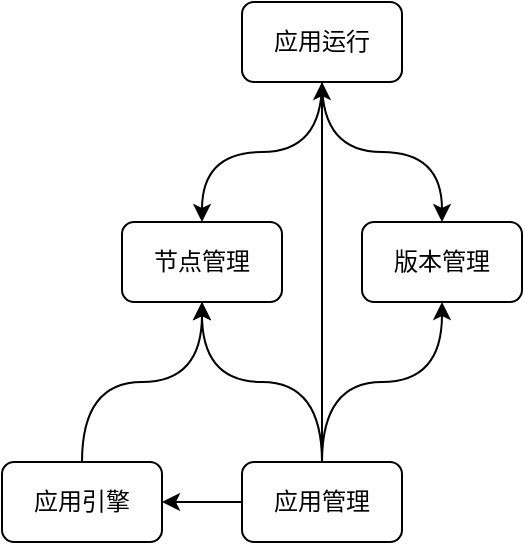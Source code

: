 <mxfile version="22.1.11" type="device" pages="7">
  <diagram id="J-PgqS21LGZtcPgtZV1e" name="基础逻辑">
    <mxGraphModel dx="981" dy="564" grid="1" gridSize="10" guides="1" tooltips="1" connect="1" arrows="1" fold="1" page="1" pageScale="1" pageWidth="827" pageHeight="1169" math="0" shadow="0">
      <root>
        <mxCell id="0" />
        <mxCell id="1" parent="0" />
        <mxCell id="pdFf5UtTN5T8T97QgMvm-1" value="节点管理" style="rounded=1;whiteSpace=wrap;html=1;" vertex="1" parent="1">
          <mxGeometry x="120" y="120" width="80" height="40" as="geometry" />
        </mxCell>
        <mxCell id="pdFf5UtTN5T8T97QgMvm-2" value="版本管理" style="rounded=1;whiteSpace=wrap;html=1;" vertex="1" parent="1">
          <mxGeometry x="240" y="120" width="80" height="40" as="geometry" />
        </mxCell>
        <mxCell id="pdFf5UtTN5T8T97QgMvm-4" style="edgeStyle=orthogonalEdgeStyle;rounded=0;orthogonalLoop=1;jettySize=auto;html=1;entryX=0.5;entryY=1;entryDx=0;entryDy=0;curved=1;" edge="1" parent="1" source="pdFf5UtTN5T8T97QgMvm-3" target="pdFf5UtTN5T8T97QgMvm-2">
          <mxGeometry relative="1" as="geometry" />
        </mxCell>
        <mxCell id="pdFf5UtTN5T8T97QgMvm-5" style="edgeStyle=orthogonalEdgeStyle;rounded=0;orthogonalLoop=1;jettySize=auto;html=1;entryX=0.5;entryY=1;entryDx=0;entryDy=0;curved=1;" edge="1" parent="1" source="pdFf5UtTN5T8T97QgMvm-3" target="pdFf5UtTN5T8T97QgMvm-1">
          <mxGeometry relative="1" as="geometry" />
        </mxCell>
        <mxCell id="pdFf5UtTN5T8T97QgMvm-9" style="edgeStyle=orthogonalEdgeStyle;rounded=0;orthogonalLoop=1;jettySize=auto;html=1;curved=1;" edge="1" parent="1" source="pdFf5UtTN5T8T97QgMvm-3" target="pdFf5UtTN5T8T97QgMvm-6">
          <mxGeometry relative="1" as="geometry" />
        </mxCell>
        <mxCell id="pdFf5UtTN5T8T97QgMvm-13" style="edgeStyle=orthogonalEdgeStyle;rounded=0;orthogonalLoop=1;jettySize=auto;html=1;entryX=1;entryY=0.5;entryDx=0;entryDy=0;curved=1;" edge="1" parent="1" source="pdFf5UtTN5T8T97QgMvm-3" target="pdFf5UtTN5T8T97QgMvm-10">
          <mxGeometry relative="1" as="geometry" />
        </mxCell>
        <mxCell id="pdFf5UtTN5T8T97QgMvm-3" value="应用管理" style="rounded=1;whiteSpace=wrap;html=1;" vertex="1" parent="1">
          <mxGeometry x="180" y="240" width="80" height="40" as="geometry" />
        </mxCell>
        <mxCell id="pdFf5UtTN5T8T97QgMvm-7" style="edgeStyle=orthogonalEdgeStyle;rounded=0;orthogonalLoop=1;jettySize=auto;html=1;entryX=0.5;entryY=0;entryDx=0;entryDy=0;curved=1;" edge="1" parent="1" source="pdFf5UtTN5T8T97QgMvm-6" target="pdFf5UtTN5T8T97QgMvm-1">
          <mxGeometry relative="1" as="geometry" />
        </mxCell>
        <mxCell id="pdFf5UtTN5T8T97QgMvm-8" style="edgeStyle=orthogonalEdgeStyle;rounded=0;orthogonalLoop=1;jettySize=auto;html=1;entryX=0.5;entryY=0;entryDx=0;entryDy=0;curved=1;" edge="1" parent="1" source="pdFf5UtTN5T8T97QgMvm-6" target="pdFf5UtTN5T8T97QgMvm-2">
          <mxGeometry relative="1" as="geometry" />
        </mxCell>
        <mxCell id="pdFf5UtTN5T8T97QgMvm-6" value="应用运行" style="rounded=1;whiteSpace=wrap;html=1;" vertex="1" parent="1">
          <mxGeometry x="180" y="10" width="80" height="40" as="geometry" />
        </mxCell>
        <mxCell id="pdFf5UtTN5T8T97QgMvm-14" style="edgeStyle=orthogonalEdgeStyle;rounded=0;orthogonalLoop=1;jettySize=auto;html=1;entryX=0.5;entryY=1;entryDx=0;entryDy=0;curved=1;" edge="1" parent="1" source="pdFf5UtTN5T8T97QgMvm-10" target="pdFf5UtTN5T8T97QgMvm-1">
          <mxGeometry relative="1" as="geometry" />
        </mxCell>
        <mxCell id="pdFf5UtTN5T8T97QgMvm-10" value="应用引擎" style="rounded=1;whiteSpace=wrap;html=1;" vertex="1" parent="1">
          <mxGeometry x="60" y="240" width="80" height="40" as="geometry" />
        </mxCell>
      </root>
    </mxGraphModel>
  </diagram>
  <diagram name="dashboard" id="266bcNAzqjJV8qCxzgry">
    <mxGraphModel dx="1178" dy="677" grid="1" gridSize="10" guides="1" tooltips="1" connect="1" arrows="1" fold="1" page="1" pageScale="1" pageWidth="827" pageHeight="1169" math="0" shadow="0">
      <root>
        <mxCell id="0" />
        <mxCell id="1" parent="0" />
        <mxCell id="p4LeKmnUXCY5w8yGPb5J-1" value="" style="rounded=0;whiteSpace=wrap;html=1;" parent="1" vertex="1">
          <mxGeometry x="40" y="40" width="710" height="520" as="geometry" />
        </mxCell>
        <mxCell id="p4LeKmnUXCY5w8yGPb5J-48" value="" style="rounded=0;whiteSpace=wrap;html=1;fillColor=#e1d5e7;strokeColor=none;shadow=1;glass=0;" parent="1" vertex="1">
          <mxGeometry x="160" y="520" width="590" height="40" as="geometry" />
        </mxCell>
        <mxCell id="p4LeKmnUXCY5w8yGPb5J-2" value="" style="rounded=0;whiteSpace=wrap;html=1;fillColor=#e1d5e7;strokeColor=none;shadow=1;glass=0;" parent="1" vertex="1">
          <mxGeometry x="40" y="40" width="710" height="40" as="geometry" />
        </mxCell>
        <mxCell id="p4LeKmnUXCY5w8yGPb5J-11" value="" style="rounded=0;whiteSpace=wrap;html=1;strokeColor=none;shadow=1;fillColor=#E6E6E6;" parent="1" vertex="1">
          <mxGeometry x="40" y="80" width="120" height="480" as="geometry" />
        </mxCell>
        <mxCell id="p4LeKmnUXCY5w8yGPb5J-10" value="" style="shape=image;verticalLabelPosition=bottom;verticalAlign=top;imageAspect=0;image=https://akveo.github.io/eva-icons/outline/svg/menu-outline.svg;" parent="1" vertex="1">
          <mxGeometry x="50" y="51" width="18" height="18" as="geometry" />
        </mxCell>
        <mxCell id="p4LeKmnUXCY5w8yGPb5J-33" value="" style="shape=image;verticalLabelPosition=bottom;verticalAlign=top;imageAspect=0;image=https://akveo.github.io/eva-icons/fill/svg/bell.svg;" parent="1" vertex="1">
          <mxGeometry x="680" y="52" width="16" height="16" as="geometry" />
        </mxCell>
        <mxCell id="p4LeKmnUXCY5w8yGPb5J-34" value="" style="group" parent="1" vertex="1" connectable="0">
          <mxGeometry x="40" y="140" width="120" height="30" as="geometry" />
        </mxCell>
        <mxCell id="p4LeKmnUXCY5w8yGPb5J-26" value="&lt;font color=&quot;#000000&quot; style=&quot;font-size: 9px;&quot;&gt;&amp;nbsp; &amp;nbsp; &amp;nbsp; &amp;nbsp; &amp;nbsp; 应用中心&lt;/font&gt;" style="rounded=0;whiteSpace=wrap;html=1;align=left;strokeColor=none;fillColor=#f5f5f5;fontColor=#333333;" parent="p4LeKmnUXCY5w8yGPb5J-34" vertex="1">
          <mxGeometry width="120" height="30" as="geometry" />
        </mxCell>
        <mxCell id="p4LeKmnUXCY5w8yGPb5J-28" value="" style="shape=image;verticalLabelPosition=bottom;verticalAlign=top;imageAspect=0;image=https://akveo.github.io/eva-icons/fill/svg/arrow-ios-back.svg;" parent="p4LeKmnUXCY5w8yGPb5J-34" vertex="1">
          <mxGeometry x="100" y="8" width="14" height="14" as="geometry" />
        </mxCell>
        <mxCell id="p4LeKmnUXCY5w8yGPb5J-30" value="" style="shape=image;verticalLabelPosition=bottom;verticalAlign=top;imageAspect=0;image=https://akveo.github.io/eva-icons/fill/svg/cube.svg;" parent="p4LeKmnUXCY5w8yGPb5J-34" vertex="1">
          <mxGeometry x="10" y="8" width="14" height="14" as="geometry" />
        </mxCell>
        <mxCell id="p4LeKmnUXCY5w8yGPb5J-35" value="" style="group" parent="1" vertex="1" connectable="0">
          <mxGeometry x="40" y="110" width="120" height="30" as="geometry" />
        </mxCell>
        <mxCell id="p4LeKmnUXCY5w8yGPb5J-12" value="&lt;font color=&quot;#000000&quot; style=&quot;font-size: 9px;&quot;&gt;&amp;nbsp; &amp;nbsp; &amp;nbsp; &amp;nbsp; &amp;nbsp; 基础设施&lt;/font&gt;" style="rounded=0;whiteSpace=wrap;html=1;align=left;strokeColor=none;fillColor=#f5f5f5;fontColor=#333333;" parent="p4LeKmnUXCY5w8yGPb5J-35" vertex="1">
          <mxGeometry width="120" height="30" as="geometry" />
        </mxCell>
        <mxCell id="p4LeKmnUXCY5w8yGPb5J-27" value="" style="shape=image;verticalLabelPosition=bottom;verticalAlign=top;imageAspect=0;image=https://akveo.github.io/eva-icons/fill/svg/arrow-ios-back.svg;" parent="p4LeKmnUXCY5w8yGPb5J-35" vertex="1">
          <mxGeometry x="100" y="8" width="14" height="14" as="geometry" />
        </mxCell>
        <mxCell id="p4LeKmnUXCY5w8yGPb5J-31" value="" style="shape=image;verticalLabelPosition=bottom;verticalAlign=top;imageAspect=0;image=https://akveo.github.io/eva-icons/fill/svg/hard-drive.svg;" parent="p4LeKmnUXCY5w8yGPb5J-35" vertex="1">
          <mxGeometry x="10" y="8" width="14" height="14" as="geometry" />
        </mxCell>
        <mxCell id="p4LeKmnUXCY5w8yGPb5J-37" value="&lt;font color=&quot;#000000&quot; style=&quot;font-size: 9px;&quot;&gt;&amp;nbsp; &amp;nbsp; &amp;nbsp; &amp;nbsp; &amp;nbsp; 系统面板&lt;/font&gt;" style="rounded=0;whiteSpace=wrap;html=1;align=left;strokeColor=none;fillColor=#f5f5f5;fontColor=#333333;container=0;" parent="1" vertex="1">
          <mxGeometry x="40" y="80" width="120" height="30" as="geometry" />
        </mxCell>
        <mxCell id="p4LeKmnUXCY5w8yGPb5J-40" value="" style="shape=image;verticalLabelPosition=bottom;verticalAlign=top;imageAspect=0;image=https://akveo.github.io/eva-icons/fill/svg/pie-chart.svg;" parent="1" vertex="1">
          <mxGeometry x="50" y="88" width="14" height="14" as="geometry" />
        </mxCell>
        <mxCell id="p4LeKmnUXCY5w8yGPb5J-41" value="&lt;font size=&quot;1&quot;&gt;可用区数量&lt;/font&gt;" style="rounded=1;whiteSpace=wrap;html=1;strokeColor=none;shadow=1;arcSize=4;" parent="1" vertex="1">
          <mxGeometry x="180" y="102" width="120" height="60" as="geometry" />
        </mxCell>
        <mxCell id="p4LeKmnUXCY5w8yGPb5J-42" value="Infra Manager" style="rounded=0;whiteSpace=wrap;html=1;strokeColor=none;opacity=0;" parent="1" vertex="1">
          <mxGeometry x="70" y="40" width="90" height="40" as="geometry" />
        </mxCell>
        <mxCell id="p4LeKmnUXCY5w8yGPb5J-43" value="&lt;font style=&quot;font-size: 9px;&quot;&gt;主题&lt;/font&gt;" style="rounded=1;whiteSpace=wrap;html=1;strokeColor=none;fillColor=default;absoluteArcSize=0;arcSize=7;" parent="1" vertex="1">
          <mxGeometry x="580" y="47.5" width="90" height="25" as="geometry" />
        </mxCell>
        <mxCell id="p4LeKmnUXCY5w8yGPb5J-44" value="&lt;font style=&quot;font-size: 9px;&quot;&gt;节点池/节点数量&lt;/font&gt;" style="rounded=1;whiteSpace=wrap;html=1;strokeColor=none;shadow=1;arcSize=4;" parent="1" vertex="1">
          <mxGeometry x="320" y="102" width="120" height="60" as="geometry" />
        </mxCell>
        <mxCell id="p4LeKmnUXCY5w8yGPb5J-45" value="&lt;font size=&quot;1&quot;&gt;地域/可用区数量&lt;/font&gt;" style="rounded=1;whiteSpace=wrap;html=1;strokeColor=none;shadow=1;arcSize=4;" parent="1" vertex="1">
          <mxGeometry x="460" y="102" width="120" height="60" as="geometry" />
        </mxCell>
        <mxCell id="p4LeKmnUXCY5w8yGPb5J-46" value="&lt;font size=&quot;1&quot;&gt;应用数量&lt;/font&gt;" style="rounded=1;whiteSpace=wrap;html=1;strokeColor=none;shadow=1;arcSize=4;" parent="1" vertex="1">
          <mxGeometry x="600" y="102" width="120" height="60" as="geometry" />
        </mxCell>
        <mxCell id="p4LeKmnUXCY5w8yGPb5J-47" value="&lt;font size=&quot;1&quot;&gt;可用区/节点&lt;/font&gt;" style="rounded=1;whiteSpace=wrap;html=1;strokeColor=none;shadow=1;arcSize=3;" parent="1" vertex="1">
          <mxGeometry x="180" y="180" width="260" height="150" as="geometry" />
        </mxCell>
        <mxCell id="p4LeKmnUXCY5w8yGPb5J-49" value="infra manager@.com" style="rounded=0;whiteSpace=wrap;html=1;strokeColor=none;opacity=0;" parent="1" vertex="1">
          <mxGeometry x="396.25" y="520" width="127.5" height="40" as="geometry" />
        </mxCell>
        <mxCell id="p4LeKmnUXCY5w8yGPb5J-50" value="&lt;font size=&quot;1&quot;&gt;可用区/应用安装&lt;/font&gt;" style="rounded=1;whiteSpace=wrap;html=1;strokeColor=none;shadow=1;arcSize=3;" parent="1" vertex="1">
          <mxGeometry x="460" y="180" width="260" height="150" as="geometry" />
        </mxCell>
        <mxCell id="p4LeKmnUXCY5w8yGPb5J-51" value="&lt;font size=&quot;1&quot;&gt;地图/可用区/节点数量高度&lt;/font&gt;" style="rounded=1;whiteSpace=wrap;html=1;strokeColor=none;shadow=1;arcSize=3;" parent="1" vertex="1">
          <mxGeometry x="180" y="360" width="540" height="150" as="geometry" />
        </mxCell>
        <mxCell id="p4LeKmnUXCY5w8yGPb5J-54" value="&lt;font color=&quot;#000000&quot; style=&quot;font-size: 9px;&quot;&gt;&amp;nbsp; &amp;nbsp; &amp;nbsp; &amp;nbsp; &amp;nbsp; 系统设置&lt;/font&gt;" style="rounded=0;whiteSpace=wrap;html=1;align=left;strokeColor=none;fillColor=#f5f5f5;fontColor=#333333;" parent="1" vertex="1">
          <mxGeometry x="40" y="170" width="120" height="30" as="geometry" />
        </mxCell>
        <mxCell id="p4LeKmnUXCY5w8yGPb5J-55" value="" style="shape=image;verticalLabelPosition=bottom;verticalAlign=top;imageAspect=0;image=https://akveo.github.io/eva-icons/fill/svg/arrow-ios-back.svg;" parent="1" vertex="1">
          <mxGeometry x="140" y="178" width="14" height="14" as="geometry" />
        </mxCell>
        <mxCell id="p4LeKmnUXCY5w8yGPb5J-57" value="" style="shape=image;verticalLabelPosition=bottom;verticalAlign=top;imageAspect=0;image=https://akveo.github.io/eva-icons/fill/svg/settings-2.svg;" parent="1" vertex="1">
          <mxGeometry x="50" y="178" width="14" height="14" as="geometry" />
        </mxCell>
        <mxCell id="_pCxnRVWgXYXhfNPLG84-1" value="" style="group" parent="1" vertex="1" connectable="0">
          <mxGeometry x="710" y="47.5" width="27.5" height="27.5" as="geometry" />
        </mxCell>
        <mxCell id="_pCxnRVWgXYXhfNPLG84-2" value="" style="ellipse;whiteSpace=wrap;html=1;aspect=fixed;strokeColor=none;fillColor=#9AC7BF;" parent="_pCxnRVWgXYXhfNPLG84-1" vertex="1">
          <mxGeometry width="27.5" height="27.5" as="geometry" />
        </mxCell>
        <mxCell id="_pCxnRVWgXYXhfNPLG84-3" value="" style="shape=image;verticalLabelPosition=bottom;verticalAlign=top;imageAspect=0;image=https://akveo.github.io/eva-icons/fill/svg/person.svg;" parent="_pCxnRVWgXYXhfNPLG84-1" vertex="1">
          <mxGeometry x="4.75" y="4.75" width="18" height="18" as="geometry" />
        </mxCell>
      </root>
    </mxGraphModel>
  </diagram>
  <diagram id="7UmEXt8YCGCIGPynqbnA" name="基础设施-供应商管理">
    <mxGraphModel dx="981" dy="564" grid="1" gridSize="10" guides="1" tooltips="1" connect="1" arrows="1" fold="1" page="1" pageScale="1" pageWidth="827" pageHeight="1169" math="0" shadow="0">
      <root>
        <mxCell id="0" />
        <mxCell id="1" parent="0" />
        <mxCell id="aIILxPd0mBsR5AO6ves--1" value="" style="rounded=0;whiteSpace=wrap;html=1;shadow=1;" parent="1" vertex="1">
          <mxGeometry x="40" y="40" width="710" height="520" as="geometry" />
        </mxCell>
        <mxCell id="aIILxPd0mBsR5AO6ves--2" value="" style="rounded=0;whiteSpace=wrap;html=1;fillColor=#e1d5e7;strokeColor=none;shadow=1;glass=0;" parent="1" vertex="1">
          <mxGeometry x="160" y="520" width="590" height="40" as="geometry" />
        </mxCell>
        <mxCell id="aIILxPd0mBsR5AO6ves--3" value="" style="rounded=0;whiteSpace=wrap;html=1;fillColor=#e1d5e7;strokeColor=none;shadow=1;glass=0;" parent="1" vertex="1">
          <mxGeometry x="40" y="40" width="710" height="40" as="geometry" />
        </mxCell>
        <mxCell id="aIILxPd0mBsR5AO6ves--4" value="" style="rounded=0;whiteSpace=wrap;html=1;strokeColor=none;shadow=1;fillColor=#E6E6E6;" parent="1" vertex="1">
          <mxGeometry x="40" y="80" width="120" height="480" as="geometry" />
        </mxCell>
        <mxCell id="aIILxPd0mBsR5AO6ves--5" value="" style="shape=image;verticalLabelPosition=bottom;verticalAlign=top;imageAspect=0;image=https://akveo.github.io/eva-icons/outline/svg/menu-outline.svg;" parent="1" vertex="1">
          <mxGeometry x="50" y="51" width="18" height="18" as="geometry" />
        </mxCell>
        <mxCell id="aIILxPd0mBsR5AO6ves--6" value="" style="shape=image;verticalLabelPosition=bottom;verticalAlign=top;imageAspect=0;image=https://akveo.github.io/eva-icons/fill/svg/bell.svg;" parent="1" vertex="1">
          <mxGeometry x="680" y="50.75" width="16" height="16" as="geometry" />
        </mxCell>
        <mxCell id="aIILxPd0mBsR5AO6ves--7" value="" style="group" parent="1" vertex="1" connectable="0">
          <mxGeometry x="40" y="290" width="120" height="30" as="geometry" />
        </mxCell>
        <mxCell id="aIILxPd0mBsR5AO6ves--8" value="&lt;font color=&quot;#000000&quot; style=&quot;font-size: 9px;&quot;&gt;&amp;nbsp; &amp;nbsp; &amp;nbsp; &amp;nbsp; &amp;nbsp; 应用中心&lt;/font&gt;" style="rounded=0;whiteSpace=wrap;html=1;align=left;strokeColor=none;fillColor=#f5f5f5;fontColor=#333333;" parent="aIILxPd0mBsR5AO6ves--7" vertex="1">
          <mxGeometry width="120" height="30" as="geometry" />
        </mxCell>
        <mxCell id="aIILxPd0mBsR5AO6ves--9" value="" style="shape=image;verticalLabelPosition=bottom;verticalAlign=top;imageAspect=0;image=https://akveo.github.io/eva-icons/fill/svg/arrow-ios-back.svg;" parent="aIILxPd0mBsR5AO6ves--7" vertex="1">
          <mxGeometry x="100" y="8" width="14" height="14" as="geometry" />
        </mxCell>
        <mxCell id="aIILxPd0mBsR5AO6ves--10" value="" style="shape=image;verticalLabelPosition=bottom;verticalAlign=top;imageAspect=0;image=https://akveo.github.io/eva-icons/fill/svg/cube.svg;" parent="aIILxPd0mBsR5AO6ves--7" vertex="1">
          <mxGeometry x="10" y="8" width="14" height="14" as="geometry" />
        </mxCell>
        <mxCell id="aIILxPd0mBsR5AO6ves--11" value="&lt;font color=&quot;#000000&quot; style=&quot;font-size: 9px;&quot;&gt;&amp;nbsp; &amp;nbsp; &amp;nbsp; &amp;nbsp; &amp;nbsp; 系统面板&lt;/font&gt;" style="rounded=0;whiteSpace=wrap;html=1;align=left;strokeColor=none;fillColor=#f5f5f5;fontColor=#333333;container=0;" parent="1" vertex="1">
          <mxGeometry x="40" y="80" width="120" height="30" as="geometry" />
        </mxCell>
        <mxCell id="aIILxPd0mBsR5AO6ves--12" value="" style="shape=image;verticalLabelPosition=bottom;verticalAlign=top;imageAspect=0;image=https://akveo.github.io/eva-icons/fill/svg/pie-chart.svg;" parent="1" vertex="1">
          <mxGeometry x="50" y="88" width="14" height="14" as="geometry" />
        </mxCell>
        <mxCell id="aIILxPd0mBsR5AO6ves--13" value="Infra Manager" style="rounded=0;whiteSpace=wrap;html=1;strokeColor=none;opacity=0;" parent="1" vertex="1">
          <mxGeometry x="70" y="40" width="90" height="40" as="geometry" />
        </mxCell>
        <mxCell id="aIILxPd0mBsR5AO6ves--14" value="&lt;font style=&quot;font-size: 9px;&quot;&gt;主题&lt;/font&gt;" style="rounded=1;whiteSpace=wrap;html=1;strokeColor=none;fillColor=default;absoluteArcSize=0;arcSize=7;" parent="1" vertex="1">
          <mxGeometry x="580" y="47.5" width="90" height="25" as="geometry" />
        </mxCell>
        <mxCell id="aIILxPd0mBsR5AO6ves--15" value="infra manager@.com" style="rounded=0;whiteSpace=wrap;html=1;strokeColor=none;opacity=0;" parent="1" vertex="1">
          <mxGeometry x="396.25" y="520" width="127.5" height="40" as="geometry" />
        </mxCell>
        <mxCell id="aIILxPd0mBsR5AO6ves--16" value="&lt;font color=&quot;#000000&quot; style=&quot;font-size: 9px;&quot;&gt;&amp;nbsp; &amp;nbsp; &amp;nbsp; &amp;nbsp; &amp;nbsp; 基础设施&lt;/font&gt;" style="rounded=0;whiteSpace=wrap;html=1;align=left;strokeColor=none;fillColor=#f5f5f5;fontColor=#333333;" parent="1" vertex="1">
          <mxGeometry x="40" y="110" width="120" height="30" as="geometry" />
        </mxCell>
        <mxCell id="aIILxPd0mBsR5AO6ves--17" value="" style="shape=image;verticalLabelPosition=bottom;verticalAlign=top;imageAspect=0;image=https://akveo.github.io/eva-icons/fill/svg/hard-drive.svg;" parent="1" vertex="1">
          <mxGeometry x="50" y="118" width="14" height="14" as="geometry" />
        </mxCell>
        <mxCell id="aIILxPd0mBsR5AO6ves--18" value="" style="shape=image;verticalLabelPosition=bottom;verticalAlign=top;imageAspect=0;image=https://akveo.github.io/eva-icons/fill/svg/arrow-ios-downward.svg;" parent="1" vertex="1">
          <mxGeometry x="140" y="118" width="14" height="14" as="geometry" />
        </mxCell>
        <mxCell id="aIILxPd0mBsR5AO6ves--19" value="" style="group" parent="1" vertex="1" connectable="0">
          <mxGeometry x="40" y="320" width="120" height="30" as="geometry" />
        </mxCell>
        <mxCell id="aIILxPd0mBsR5AO6ves--20" value="&lt;font color=&quot;#000000&quot; style=&quot;font-size: 9px;&quot;&gt;&amp;nbsp; &amp;nbsp; &amp;nbsp; &amp;nbsp; &amp;nbsp; 系统设置&lt;/font&gt;" style="rounded=0;whiteSpace=wrap;html=1;align=left;strokeColor=none;fillColor=#f5f5f5;fontColor=#333333;" parent="aIILxPd0mBsR5AO6ves--19" vertex="1">
          <mxGeometry width="120" height="30" as="geometry" />
        </mxCell>
        <mxCell id="aIILxPd0mBsR5AO6ves--21" value="" style="group" parent="aIILxPd0mBsR5AO6ves--19" vertex="1" connectable="0">
          <mxGeometry x="10" y="8" width="104" height="14" as="geometry" />
        </mxCell>
        <mxCell id="aIILxPd0mBsR5AO6ves--22" value="" style="shape=image;verticalLabelPosition=bottom;verticalAlign=top;imageAspect=0;image=https://akveo.github.io/eva-icons/fill/svg/arrow-ios-back.svg;" parent="aIILxPd0mBsR5AO6ves--21" vertex="1">
          <mxGeometry x="90" width="14" height="14" as="geometry" />
        </mxCell>
        <mxCell id="aIILxPd0mBsR5AO6ves--23" value="" style="shape=image;verticalLabelPosition=bottom;verticalAlign=top;imageAspect=0;image=https://akveo.github.io/eva-icons/fill/svg/settings-2.svg;" parent="aIILxPd0mBsR5AO6ves--21" vertex="1">
          <mxGeometry width="14" height="14" as="geometry" />
        </mxCell>
        <mxCell id="aIILxPd0mBsR5AO6ves--24" value="&lt;font color=&quot;#000000&quot; style=&quot;font-size: 9px;&quot;&gt;&amp;nbsp; &amp;nbsp; &amp;nbsp; &amp;nbsp; &amp;nbsp; 节点管理&lt;/font&gt;" style="rounded=0;whiteSpace=wrap;html=1;align=left;strokeColor=none;fillColor=#f5f5f5;fontColor=#333333;" parent="1" vertex="1">
          <mxGeometry x="40" y="230" width="120" height="30" as="geometry" />
        </mxCell>
        <mxCell id="aIILxPd0mBsR5AO6ves--25" value="&lt;font color=&quot;#000000&quot; style=&quot;font-size: 9px;&quot;&gt;&amp;nbsp; &amp;nbsp; &amp;nbsp; &amp;nbsp; &amp;nbsp; 节点池管理&lt;/font&gt;" style="rounded=0;whiteSpace=wrap;html=1;align=left;strokeColor=none;fillColor=#f5f5f5;fontColor=#333333;" parent="1" vertex="1">
          <mxGeometry x="40" y="200" width="120" height="30" as="geometry" />
        </mxCell>
        <mxCell id="aIILxPd0mBsR5AO6ves--26" value="&lt;font color=&quot;#000000&quot; style=&quot;font-size: 9px;&quot;&gt;&amp;nbsp; &amp;nbsp; &amp;nbsp; &amp;nbsp; &amp;nbsp; 地域管理&lt;/font&gt;" style="rounded=0;whiteSpace=wrap;html=1;align=left;strokeColor=none;fillColor=#f5f5f5;fontColor=#333333;" parent="1" vertex="1">
          <mxGeometry x="40" y="170" width="120" height="30" as="geometry" />
        </mxCell>
        <mxCell id="aIILxPd0mBsR5AO6ves--27" value="&lt;font color=&quot;#000000&quot; style=&quot;font-size: 9px;&quot;&gt;&amp;nbsp; &amp;nbsp; &amp;nbsp; &amp;nbsp; &amp;nbsp; 网络管理&lt;/font&gt;" style="rounded=0;whiteSpace=wrap;html=1;align=left;strokeColor=none;fillColor=#f5f5f5;fontColor=#333333;" parent="1" vertex="1">
          <mxGeometry x="40" y="260" width="120" height="30" as="geometry" />
        </mxCell>
        <mxCell id="aIILxPd0mBsR5AO6ves--28" value="&lt;font color=&quot;#007fff&quot; style=&quot;font-size: 9px;&quot;&gt;&amp;nbsp; &amp;nbsp; &amp;nbsp; &amp;nbsp; &amp;nbsp; 供应商管理&lt;/font&gt;" style="rounded=0;whiteSpace=wrap;html=1;align=left;strokeColor=none;fillColor=#CCCCCC;fontColor=#333333;" parent="1" vertex="1">
          <mxGeometry x="40" y="140" width="120" height="30" as="geometry" />
        </mxCell>
        <mxCell id="aIILxPd0mBsR5AO6ves--29" value="" style="rounded=1;whiteSpace=wrap;html=1;fillColor=#E6E6E6;strokeColor=none;arcSize=3;" parent="1" vertex="1">
          <mxGeometry x="180" y="102" width="550" height="28" as="geometry" />
        </mxCell>
        <mxCell id="aIILxPd0mBsR5AO6ves--30" value="&lt;font style=&quot;font-size: 9px;&quot;&gt;&lt;b&gt;名称&lt;/b&gt;&lt;/font&gt;" style="rounded=0;whiteSpace=wrap;html=1;strokeColor=none;opacity=0;" parent="1" vertex="1">
          <mxGeometry x="200" y="102" width="90" height="28" as="geometry" />
        </mxCell>
        <mxCell id="aIILxPd0mBsR5AO6ves--31" value="&lt;font style=&quot;font-size: 9px;&quot;&gt;&lt;b&gt;类别&lt;/b&gt;&lt;/font&gt;" style="rounded=0;whiteSpace=wrap;html=1;strokeColor=none;opacity=0;" parent="1" vertex="1">
          <mxGeometry x="270" y="102" width="90" height="28" as="geometry" />
        </mxCell>
        <mxCell id="aIILxPd0mBsR5AO6ves--33" value="" style="rounded=1;whiteSpace=wrap;html=1;fillColor=#E6E6E6;strokeColor=none;arcSize=3;" parent="1" vertex="1">
          <mxGeometry x="180" y="132" width="550" height="28" as="geometry" />
        </mxCell>
        <mxCell id="aIILxPd0mBsR5AO6ves--35" value="" style="rounded=1;whiteSpace=wrap;html=1;fillColor=#E6E6E6;strokeColor=none;arcSize=3;" parent="1" vertex="1">
          <mxGeometry x="180" y="188" width="550" height="28" as="geometry" />
        </mxCell>
        <mxCell id="aIILxPd0mBsR5AO6ves--37" value="" style="rounded=1;whiteSpace=wrap;html=1;fillColor=#E6E6E6;strokeColor=none;arcSize=3;" parent="1" vertex="1">
          <mxGeometry x="180" y="244" width="550" height="28" as="geometry" />
        </mxCell>
        <mxCell id="aIILxPd0mBsR5AO6ves--39" value="" style="rounded=1;whiteSpace=wrap;html=1;fillColor=#E6E6E6;strokeColor=none;arcSize=3;" parent="1" vertex="1">
          <mxGeometry x="180" y="300" width="550" height="28" as="geometry" />
        </mxCell>
        <mxCell id="aIILxPd0mBsR5AO6ves--41" value="&lt;font style=&quot;font-size: 9px;&quot;&gt;&lt;b&gt;创建时间&lt;/b&gt;&lt;/font&gt;" style="rounded=0;whiteSpace=wrap;html=1;strokeColor=none;opacity=0;" parent="1" vertex="1">
          <mxGeometry x="510" y="102" width="90" height="28" as="geometry" />
        </mxCell>
        <mxCell id="aIILxPd0mBsR5AO6ves--42" value="&lt;font style=&quot;font-size: 9px;&quot;&gt;&lt;b&gt;修改时间&lt;/b&gt;&lt;/font&gt;" style="rounded=0;whiteSpace=wrap;html=1;strokeColor=none;opacity=0;" parent="1" vertex="1">
          <mxGeometry x="600" y="102" width="90" height="28" as="geometry" />
        </mxCell>
        <mxCell id="aIILxPd0mBsR5AO6ves--43" value="&lt;font style=&quot;font-size: 9px;&quot; color=&quot;#007fff&quot;&gt;供应商1&lt;/font&gt;" style="rounded=0;whiteSpace=wrap;html=1;strokeColor=none;opacity=0;" parent="1" vertex="1">
          <mxGeometry x="200" y="132" width="90" height="28" as="geometry" />
        </mxCell>
        <mxCell id="aIILxPd0mBsR5AO6ves--44" value="&lt;font style=&quot;font-size: 9px;&quot;&gt;公用云&lt;/font&gt;" style="rounded=0;whiteSpace=wrap;html=1;strokeColor=none;opacity=0;" parent="1" vertex="1">
          <mxGeometry x="270" y="132" width="90" height="28" as="geometry" />
        </mxCell>
        <mxCell id="aIILxPd0mBsR5AO6ves--46" value="&lt;font style=&quot;font-size: 9px;&quot;&gt;2024-0-23 00:00:00&lt;/font&gt;" style="rounded=0;whiteSpace=wrap;html=1;strokeColor=none;opacity=0;" parent="1" vertex="1">
          <mxGeometry x="510" y="132" width="90" height="28" as="geometry" />
        </mxCell>
        <mxCell id="aIILxPd0mBsR5AO6ves--47" value="" style="shape=image;verticalLabelPosition=bottom;verticalAlign=top;imageAspect=0;image=https://akveo.github.io/eva-icons/fill/svg/options-2.svg;" parent="1" vertex="1">
          <mxGeometry x="706" y="140" width="14" height="14" as="geometry" />
        </mxCell>
        <mxCell id="aIILxPd0mBsR5AO6ves--48" value="" style="shape=image;verticalLabelPosition=bottom;verticalAlign=top;imageAspect=0;image=https://akveo.github.io/eva-icons/fill/svg/options-2.svg;" parent="1" vertex="1">
          <mxGeometry x="706" y="279" width="14" height="14" as="geometry" />
        </mxCell>
        <mxCell id="aIILxPd0mBsR5AO6ves--49" value="" style="shape=image;verticalLabelPosition=bottom;verticalAlign=top;imageAspect=0;image=https://akveo.github.io/eva-icons/fill/svg/options-2.svg;" parent="1" vertex="1">
          <mxGeometry x="706" y="167" width="14" height="14" as="geometry" />
        </mxCell>
        <mxCell id="aIILxPd0mBsR5AO6ves--50" value="" style="shape=image;verticalLabelPosition=bottom;verticalAlign=top;imageAspect=0;image=https://akveo.github.io/eva-icons/fill/svg/options-2.svg;" parent="1" vertex="1">
          <mxGeometry x="706" y="195" width="14" height="14" as="geometry" />
        </mxCell>
        <mxCell id="aIILxPd0mBsR5AO6ves--51" value="" style="shape=image;verticalLabelPosition=bottom;verticalAlign=top;imageAspect=0;image=https://akveo.github.io/eva-icons/fill/svg/options-2.svg;" parent="1" vertex="1">
          <mxGeometry x="706" y="223" width="14" height="14" as="geometry" />
        </mxCell>
        <mxCell id="aIILxPd0mBsR5AO6ves--52" value="" style="shape=image;verticalLabelPosition=bottom;verticalAlign=top;imageAspect=0;image=https://akveo.github.io/eva-icons/fill/svg/options-2.svg;" parent="1" vertex="1">
          <mxGeometry x="706" y="251" width="14" height="14" as="geometry" />
        </mxCell>
        <mxCell id="aIILxPd0mBsR5AO6ves--53" value="" style="group" parent="1" vertex="1" connectable="0">
          <mxGeometry x="625" y="296" width="90" height="57" as="geometry" />
        </mxCell>
        <mxCell id="aIILxPd0mBsR5AO6ves--54" value="" style="rounded=1;whiteSpace=wrap;html=1;strokeColor=none;fillColor=default;absoluteArcSize=0;arcSize=3;shadow=1;" parent="aIILxPd0mBsR5AO6ves--53" vertex="1">
          <mxGeometry width="90" height="57" as="geometry" />
        </mxCell>
        <mxCell id="aIILxPd0mBsR5AO6ves--55" value="&lt;font size=&quot;1&quot;&gt;&amp;nbsp; &amp;nbsp; &amp;nbsp; &amp;nbsp; 删除&lt;/font&gt;" style="rounded=0;whiteSpace=wrap;html=1;strokeColor=none;opacity=0;align=left;" parent="aIILxPd0mBsR5AO6ves--53" vertex="1">
          <mxGeometry width="90" height="28" as="geometry" />
        </mxCell>
        <mxCell id="aIILxPd0mBsR5AO6ves--56" value="&lt;font size=&quot;1&quot;&gt;&amp;nbsp; &amp;nbsp; &amp;nbsp; &amp;nbsp; 修改&lt;/font&gt;" style="rounded=0;whiteSpace=wrap;html=1;strokeColor=none;opacity=0;align=left;" parent="aIILxPd0mBsR5AO6ves--53" vertex="1">
          <mxGeometry y="29" width="90" height="28" as="geometry" />
        </mxCell>
        <mxCell id="aIILxPd0mBsR5AO6ves--57" value="" style="shape=image;verticalLabelPosition=bottom;verticalAlign=top;imageAspect=0;image=https://akveo.github.io/eva-icons/fill/svg/trash-2.svg;" parent="aIILxPd0mBsR5AO6ves--53" vertex="1">
          <mxGeometry x="5" y="7" width="14" height="14" as="geometry" />
        </mxCell>
        <mxCell id="aIILxPd0mBsR5AO6ves--58" value="" style="shape=image;verticalLabelPosition=bottom;verticalAlign=top;imageAspect=0;image=https://akveo.github.io/eva-icons/fill/svg/edit-2.svg;" parent="aIILxPd0mBsR5AO6ves--53" vertex="1">
          <mxGeometry x="5" y="36" width="14" height="14" as="geometry" />
        </mxCell>
        <mxCell id="aIILxPd0mBsR5AO6ves--60" value="" style="shape=image;verticalLabelPosition=bottom;verticalAlign=top;imageAspect=0;image=https://akveo.github.io/eva-icons/fill/svg/plus-circle.svg;" parent="1" vertex="1">
          <mxGeometry x="706" y="109" width="14" height="14" as="geometry" />
        </mxCell>
        <mxCell id="aIILxPd0mBsR5AO6ves--61" value="&lt;font style=&quot;font-size: 9px;&quot;&gt;私有云&lt;/font&gt;" style="rounded=0;whiteSpace=wrap;html=1;strokeColor=none;opacity=0;" parent="1" vertex="1">
          <mxGeometry x="270" y="160" width="90" height="28" as="geometry" />
        </mxCell>
        <mxCell id="aIILxPd0mBsR5AO6ves--62" value="&lt;font style=&quot;font-size: 9px;&quot; color=&quot;#007fff&quot;&gt;供应商2&lt;/font&gt;" style="rounded=0;whiteSpace=wrap;html=1;strokeColor=none;opacity=0;" parent="1" vertex="1">
          <mxGeometry x="200" y="160" width="90" height="28" as="geometry" />
        </mxCell>
        <mxCell id="aIILxPd0mBsR5AO6ves--63" value="" style="group" parent="1" vertex="1" connectable="0">
          <mxGeometry x="706" y="45" width="27.5" height="27.5" as="geometry" />
        </mxCell>
        <mxCell id="aIILxPd0mBsR5AO6ves--64" value="" style="ellipse;whiteSpace=wrap;html=1;aspect=fixed;strokeColor=none;fillColor=#9AC7BF;" parent="aIILxPd0mBsR5AO6ves--63" vertex="1">
          <mxGeometry width="27.5" height="27.5" as="geometry" />
        </mxCell>
        <mxCell id="aIILxPd0mBsR5AO6ves--65" value="" style="shape=image;verticalLabelPosition=bottom;verticalAlign=top;imageAspect=0;image=https://akveo.github.io/eva-icons/fill/svg/person.svg;" parent="aIILxPd0mBsR5AO6ves--63" vertex="1">
          <mxGeometry x="4.75" y="4.75" width="18" height="18" as="geometry" />
        </mxCell>
        <mxCell id="aIILxPd0mBsR5AO6ves--66" value="&lt;font style=&quot;font-size: 9px;&quot;&gt;&lt;b&gt;访问ak&lt;/b&gt;&lt;/font&gt;" style="rounded=0;whiteSpace=wrap;html=1;strokeColor=none;opacity=0;" parent="1" vertex="1">
          <mxGeometry x="396.25" y="102" width="90" height="28" as="geometry" />
        </mxCell>
        <mxCell id="aIILxPd0mBsR5AO6ves--67" value="&lt;font style=&quot;font-size: 9px;&quot;&gt;黑云&lt;/font&gt;" style="rounded=0;whiteSpace=wrap;html=1;strokeColor=none;opacity=0;" parent="1" vertex="1">
          <mxGeometry x="323" y="132" width="90" height="28" as="geometry" />
        </mxCell>
        <mxCell id="aIILxPd0mBsR5AO6ves--68" value="&lt;font style=&quot;font-size: 9px;&quot;&gt;本地&lt;/font&gt;" style="rounded=0;whiteSpace=wrap;html=1;strokeColor=none;opacity=0;" parent="1" vertex="1">
          <mxGeometry x="323" y="160" width="90" height="28" as="geometry" />
        </mxCell>
        <mxCell id="aIILxPd0mBsR5AO6ves--69" value="&lt;font style=&quot;font-size: 9px;&quot;&gt;2024-0-23 00:00:00&lt;/font&gt;" style="rounded=0;whiteSpace=wrap;html=1;strokeColor=none;opacity=0;" parent="1" vertex="1">
          <mxGeometry x="510" y="160" width="90" height="28" as="geometry" />
        </mxCell>
        <mxCell id="aIILxPd0mBsR5AO6ves--70" value="&lt;font style=&quot;font-size: 9px;&quot;&gt;2024-0-23 00:00:00&lt;/font&gt;" style="rounded=0;whiteSpace=wrap;html=1;strokeColor=none;opacity=0;" parent="1" vertex="1">
          <mxGeometry x="600" y="132" width="90" height="28" as="geometry" />
        </mxCell>
        <mxCell id="aIILxPd0mBsR5AO6ves--71" value="&lt;font style=&quot;font-size: 9px;&quot;&gt;2024-0-23 00:00:00&lt;/font&gt;" style="rounded=0;whiteSpace=wrap;html=1;strokeColor=none;opacity=0;" parent="1" vertex="1">
          <mxGeometry x="600" y="160" width="90" height="28" as="geometry" />
        </mxCell>
        <mxCell id="118kkCq_RzUCta4VMXyE-1" value="&lt;font style=&quot;font-size: 9px;&quot;&gt;&lt;b&gt;类型&lt;/b&gt;&lt;/font&gt;" style="rounded=0;whiteSpace=wrap;html=1;strokeColor=none;opacity=0;" parent="1" vertex="1">
          <mxGeometry x="323" y="102" width="90" height="28" as="geometry" />
        </mxCell>
        <mxCell id="PLkVtaPND4Pz38ARLZSi-1" value="&lt;font style=&quot;font-size: 9px;&quot;&gt;akdaojfdojijdfa-osjd&lt;/font&gt;" style="rounded=0;whiteSpace=wrap;html=1;strokeColor=none;opacity=0;" parent="1" vertex="1">
          <mxGeometry x="415" y="132" width="90" height="28" as="geometry" />
        </mxCell>
        <mxCell id="h8MbSS0wEGTO4tTAd6TK-1" value="&lt;font size=&quot;1&quot;&gt;线下&lt;/font&gt;" style="rounded=0;whiteSpace=wrap;html=1;strokeColor=none;opacity=0;" vertex="1" parent="1">
          <mxGeometry x="270" y="188" width="90" height="28" as="geometry" />
        </mxCell>
        <mxCell id="h8MbSS0wEGTO4tTAd6TK-2" value="&lt;font style=&quot;font-size: 9px;&quot;&gt;akdaojfdojijdfa-osjd&lt;/font&gt;" style="rounded=0;whiteSpace=wrap;html=1;strokeColor=none;opacity=0;" vertex="1" parent="1">
          <mxGeometry x="415" y="160" width="90" height="28" as="geometry" />
        </mxCell>
        <mxCell id="mGZm1F0eORaXCokTRf5u-2" value="" style="rounded=1;whiteSpace=wrap;html=1;fillColor=#E6E6E6;strokeColor=none;arcSize=3;" vertex="1" parent="1">
          <mxGeometry x="180" y="356" width="550" height="28" as="geometry" />
        </mxCell>
      </root>
    </mxGraphModel>
  </diagram>
  <diagram id="i0Aj5HRQWymyOOHhelF0" name="基础设施-地域管理">
    <mxGraphModel dx="981" dy="564" grid="1" gridSize="10" guides="1" tooltips="1" connect="1" arrows="1" fold="1" page="1" pageScale="1" pageWidth="827" pageHeight="1169" math="0" shadow="0">
      <root>
        <mxCell id="0" />
        <mxCell id="1" parent="0" />
        <mxCell id="tOOPJ46jBMtLMIdlIbzG-1" value="" style="rounded=0;whiteSpace=wrap;html=1;shadow=1;" parent="1" vertex="1">
          <mxGeometry x="40" y="40" width="710" height="520" as="geometry" />
        </mxCell>
        <mxCell id="tOOPJ46jBMtLMIdlIbzG-2" value="" style="rounded=0;whiteSpace=wrap;html=1;fillColor=#e1d5e7;strokeColor=none;shadow=1;glass=0;" parent="1" vertex="1">
          <mxGeometry x="160" y="520" width="590" height="40" as="geometry" />
        </mxCell>
        <mxCell id="tOOPJ46jBMtLMIdlIbzG-3" value="" style="rounded=0;whiteSpace=wrap;html=1;fillColor=#e1d5e7;strokeColor=none;shadow=1;glass=0;" parent="1" vertex="1">
          <mxGeometry x="40" y="40" width="710" height="40" as="geometry" />
        </mxCell>
        <mxCell id="tOOPJ46jBMtLMIdlIbzG-4" value="" style="rounded=0;whiteSpace=wrap;html=1;strokeColor=none;shadow=1;fillColor=#E6E6E6;" parent="1" vertex="1">
          <mxGeometry x="40" y="80" width="120" height="480" as="geometry" />
        </mxCell>
        <mxCell id="tOOPJ46jBMtLMIdlIbzG-5" value="" style="shape=image;verticalLabelPosition=bottom;verticalAlign=top;imageAspect=0;image=https://akveo.github.io/eva-icons/outline/svg/menu-outline.svg;" parent="1" vertex="1">
          <mxGeometry x="50" y="51" width="18" height="18" as="geometry" />
        </mxCell>
        <mxCell id="tOOPJ46jBMtLMIdlIbzG-7" value="" style="shape=image;verticalLabelPosition=bottom;verticalAlign=top;imageAspect=0;image=https://akveo.github.io/eva-icons/fill/svg/bell.svg;" parent="1" vertex="1">
          <mxGeometry x="680" y="50.75" width="16" height="16" as="geometry" />
        </mxCell>
        <mxCell id="tOOPJ46jBMtLMIdlIbzG-8" value="" style="group" parent="1" vertex="1" connectable="0">
          <mxGeometry x="40" y="290" width="120" height="30" as="geometry" />
        </mxCell>
        <mxCell id="tOOPJ46jBMtLMIdlIbzG-9" value="&lt;font color=&quot;#000000&quot; style=&quot;font-size: 9px;&quot;&gt;&amp;nbsp; &amp;nbsp; &amp;nbsp; &amp;nbsp; &amp;nbsp; 应用中心&lt;/font&gt;" style="rounded=0;whiteSpace=wrap;html=1;align=left;strokeColor=none;fillColor=#f5f5f5;fontColor=#333333;" parent="tOOPJ46jBMtLMIdlIbzG-8" vertex="1">
          <mxGeometry width="120" height="30" as="geometry" />
        </mxCell>
        <mxCell id="tOOPJ46jBMtLMIdlIbzG-10" value="" style="shape=image;verticalLabelPosition=bottom;verticalAlign=top;imageAspect=0;image=https://akveo.github.io/eva-icons/fill/svg/arrow-ios-back.svg;" parent="tOOPJ46jBMtLMIdlIbzG-8" vertex="1">
          <mxGeometry x="100" y="8" width="14" height="14" as="geometry" />
        </mxCell>
        <mxCell id="tOOPJ46jBMtLMIdlIbzG-11" value="" style="shape=image;verticalLabelPosition=bottom;verticalAlign=top;imageAspect=0;image=https://akveo.github.io/eva-icons/fill/svg/cube.svg;" parent="tOOPJ46jBMtLMIdlIbzG-8" vertex="1">
          <mxGeometry x="10" y="8" width="14" height="14" as="geometry" />
        </mxCell>
        <mxCell id="tOOPJ46jBMtLMIdlIbzG-16" value="&lt;font color=&quot;#000000&quot; style=&quot;font-size: 9px;&quot;&gt;&amp;nbsp; &amp;nbsp; &amp;nbsp; &amp;nbsp; &amp;nbsp; 系统面板&lt;/font&gt;" style="rounded=0;whiteSpace=wrap;html=1;align=left;strokeColor=none;fillColor=#f5f5f5;fontColor=#333333;container=0;" parent="1" vertex="1">
          <mxGeometry x="40" y="80" width="120" height="30" as="geometry" />
        </mxCell>
        <mxCell id="tOOPJ46jBMtLMIdlIbzG-17" value="" style="shape=image;verticalLabelPosition=bottom;verticalAlign=top;imageAspect=0;image=https://akveo.github.io/eva-icons/fill/svg/pie-chart.svg;" parent="1" vertex="1">
          <mxGeometry x="50" y="88" width="14" height="14" as="geometry" />
        </mxCell>
        <mxCell id="tOOPJ46jBMtLMIdlIbzG-19" value="Infra Manager" style="rounded=0;whiteSpace=wrap;html=1;strokeColor=none;opacity=0;" parent="1" vertex="1">
          <mxGeometry x="70" y="40" width="90" height="40" as="geometry" />
        </mxCell>
        <mxCell id="tOOPJ46jBMtLMIdlIbzG-20" value="&lt;font style=&quot;font-size: 9px;&quot;&gt;主题&lt;/font&gt;" style="rounded=1;whiteSpace=wrap;html=1;strokeColor=none;fillColor=default;absoluteArcSize=0;arcSize=7;" parent="1" vertex="1">
          <mxGeometry x="580" y="47.5" width="90" height="25" as="geometry" />
        </mxCell>
        <mxCell id="tOOPJ46jBMtLMIdlIbzG-25" value="infra manager@.com" style="rounded=0;whiteSpace=wrap;html=1;strokeColor=none;opacity=0;" parent="1" vertex="1">
          <mxGeometry x="396.25" y="520" width="127.5" height="40" as="geometry" />
        </mxCell>
        <mxCell id="tOOPJ46jBMtLMIdlIbzG-13" value="&lt;font color=&quot;#000000&quot; style=&quot;font-size: 9px;&quot;&gt;&amp;nbsp; &amp;nbsp; &amp;nbsp; &amp;nbsp; &amp;nbsp; 基础设施&lt;/font&gt;" style="rounded=0;whiteSpace=wrap;html=1;align=left;strokeColor=none;fillColor=#f5f5f5;fontColor=#333333;" parent="1" vertex="1">
          <mxGeometry x="40" y="110" width="120" height="30" as="geometry" />
        </mxCell>
        <mxCell id="tOOPJ46jBMtLMIdlIbzG-15" value="" style="shape=image;verticalLabelPosition=bottom;verticalAlign=top;imageAspect=0;image=https://akveo.github.io/eva-icons/fill/svg/hard-drive.svg;" parent="1" vertex="1">
          <mxGeometry x="50" y="118" width="14" height="14" as="geometry" />
        </mxCell>
        <mxCell id="tOOPJ46jBMtLMIdlIbzG-31" value="" style="shape=image;verticalLabelPosition=bottom;verticalAlign=top;imageAspect=0;image=https://akveo.github.io/eva-icons/fill/svg/arrow-ios-downward.svg;" parent="1" vertex="1">
          <mxGeometry x="140" y="118" width="14" height="14" as="geometry" />
        </mxCell>
        <mxCell id="tOOPJ46jBMtLMIdlIbzG-33" value="" style="group" parent="1" vertex="1" connectable="0">
          <mxGeometry x="40" y="320" width="120" height="30" as="geometry" />
        </mxCell>
        <mxCell id="tOOPJ46jBMtLMIdlIbzG-28" value="&lt;font color=&quot;#000000&quot; style=&quot;font-size: 9px;&quot;&gt;&amp;nbsp; &amp;nbsp; &amp;nbsp; &amp;nbsp; &amp;nbsp; 系统设置&lt;/font&gt;" style="rounded=0;whiteSpace=wrap;html=1;align=left;strokeColor=none;fillColor=#f5f5f5;fontColor=#333333;" parent="tOOPJ46jBMtLMIdlIbzG-33" vertex="1">
          <mxGeometry width="120" height="30" as="geometry" />
        </mxCell>
        <mxCell id="tOOPJ46jBMtLMIdlIbzG-32" value="" style="group" parent="tOOPJ46jBMtLMIdlIbzG-33" vertex="1" connectable="0">
          <mxGeometry x="10" y="8" width="104" height="14" as="geometry" />
        </mxCell>
        <mxCell id="tOOPJ46jBMtLMIdlIbzG-29" value="" style="shape=image;verticalLabelPosition=bottom;verticalAlign=top;imageAspect=0;image=https://akveo.github.io/eva-icons/fill/svg/arrow-ios-back.svg;" parent="tOOPJ46jBMtLMIdlIbzG-32" vertex="1">
          <mxGeometry x="90" width="14" height="14" as="geometry" />
        </mxCell>
        <mxCell id="tOOPJ46jBMtLMIdlIbzG-30" value="" style="shape=image;verticalLabelPosition=bottom;verticalAlign=top;imageAspect=0;image=https://akveo.github.io/eva-icons/fill/svg/settings-2.svg;" parent="tOOPJ46jBMtLMIdlIbzG-32" vertex="1">
          <mxGeometry width="14" height="14" as="geometry" />
        </mxCell>
        <mxCell id="0bYj1keWHr7AIhwmtTGi-1" value="&lt;font color=&quot;#000000&quot; style=&quot;font-size: 9px;&quot;&gt;&amp;nbsp; &amp;nbsp; &amp;nbsp; &amp;nbsp; &amp;nbsp; 节点管理&lt;/font&gt;" style="rounded=0;whiteSpace=wrap;html=1;align=left;strokeColor=none;fillColor=#f5f5f5;fontColor=#333333;" parent="1" vertex="1">
          <mxGeometry x="40" y="230" width="120" height="30" as="geometry" />
        </mxCell>
        <mxCell id="0bYj1keWHr7AIhwmtTGi-2" value="&lt;font color=&quot;#000000&quot; style=&quot;font-size: 9px;&quot;&gt;&amp;nbsp; &amp;nbsp; &amp;nbsp; &amp;nbsp; &amp;nbsp; 节点池管理&lt;/font&gt;" style="rounded=0;whiteSpace=wrap;html=1;align=left;strokeColor=none;fillColor=#f5f5f5;fontColor=#333333;" parent="1" vertex="1">
          <mxGeometry x="40" y="200" width="120" height="30" as="geometry" />
        </mxCell>
        <mxCell id="0bYj1keWHr7AIhwmtTGi-4" value="&lt;font color=&quot;#000000&quot; style=&quot;font-size: 9px;&quot;&gt;&amp;nbsp; &amp;nbsp; &amp;nbsp; &amp;nbsp; &amp;nbsp; 供应商管理&lt;/font&gt;" style="rounded=0;whiteSpace=wrap;html=1;align=left;strokeColor=none;fillColor=#f5f5f5;fontColor=#333333;" parent="1" vertex="1">
          <mxGeometry x="40" y="140" width="120" height="30" as="geometry" />
        </mxCell>
        <mxCell id="0bYj1keWHr7AIhwmtTGi-5" value="&lt;font color=&quot;#000000&quot; style=&quot;font-size: 9px;&quot;&gt;&amp;nbsp; &amp;nbsp; &amp;nbsp; &amp;nbsp; &amp;nbsp; 网络管理&lt;/font&gt;" style="rounded=0;whiteSpace=wrap;html=1;align=left;strokeColor=none;fillColor=#f5f5f5;fontColor=#333333;" parent="1" vertex="1">
          <mxGeometry x="40" y="260" width="120" height="30" as="geometry" />
        </mxCell>
        <mxCell id="0bYj1keWHr7AIhwmtTGi-6" value="&lt;font color=&quot;#007fff&quot; style=&quot;font-size: 9px;&quot;&gt;&amp;nbsp; &amp;nbsp; &amp;nbsp; &amp;nbsp; &amp;nbsp; 地域管理&lt;/font&gt;" style="rounded=0;whiteSpace=wrap;html=1;align=left;strokeColor=none;fillColor=#CCCCCC;fontColor=#333333;" parent="1" vertex="1">
          <mxGeometry x="40" y="170" width="120" height="30" as="geometry" />
        </mxCell>
        <mxCell id="rW3SWnjgAaQy0yVnDJF8-2" value="" style="rounded=1;whiteSpace=wrap;html=1;fillColor=#E6E6E6;strokeColor=none;arcSize=3;" parent="1" vertex="1">
          <mxGeometry x="180" y="102" width="550" height="28" as="geometry" />
        </mxCell>
        <mxCell id="rW3SWnjgAaQy0yVnDJF8-3" value="&lt;font style=&quot;font-size: 9px;&quot;&gt;&lt;b&gt;地域代码&lt;/b&gt;&lt;/font&gt;" style="rounded=0;whiteSpace=wrap;html=1;strokeColor=none;opacity=0;" parent="1" vertex="1">
          <mxGeometry x="200" y="102" width="90" height="28" as="geometry" />
        </mxCell>
        <mxCell id="rW3SWnjgAaQy0yVnDJF8-4" value="&lt;font style=&quot;font-size: 9px;&quot;&gt;&lt;b&gt;地域名称&lt;/b&gt;&lt;/font&gt;" style="rounded=0;whiteSpace=wrap;html=1;strokeColor=none;opacity=0;" parent="1" vertex="1">
          <mxGeometry x="270" y="102" width="90" height="28" as="geometry" />
        </mxCell>
        <mxCell id="rW3SWnjgAaQy0yVnDJF8-5" value="&lt;font style=&quot;font-size: 9px;&quot;&gt;&lt;b&gt;描述&lt;/b&gt;&lt;/font&gt;" style="rounded=0;whiteSpace=wrap;html=1;strokeColor=none;opacity=0;" parent="1" vertex="1">
          <mxGeometry x="433.75" y="102" width="90" height="28" as="geometry" />
        </mxCell>
        <mxCell id="rW3SWnjgAaQy0yVnDJF8-6" value="" style="rounded=1;whiteSpace=wrap;html=1;fillColor=#E6E6E6;strokeColor=none;arcSize=3;" parent="1" vertex="1">
          <mxGeometry x="180" y="132" width="550" height="28" as="geometry" />
        </mxCell>
        <mxCell id="rW3SWnjgAaQy0yVnDJF8-9" value="" style="rounded=1;whiteSpace=wrap;html=1;fillColor=#E6E6E6;strokeColor=none;arcSize=3;" parent="1" vertex="1">
          <mxGeometry x="180" y="188" width="550" height="28" as="geometry" />
        </mxCell>
        <mxCell id="rW3SWnjgAaQy0yVnDJF8-11" value="" style="rounded=1;whiteSpace=wrap;html=1;fillColor=#E6E6E6;strokeColor=none;arcSize=3;" parent="1" vertex="1">
          <mxGeometry x="180" y="244" width="550" height="28" as="geometry" />
        </mxCell>
        <mxCell id="rW3SWnjgAaQy0yVnDJF8-13" value="" style="rounded=1;whiteSpace=wrap;html=1;fillColor=#E6E6E6;strokeColor=none;arcSize=3;" parent="1" vertex="1">
          <mxGeometry x="180" y="306" width="550" height="28" as="geometry" />
        </mxCell>
        <mxCell id="rW3SWnjgAaQy0yVnDJF8-14" value="&lt;font style=&quot;font-size: 9px;&quot;&gt;&lt;b&gt;创建时间&lt;/b&gt;&lt;/font&gt;" style="rounded=0;whiteSpace=wrap;html=1;strokeColor=none;opacity=0;" parent="1" vertex="1">
          <mxGeometry x="510" y="102" width="90" height="28" as="geometry" />
        </mxCell>
        <mxCell id="rW3SWnjgAaQy0yVnDJF8-15" value="&lt;font style=&quot;font-size: 9px;&quot;&gt;&lt;b&gt;修改时间&lt;/b&gt;&lt;/font&gt;" style="rounded=0;whiteSpace=wrap;html=1;strokeColor=none;opacity=0;" parent="1" vertex="1">
          <mxGeometry x="600" y="102" width="90" height="28" as="geometry" />
        </mxCell>
        <mxCell id="rW3SWnjgAaQy0yVnDJF8-17" value="&lt;font style=&quot;font-size: 9px;&quot; color=&quot;#007fff&quot;&gt;region-a&lt;/font&gt;" style="rounded=0;whiteSpace=wrap;html=1;strokeColor=none;opacity=0;" parent="1" vertex="1">
          <mxGeometry x="200" y="132" width="90" height="28" as="geometry" />
        </mxCell>
        <mxCell id="rW3SWnjgAaQy0yVnDJF8-18" value="&lt;font style=&quot;font-size: 9px;&quot;&gt;地域a&lt;/font&gt;" style="rounded=0;whiteSpace=wrap;html=1;strokeColor=none;opacity=0;" parent="1" vertex="1">
          <mxGeometry x="270" y="132" width="90" height="28" as="geometry" />
        </mxCell>
        <mxCell id="rW3SWnjgAaQy0yVnDJF8-19" value="&lt;font style=&quot;font-size: 9px;&quot;&gt;region desc&lt;/font&gt;" style="rounded=0;whiteSpace=wrap;html=1;strokeColor=none;opacity=0;" parent="1" vertex="1">
          <mxGeometry x="433.75" y="132" width="90" height="28" as="geometry" />
        </mxCell>
        <mxCell id="rW3SWnjgAaQy0yVnDJF8-20" value="&lt;font style=&quot;font-size: 9px;&quot;&gt;2024-0-23 00:00:00&lt;/font&gt;" style="rounded=0;whiteSpace=wrap;html=1;strokeColor=none;opacity=0;" parent="1" vertex="1">
          <mxGeometry x="510" y="132" width="90" height="28" as="geometry" />
        </mxCell>
        <mxCell id="rW3SWnjgAaQy0yVnDJF8-28" value="" style="shape=image;verticalLabelPosition=bottom;verticalAlign=top;imageAspect=0;image=https://akveo.github.io/eva-icons/fill/svg/options-2.svg;" parent="1" vertex="1">
          <mxGeometry x="706" y="140" width="14" height="14" as="geometry" />
        </mxCell>
        <mxCell id="rW3SWnjgAaQy0yVnDJF8-29" value="" style="shape=image;verticalLabelPosition=bottom;verticalAlign=top;imageAspect=0;image=https://akveo.github.io/eva-icons/fill/svg/options-2.svg;" parent="1" vertex="1">
          <mxGeometry x="706" y="279" width="14" height="14" as="geometry" />
        </mxCell>
        <mxCell id="rW3SWnjgAaQy0yVnDJF8-30" value="" style="shape=image;verticalLabelPosition=bottom;verticalAlign=top;imageAspect=0;image=https://akveo.github.io/eva-icons/fill/svg/options-2.svg;" parent="1" vertex="1">
          <mxGeometry x="706" y="167" width="14" height="14" as="geometry" />
        </mxCell>
        <mxCell id="rW3SWnjgAaQy0yVnDJF8-31" value="" style="shape=image;verticalLabelPosition=bottom;verticalAlign=top;imageAspect=0;image=https://akveo.github.io/eva-icons/fill/svg/options-2.svg;" parent="1" vertex="1">
          <mxGeometry x="706" y="195" width="14" height="14" as="geometry" />
        </mxCell>
        <mxCell id="rW3SWnjgAaQy0yVnDJF8-33" value="" style="shape=image;verticalLabelPosition=bottom;verticalAlign=top;imageAspect=0;image=https://akveo.github.io/eva-icons/fill/svg/options-2.svg;" parent="1" vertex="1">
          <mxGeometry x="706" y="223" width="14" height="14" as="geometry" />
        </mxCell>
        <mxCell id="rW3SWnjgAaQy0yVnDJF8-34" value="" style="shape=image;verticalLabelPosition=bottom;verticalAlign=top;imageAspect=0;image=https://akveo.github.io/eva-icons/fill/svg/options-2.svg;" parent="1" vertex="1">
          <mxGeometry x="706" y="251" width="14" height="14" as="geometry" />
        </mxCell>
        <mxCell id="rW3SWnjgAaQy0yVnDJF8-36" value="" style="group" parent="1" vertex="1" connectable="0">
          <mxGeometry x="625" y="296" width="90" height="57" as="geometry" />
        </mxCell>
        <mxCell id="rW3SWnjgAaQy0yVnDJF8-24" value="" style="rounded=1;whiteSpace=wrap;html=1;strokeColor=none;fillColor=default;absoluteArcSize=0;arcSize=3;shadow=1;" parent="rW3SWnjgAaQy0yVnDJF8-36" vertex="1">
          <mxGeometry width="90" height="57" as="geometry" />
        </mxCell>
        <mxCell id="rW3SWnjgAaQy0yVnDJF8-26" value="&lt;font size=&quot;1&quot;&gt;&amp;nbsp; &amp;nbsp; &amp;nbsp; &amp;nbsp; 删除&lt;/font&gt;" style="rounded=0;whiteSpace=wrap;html=1;strokeColor=none;opacity=0;align=left;" parent="rW3SWnjgAaQy0yVnDJF8-36" vertex="1">
          <mxGeometry width="90" height="28" as="geometry" />
        </mxCell>
        <mxCell id="rW3SWnjgAaQy0yVnDJF8-27" value="&lt;font size=&quot;1&quot;&gt;&amp;nbsp; &amp;nbsp; &amp;nbsp; &amp;nbsp; 修改&lt;/font&gt;" style="rounded=0;whiteSpace=wrap;html=1;strokeColor=none;opacity=0;align=left;" parent="rW3SWnjgAaQy0yVnDJF8-36" vertex="1">
          <mxGeometry y="29" width="90" height="28" as="geometry" />
        </mxCell>
        <mxCell id="rW3SWnjgAaQy0yVnDJF8-47" value="" style="shape=image;verticalLabelPosition=bottom;verticalAlign=top;imageAspect=0;image=https://akveo.github.io/eva-icons/fill/svg/trash-2.svg;" parent="rW3SWnjgAaQy0yVnDJF8-36" vertex="1">
          <mxGeometry x="5" y="7" width="14" height="14" as="geometry" />
        </mxCell>
        <mxCell id="rW3SWnjgAaQy0yVnDJF8-48" value="" style="shape=image;verticalLabelPosition=bottom;verticalAlign=top;imageAspect=0;image=https://akveo.github.io/eva-icons/fill/svg/edit-2.svg;" parent="rW3SWnjgAaQy0yVnDJF8-36" vertex="1">
          <mxGeometry x="5" y="36" width="14" height="14" as="geometry" />
        </mxCell>
        <mxCell id="rW3SWnjgAaQy0yVnDJF8-43" value="&lt;font style=&quot;font-size: 9px;&quot;&gt;region desc&lt;/font&gt;" style="rounded=0;whiteSpace=wrap;html=1;strokeColor=none;opacity=0;" parent="1" vertex="1">
          <mxGeometry x="433.75" y="160" width="90" height="28" as="geometry" />
        </mxCell>
        <mxCell id="rW3SWnjgAaQy0yVnDJF8-44" value="" style="shape=image;verticalLabelPosition=bottom;verticalAlign=top;imageAspect=0;image=https://akveo.github.io/eva-icons/fill/svg/plus-circle.svg;" parent="1" vertex="1">
          <mxGeometry x="706" y="109" width="14" height="14" as="geometry" />
        </mxCell>
        <mxCell id="rW3SWnjgAaQy0yVnDJF8-45" value="&lt;font style=&quot;font-size: 9px;&quot;&gt;地域b&lt;/font&gt;" style="rounded=0;whiteSpace=wrap;html=1;strokeColor=none;opacity=0;" parent="1" vertex="1">
          <mxGeometry x="270" y="160" width="90" height="28" as="geometry" />
        </mxCell>
        <mxCell id="rW3SWnjgAaQy0yVnDJF8-46" value="&lt;font style=&quot;font-size: 9px;&quot; color=&quot;#007fff&quot;&gt;region-b&lt;/font&gt;" style="rounded=0;whiteSpace=wrap;html=1;strokeColor=none;opacity=0;" parent="1" vertex="1">
          <mxGeometry x="200" y="160" width="90" height="28" as="geometry" />
        </mxCell>
        <mxCell id="rW3SWnjgAaQy0yVnDJF8-51" value="" style="group" parent="1" vertex="1" connectable="0">
          <mxGeometry x="706" y="45" width="27.5" height="27.5" as="geometry" />
        </mxCell>
        <mxCell id="rW3SWnjgAaQy0yVnDJF8-49" value="" style="ellipse;whiteSpace=wrap;html=1;aspect=fixed;strokeColor=none;fillColor=#9AC7BF;" parent="rW3SWnjgAaQy0yVnDJF8-51" vertex="1">
          <mxGeometry width="27.5" height="27.5" as="geometry" />
        </mxCell>
        <mxCell id="tOOPJ46jBMtLMIdlIbzG-6" value="" style="shape=image;verticalLabelPosition=bottom;verticalAlign=top;imageAspect=0;image=https://akveo.github.io/eva-icons/fill/svg/person.svg;" parent="rW3SWnjgAaQy0yVnDJF8-51" vertex="1">
          <mxGeometry x="4.75" y="4.75" width="18" height="18" as="geometry" />
        </mxCell>
        <mxCell id="_UBECfb-4nXNo_BmPy8f-1" value="&lt;font style=&quot;font-size: 9px;&quot;&gt;&lt;b&gt;地域名称&lt;/b&gt;&lt;/font&gt;" style="rounded=0;whiteSpace=wrap;html=1;strokeColor=none;opacity=0;" parent="1" vertex="1">
          <mxGeometry x="330" y="102" width="90" height="28" as="geometry" />
        </mxCell>
        <mxCell id="_UBECfb-4nXNo_BmPy8f-2" value="&lt;font style=&quot;font-size: 9px;&quot;&gt;region a&lt;/font&gt;" style="rounded=0;whiteSpace=wrap;html=1;strokeColor=none;opacity=0;" parent="1" vertex="1">
          <mxGeometry x="330" y="132" width="90" height="28" as="geometry" />
        </mxCell>
        <mxCell id="_UBECfb-4nXNo_BmPy8f-3" value="&lt;font style=&quot;font-size: 9px;&quot;&gt;region b&lt;/font&gt;" style="rounded=0;whiteSpace=wrap;html=1;strokeColor=none;opacity=0;" parent="1" vertex="1">
          <mxGeometry x="330" y="160" width="90" height="28" as="geometry" />
        </mxCell>
        <mxCell id="_UBECfb-4nXNo_BmPy8f-4" value="&lt;font style=&quot;font-size: 9px;&quot;&gt;2024-0-23 00:00:00&lt;/font&gt;" style="rounded=0;whiteSpace=wrap;html=1;strokeColor=none;opacity=0;" parent="1" vertex="1">
          <mxGeometry x="510" y="160" width="90" height="28" as="geometry" />
        </mxCell>
        <mxCell id="_UBECfb-4nXNo_BmPy8f-5" value="&lt;font style=&quot;font-size: 9px;&quot;&gt;2024-0-23 00:00:00&lt;/font&gt;" style="rounded=0;whiteSpace=wrap;html=1;strokeColor=none;opacity=0;" parent="1" vertex="1">
          <mxGeometry x="600" y="132" width="90" height="28" as="geometry" />
        </mxCell>
        <mxCell id="_UBECfb-4nXNo_BmPy8f-6" value="&lt;font style=&quot;font-size: 9px;&quot;&gt;2024-0-23 00:00:00&lt;/font&gt;" style="rounded=0;whiteSpace=wrap;html=1;strokeColor=none;opacity=0;" parent="1" vertex="1">
          <mxGeometry x="600" y="160" width="90" height="28" as="geometry" />
        </mxCell>
        <mxCell id="_UBECfb-4nXNo_BmPy8f-7" value="" style="rounded=0;whiteSpace=wrap;html=1;shadow=1;" parent="1" vertex="1">
          <mxGeometry x="40" y="584" width="710" height="520" as="geometry" />
        </mxCell>
        <mxCell id="_UBECfb-4nXNo_BmPy8f-8" value="" style="rounded=0;whiteSpace=wrap;html=1;fillColor=#e1d5e7;strokeColor=none;shadow=1;glass=0;" parent="1" vertex="1">
          <mxGeometry x="160" y="1064" width="590" height="40" as="geometry" />
        </mxCell>
        <mxCell id="_UBECfb-4nXNo_BmPy8f-9" value="" style="rounded=0;whiteSpace=wrap;html=1;fillColor=#e1d5e7;strokeColor=none;shadow=1;glass=0;" parent="1" vertex="1">
          <mxGeometry x="40" y="584" width="710" height="40" as="geometry" />
        </mxCell>
        <mxCell id="_UBECfb-4nXNo_BmPy8f-10" value="" style="rounded=0;whiteSpace=wrap;html=1;strokeColor=none;shadow=1;fillColor=#E6E6E6;" parent="1" vertex="1">
          <mxGeometry x="40" y="624" width="120" height="480" as="geometry" />
        </mxCell>
        <mxCell id="_UBECfb-4nXNo_BmPy8f-11" value="" style="shape=image;verticalLabelPosition=bottom;verticalAlign=top;imageAspect=0;image=https://akveo.github.io/eva-icons/outline/svg/menu-outline.svg;" parent="1" vertex="1">
          <mxGeometry x="50" y="595" width="18" height="18" as="geometry" />
        </mxCell>
        <mxCell id="_UBECfb-4nXNo_BmPy8f-12" value="" style="shape=image;verticalLabelPosition=bottom;verticalAlign=top;imageAspect=0;image=https://akveo.github.io/eva-icons/fill/svg/bell.svg;" parent="1" vertex="1">
          <mxGeometry x="680" y="594.75" width="16" height="16" as="geometry" />
        </mxCell>
        <mxCell id="_UBECfb-4nXNo_BmPy8f-13" value="" style="group" parent="1" vertex="1" connectable="0">
          <mxGeometry x="40" y="834" width="120" height="30" as="geometry" />
        </mxCell>
        <mxCell id="_UBECfb-4nXNo_BmPy8f-14" value="&lt;font color=&quot;#000000&quot; style=&quot;font-size: 9px;&quot;&gt;&amp;nbsp; &amp;nbsp; &amp;nbsp; &amp;nbsp; &amp;nbsp; 应用中心&lt;/font&gt;" style="rounded=0;whiteSpace=wrap;html=1;align=left;strokeColor=none;fillColor=#f5f5f5;fontColor=#333333;" parent="_UBECfb-4nXNo_BmPy8f-13" vertex="1">
          <mxGeometry width="120" height="30" as="geometry" />
        </mxCell>
        <mxCell id="_UBECfb-4nXNo_BmPy8f-15" value="" style="shape=image;verticalLabelPosition=bottom;verticalAlign=top;imageAspect=0;image=https://akveo.github.io/eva-icons/fill/svg/arrow-ios-back.svg;" parent="_UBECfb-4nXNo_BmPy8f-13" vertex="1">
          <mxGeometry x="100" y="8" width="14" height="14" as="geometry" />
        </mxCell>
        <mxCell id="_UBECfb-4nXNo_BmPy8f-16" value="" style="shape=image;verticalLabelPosition=bottom;verticalAlign=top;imageAspect=0;image=https://akveo.github.io/eva-icons/fill/svg/cube.svg;" parent="_UBECfb-4nXNo_BmPy8f-13" vertex="1">
          <mxGeometry x="10" y="8" width="14" height="14" as="geometry" />
        </mxCell>
        <mxCell id="_UBECfb-4nXNo_BmPy8f-17" value="&lt;font color=&quot;#000000&quot; style=&quot;font-size: 9px;&quot;&gt;&amp;nbsp; &amp;nbsp; &amp;nbsp; &amp;nbsp; &amp;nbsp; 系统面板&lt;/font&gt;" style="rounded=0;whiteSpace=wrap;html=1;align=left;strokeColor=none;fillColor=#f5f5f5;fontColor=#333333;container=0;" parent="1" vertex="1">
          <mxGeometry x="40" y="624" width="120" height="30" as="geometry" />
        </mxCell>
        <mxCell id="_UBECfb-4nXNo_BmPy8f-18" value="" style="shape=image;verticalLabelPosition=bottom;verticalAlign=top;imageAspect=0;image=https://akveo.github.io/eva-icons/fill/svg/pie-chart.svg;" parent="1" vertex="1">
          <mxGeometry x="50" y="632" width="14" height="14" as="geometry" />
        </mxCell>
        <mxCell id="_UBECfb-4nXNo_BmPy8f-19" value="Infra Manager" style="rounded=0;whiteSpace=wrap;html=1;strokeColor=none;opacity=0;" parent="1" vertex="1">
          <mxGeometry x="70" y="584" width="90" height="40" as="geometry" />
        </mxCell>
        <mxCell id="_UBECfb-4nXNo_BmPy8f-20" value="&lt;font style=&quot;font-size: 9px;&quot;&gt;主题&lt;/font&gt;" style="rounded=1;whiteSpace=wrap;html=1;strokeColor=none;fillColor=default;absoluteArcSize=0;arcSize=7;" parent="1" vertex="1">
          <mxGeometry x="580" y="591.5" width="90" height="25" as="geometry" />
        </mxCell>
        <mxCell id="_UBECfb-4nXNo_BmPy8f-21" value="infra manager@.com" style="rounded=0;whiteSpace=wrap;html=1;strokeColor=none;opacity=0;" parent="1" vertex="1">
          <mxGeometry x="396.25" y="1064" width="127.5" height="40" as="geometry" />
        </mxCell>
        <mxCell id="_UBECfb-4nXNo_BmPy8f-22" value="&lt;font color=&quot;#000000&quot; style=&quot;font-size: 9px;&quot;&gt;&amp;nbsp; &amp;nbsp; &amp;nbsp; &amp;nbsp; &amp;nbsp; 基础设施&lt;/font&gt;" style="rounded=0;whiteSpace=wrap;html=1;align=left;strokeColor=none;fillColor=#f5f5f5;fontColor=#333333;" parent="1" vertex="1">
          <mxGeometry x="40" y="654" width="120" height="30" as="geometry" />
        </mxCell>
        <mxCell id="_UBECfb-4nXNo_BmPy8f-23" value="" style="shape=image;verticalLabelPosition=bottom;verticalAlign=top;imageAspect=0;image=https://akveo.github.io/eva-icons/fill/svg/hard-drive.svg;" parent="1" vertex="1">
          <mxGeometry x="50" y="662" width="14" height="14" as="geometry" />
        </mxCell>
        <mxCell id="_UBECfb-4nXNo_BmPy8f-24" value="" style="shape=image;verticalLabelPosition=bottom;verticalAlign=top;imageAspect=0;image=https://akveo.github.io/eva-icons/fill/svg/arrow-ios-downward.svg;" parent="1" vertex="1">
          <mxGeometry x="140" y="662" width="14" height="14" as="geometry" />
        </mxCell>
        <mxCell id="_UBECfb-4nXNo_BmPy8f-25" value="" style="group" parent="1" vertex="1" connectable="0">
          <mxGeometry x="40" y="864" width="120" height="30" as="geometry" />
        </mxCell>
        <mxCell id="_UBECfb-4nXNo_BmPy8f-26" value="&lt;font color=&quot;#000000&quot; style=&quot;font-size: 9px;&quot;&gt;&amp;nbsp; &amp;nbsp; &amp;nbsp; &amp;nbsp; &amp;nbsp; 系统设置&lt;/font&gt;" style="rounded=0;whiteSpace=wrap;html=1;align=left;strokeColor=none;fillColor=#f5f5f5;fontColor=#333333;" parent="_UBECfb-4nXNo_BmPy8f-25" vertex="1">
          <mxGeometry width="120" height="30" as="geometry" />
        </mxCell>
        <mxCell id="_UBECfb-4nXNo_BmPy8f-27" value="" style="group" parent="_UBECfb-4nXNo_BmPy8f-25" vertex="1" connectable="0">
          <mxGeometry x="10" y="8" width="104" height="14" as="geometry" />
        </mxCell>
        <mxCell id="_UBECfb-4nXNo_BmPy8f-28" value="" style="shape=image;verticalLabelPosition=bottom;verticalAlign=top;imageAspect=0;image=https://akveo.github.io/eva-icons/fill/svg/arrow-ios-back.svg;" parent="_UBECfb-4nXNo_BmPy8f-27" vertex="1">
          <mxGeometry x="90" width="14" height="14" as="geometry" />
        </mxCell>
        <mxCell id="_UBECfb-4nXNo_BmPy8f-29" value="" style="shape=image;verticalLabelPosition=bottom;verticalAlign=top;imageAspect=0;image=https://akveo.github.io/eva-icons/fill/svg/settings-2.svg;" parent="_UBECfb-4nXNo_BmPy8f-27" vertex="1">
          <mxGeometry width="14" height="14" as="geometry" />
        </mxCell>
        <mxCell id="_UBECfb-4nXNo_BmPy8f-30" value="&lt;font color=&quot;#000000&quot; style=&quot;font-size: 9px;&quot;&gt;&amp;nbsp; &amp;nbsp; &amp;nbsp; &amp;nbsp; &amp;nbsp; 节点管理&lt;/font&gt;" style="rounded=0;whiteSpace=wrap;html=1;align=left;strokeColor=none;fillColor=#f5f5f5;fontColor=#333333;" parent="1" vertex="1">
          <mxGeometry x="40" y="774" width="120" height="30" as="geometry" />
        </mxCell>
        <mxCell id="_UBECfb-4nXNo_BmPy8f-31" value="&lt;font color=&quot;#000000&quot; style=&quot;font-size: 9px;&quot;&gt;&amp;nbsp; &amp;nbsp; &amp;nbsp; &amp;nbsp; &amp;nbsp; 节点池管理&lt;/font&gt;" style="rounded=0;whiteSpace=wrap;html=1;align=left;strokeColor=none;fillColor=#f5f5f5;fontColor=#333333;" parent="1" vertex="1">
          <mxGeometry x="40" y="744" width="120" height="30" as="geometry" />
        </mxCell>
        <mxCell id="_UBECfb-4nXNo_BmPy8f-32" value="&lt;font color=&quot;#000000&quot; style=&quot;font-size: 9px;&quot;&gt;&amp;nbsp; &amp;nbsp; &amp;nbsp; &amp;nbsp; &amp;nbsp; 供应商管理&lt;/font&gt;" style="rounded=0;whiteSpace=wrap;html=1;align=left;strokeColor=none;fillColor=#f5f5f5;fontColor=#333333;" parent="1" vertex="1">
          <mxGeometry x="40" y="684" width="120" height="30" as="geometry" />
        </mxCell>
        <mxCell id="_UBECfb-4nXNo_BmPy8f-33" value="&lt;font color=&quot;#000000&quot; style=&quot;font-size: 9px;&quot;&gt;&amp;nbsp; &amp;nbsp; &amp;nbsp; &amp;nbsp; &amp;nbsp; 网络管理&lt;/font&gt;" style="rounded=0;whiteSpace=wrap;html=1;align=left;strokeColor=none;fillColor=#f5f5f5;fontColor=#333333;" parent="1" vertex="1">
          <mxGeometry x="40" y="804" width="120" height="30" as="geometry" />
        </mxCell>
        <mxCell id="_UBECfb-4nXNo_BmPy8f-34" value="&lt;font color=&quot;#007fff&quot; style=&quot;font-size: 9px;&quot;&gt;&amp;nbsp; &amp;nbsp; &amp;nbsp; &amp;nbsp; &amp;nbsp; 地域管理&lt;/font&gt;" style="rounded=0;whiteSpace=wrap;html=1;align=left;strokeColor=none;fillColor=#CCCCCC;fontColor=#333333;" parent="1" vertex="1">
          <mxGeometry x="40" y="714" width="120" height="30" as="geometry" />
        </mxCell>
        <mxCell id="_UBECfb-4nXNo_BmPy8f-35" value="" style="rounded=1;whiteSpace=wrap;html=1;fillColor=#E6E6E6;strokeColor=none;arcSize=3;" parent="1" vertex="1">
          <mxGeometry x="180" y="646" width="550" height="28" as="geometry" />
        </mxCell>
        <mxCell id="_UBECfb-4nXNo_BmPy8f-36" value="&lt;font style=&quot;font-size: 9px;&quot;&gt;地域代码&lt;/font&gt;" style="rounded=0;whiteSpace=wrap;html=1;strokeColor=none;opacity=0;" parent="1" vertex="1">
          <mxGeometry x="200" y="646" width="90" height="28" as="geometry" />
        </mxCell>
        <mxCell id="_UBECfb-4nXNo_BmPy8f-37" value="&lt;font style=&quot;font-size: 9px;&quot;&gt;地域名称&lt;/font&gt;" style="rounded=0;whiteSpace=wrap;html=1;strokeColor=none;opacity=0;" parent="1" vertex="1">
          <mxGeometry x="270" y="646" width="90" height="28" as="geometry" />
        </mxCell>
        <mxCell id="_UBECfb-4nXNo_BmPy8f-38" value="&lt;font style=&quot;font-size: 9px;&quot;&gt;描述&lt;/font&gt;" style="rounded=0;whiteSpace=wrap;html=1;strokeColor=none;opacity=0;" parent="1" vertex="1">
          <mxGeometry x="410" y="646" width="90" height="28" as="geometry" />
        </mxCell>
        <mxCell id="_UBECfb-4nXNo_BmPy8f-39" value="" style="rounded=1;whiteSpace=wrap;html=1;fillColor=#E6E6E6;strokeColor=none;arcSize=3;" parent="1" vertex="1">
          <mxGeometry x="180" y="676" width="550" height="28" as="geometry" />
        </mxCell>
        <mxCell id="_UBECfb-4nXNo_BmPy8f-40" value="" style="rounded=1;whiteSpace=wrap;html=1;fillColor=#FFCCCC;strokeColor=none;arcSize=3;" parent="1" vertex="1">
          <mxGeometry x="180" y="704" width="550" height="28" as="geometry" />
        </mxCell>
        <mxCell id="_UBECfb-4nXNo_BmPy8f-41" value="" style="rounded=1;whiteSpace=wrap;html=1;fillColor=#E6E6E6;strokeColor=none;arcSize=3;" parent="1" vertex="1">
          <mxGeometry x="180" y="732" width="550" height="28" as="geometry" />
        </mxCell>
        <mxCell id="_UBECfb-4nXNo_BmPy8f-42" value="" style="rounded=1;whiteSpace=wrap;html=1;fillColor=#FFCCCC;strokeColor=none;arcSize=3;" parent="1" vertex="1">
          <mxGeometry x="180" y="760" width="550" height="28" as="geometry" />
        </mxCell>
        <mxCell id="_UBECfb-4nXNo_BmPy8f-43" value="" style="rounded=1;whiteSpace=wrap;html=1;fillColor=#E6E6E6;strokeColor=none;arcSize=3;" parent="1" vertex="1">
          <mxGeometry x="180" y="788" width="550" height="28" as="geometry" />
        </mxCell>
        <mxCell id="_UBECfb-4nXNo_BmPy8f-44" value="" style="rounded=1;whiteSpace=wrap;html=1;fillColor=#FFCCCC;strokeColor=none;arcSize=3;" parent="1" vertex="1">
          <mxGeometry x="180" y="816" width="550" height="28" as="geometry" />
        </mxCell>
        <mxCell id="_UBECfb-4nXNo_BmPy8f-45" value="" style="rounded=1;whiteSpace=wrap;html=1;fillColor=#E6E6E6;strokeColor=none;arcSize=3;" parent="1" vertex="1">
          <mxGeometry x="180" y="844" width="550" height="28" as="geometry" />
        </mxCell>
        <mxCell id="_UBECfb-4nXNo_BmPy8f-46" value="" style="rounded=1;whiteSpace=wrap;html=1;fillColor=#FFCCCC;strokeColor=none;arcSize=3;" parent="1" vertex="1">
          <mxGeometry x="180" y="872" width="550" height="28" as="geometry" />
        </mxCell>
        <mxCell id="_UBECfb-4nXNo_BmPy8f-47" value="&lt;font style=&quot;font-size: 9px;&quot;&gt;创建时间&lt;/font&gt;" style="rounded=0;whiteSpace=wrap;html=1;strokeColor=none;opacity=0;" parent="1" vertex="1">
          <mxGeometry x="510" y="646" width="90" height="28" as="geometry" />
        </mxCell>
        <mxCell id="_UBECfb-4nXNo_BmPy8f-48" value="&lt;font style=&quot;font-size: 9px;&quot;&gt;修改时间&lt;/font&gt;" style="rounded=0;whiteSpace=wrap;html=1;strokeColor=none;opacity=0;" parent="1" vertex="1">
          <mxGeometry x="600" y="646" width="90" height="28" as="geometry" />
        </mxCell>
        <mxCell id="_UBECfb-4nXNo_BmPy8f-49" value="&lt;font style=&quot;font-size: 9px;&quot; color=&quot;#007fff&quot;&gt;region-a&lt;/font&gt;" style="rounded=0;whiteSpace=wrap;html=1;strokeColor=none;opacity=0;" parent="1" vertex="1">
          <mxGeometry x="200" y="676" width="90" height="28" as="geometry" />
        </mxCell>
        <mxCell id="_UBECfb-4nXNo_BmPy8f-50" value="&lt;font style=&quot;font-size: 9px;&quot;&gt;地域a&lt;/font&gt;" style="rounded=0;whiteSpace=wrap;html=1;strokeColor=none;opacity=0;" parent="1" vertex="1">
          <mxGeometry x="270" y="676" width="90" height="28" as="geometry" />
        </mxCell>
        <mxCell id="_UBECfb-4nXNo_BmPy8f-51" value="&lt;font style=&quot;font-size: 9px;&quot;&gt;region desc&lt;/font&gt;" style="rounded=0;whiteSpace=wrap;html=1;strokeColor=none;opacity=0;" parent="1" vertex="1">
          <mxGeometry x="415" y="676" width="90" height="28" as="geometry" />
        </mxCell>
        <mxCell id="_UBECfb-4nXNo_BmPy8f-52" value="&lt;font style=&quot;font-size: 9px;&quot;&gt;2024-0-23 00:00:00&lt;/font&gt;" style="rounded=0;whiteSpace=wrap;html=1;strokeColor=none;opacity=0;" parent="1" vertex="1">
          <mxGeometry x="510" y="676" width="90" height="28" as="geometry" />
        </mxCell>
        <mxCell id="_UBECfb-4nXNo_BmPy8f-53" value="" style="shape=image;verticalLabelPosition=bottom;verticalAlign=top;imageAspect=0;image=https://akveo.github.io/eva-icons/fill/svg/options-2.svg;" parent="1" vertex="1">
          <mxGeometry x="706" y="684" width="14" height="14" as="geometry" />
        </mxCell>
        <mxCell id="_UBECfb-4nXNo_BmPy8f-54" value="" style="shape=image;verticalLabelPosition=bottom;verticalAlign=top;imageAspect=0;image=https://akveo.github.io/eva-icons/fill/svg/options-2.svg;" parent="1" vertex="1">
          <mxGeometry x="706" y="823" width="14" height="14" as="geometry" />
        </mxCell>
        <mxCell id="_UBECfb-4nXNo_BmPy8f-55" value="" style="shape=image;verticalLabelPosition=bottom;verticalAlign=top;imageAspect=0;image=https://akveo.github.io/eva-icons/fill/svg/options-2.svg;" parent="1" vertex="1">
          <mxGeometry x="706" y="711" width="14" height="14" as="geometry" />
        </mxCell>
        <mxCell id="_UBECfb-4nXNo_BmPy8f-56" value="" style="shape=image;verticalLabelPosition=bottom;verticalAlign=top;imageAspect=0;image=https://akveo.github.io/eva-icons/fill/svg/options-2.svg;" parent="1" vertex="1">
          <mxGeometry x="706" y="739" width="14" height="14" as="geometry" />
        </mxCell>
        <mxCell id="_UBECfb-4nXNo_BmPy8f-57" value="" style="shape=image;verticalLabelPosition=bottom;verticalAlign=top;imageAspect=0;image=https://akveo.github.io/eva-icons/fill/svg/options-2.svg;" parent="1" vertex="1">
          <mxGeometry x="706" y="767" width="14" height="14" as="geometry" />
        </mxCell>
        <mxCell id="_UBECfb-4nXNo_BmPy8f-58" value="" style="shape=image;verticalLabelPosition=bottom;verticalAlign=top;imageAspect=0;image=https://akveo.github.io/eva-icons/fill/svg/options-2.svg;" parent="1" vertex="1">
          <mxGeometry x="706" y="795" width="14" height="14" as="geometry" />
        </mxCell>
        <mxCell id="_UBECfb-4nXNo_BmPy8f-65" value="&lt;font style=&quot;font-size: 9px;&quot;&gt;region desc&lt;/font&gt;" style="rounded=0;whiteSpace=wrap;html=1;strokeColor=none;opacity=0;" parent="1" vertex="1">
          <mxGeometry x="415" y="704" width="90" height="28" as="geometry" />
        </mxCell>
        <mxCell id="_UBECfb-4nXNo_BmPy8f-66" value="" style="shape=image;verticalLabelPosition=bottom;verticalAlign=top;imageAspect=0;image=https://akveo.github.io/eva-icons/fill/svg/plus-circle.svg;" parent="1" vertex="1">
          <mxGeometry x="706" y="653" width="14" height="14" as="geometry" />
        </mxCell>
        <mxCell id="_UBECfb-4nXNo_BmPy8f-67" value="&lt;font style=&quot;font-size: 9px;&quot;&gt;地域b&lt;/font&gt;" style="rounded=0;whiteSpace=wrap;html=1;strokeColor=none;opacity=0;" parent="1" vertex="1">
          <mxGeometry x="270" y="704" width="90" height="28" as="geometry" />
        </mxCell>
        <mxCell id="_UBECfb-4nXNo_BmPy8f-68" value="&lt;font style=&quot;font-size: 9px;&quot; color=&quot;#007fff&quot;&gt;region-b&lt;/font&gt;" style="rounded=0;whiteSpace=wrap;html=1;strokeColor=none;opacity=0;" parent="1" vertex="1">
          <mxGeometry x="200" y="704" width="90" height="28" as="geometry" />
        </mxCell>
        <mxCell id="_UBECfb-4nXNo_BmPy8f-69" value="" style="group" parent="1" vertex="1" connectable="0">
          <mxGeometry x="706" y="589" width="27.5" height="27.5" as="geometry" />
        </mxCell>
        <mxCell id="_UBECfb-4nXNo_BmPy8f-70" value="" style="ellipse;whiteSpace=wrap;html=1;aspect=fixed;strokeColor=none;fillColor=#9AC7BF;" parent="_UBECfb-4nXNo_BmPy8f-69" vertex="1">
          <mxGeometry width="27.5" height="27.5" as="geometry" />
        </mxCell>
        <mxCell id="_UBECfb-4nXNo_BmPy8f-71" value="" style="shape=image;verticalLabelPosition=bottom;verticalAlign=top;imageAspect=0;image=https://akveo.github.io/eva-icons/fill/svg/person.svg;" parent="_UBECfb-4nXNo_BmPy8f-69" vertex="1">
          <mxGeometry x="4.75" y="4.75" width="18" height="18" as="geometry" />
        </mxCell>
        <mxCell id="_UBECfb-4nXNo_BmPy8f-72" value="&lt;font style=&quot;font-size: 9px;&quot;&gt;地域名称&lt;/font&gt;" style="rounded=0;whiteSpace=wrap;html=1;strokeColor=none;opacity=0;" parent="1" vertex="1">
          <mxGeometry x="340" y="646" width="90" height="28" as="geometry" />
        </mxCell>
        <mxCell id="_UBECfb-4nXNo_BmPy8f-73" value="&lt;font style=&quot;font-size: 9px;&quot;&gt;region a&lt;/font&gt;" style="rounded=0;whiteSpace=wrap;html=1;strokeColor=none;opacity=0;" parent="1" vertex="1">
          <mxGeometry x="340" y="676" width="90" height="28" as="geometry" />
        </mxCell>
        <mxCell id="_UBECfb-4nXNo_BmPy8f-74" value="&lt;font style=&quot;font-size: 9px;&quot;&gt;region b&lt;/font&gt;" style="rounded=0;whiteSpace=wrap;html=1;strokeColor=none;opacity=0;" parent="1" vertex="1">
          <mxGeometry x="340" y="704" width="90" height="28" as="geometry" />
        </mxCell>
        <mxCell id="_UBECfb-4nXNo_BmPy8f-75" value="&lt;font style=&quot;font-size: 9px;&quot;&gt;2024-0-23 00:00:00&lt;/font&gt;" style="rounded=0;whiteSpace=wrap;html=1;strokeColor=none;opacity=0;" parent="1" vertex="1">
          <mxGeometry x="510" y="704" width="90" height="28" as="geometry" />
        </mxCell>
        <mxCell id="_UBECfb-4nXNo_BmPy8f-76" value="&lt;font style=&quot;font-size: 9px;&quot;&gt;2024-0-23 00:00:00&lt;/font&gt;" style="rounded=0;whiteSpace=wrap;html=1;strokeColor=none;opacity=0;" parent="1" vertex="1">
          <mxGeometry x="600" y="676" width="90" height="28" as="geometry" />
        </mxCell>
        <mxCell id="_UBECfb-4nXNo_BmPy8f-77" value="&lt;font style=&quot;font-size: 9px;&quot;&gt;2024-0-23 00:00:00&lt;/font&gt;" style="rounded=0;whiteSpace=wrap;html=1;strokeColor=none;opacity=0;" parent="1" vertex="1">
          <mxGeometry x="600" y="704" width="90" height="28" as="geometry" />
        </mxCell>
        <mxCell id="_UBECfb-4nXNo_BmPy8f-78" value="" style="rounded=1;whiteSpace=wrap;html=1;arcSize=1;strokeColor=none;shadow=1;" parent="1" vertex="1">
          <mxGeometry x="180" y="646" width="550" height="368" as="geometry" />
        </mxCell>
        <mxCell id="_UBECfb-4nXNo_BmPy8f-79" value="&lt;font style=&quot;font-size: 9px;&quot; color=&quot;#007fff&quot;&gt;region-a&lt;/font&gt;" style="rounded=0;whiteSpace=wrap;html=1;strokeColor=none;opacity=0;" parent="1" vertex="1">
          <mxGeometry x="190" y="646" width="40" height="28" as="geometry" />
        </mxCell>
        <mxCell id="_UBECfb-4nXNo_BmPy8f-80" value="" style="rounded=1;whiteSpace=wrap;html=1;fillColor=#99CCFF;strokeColor=none;arcSize=4;" parent="1" vertex="1">
          <mxGeometry x="180" y="677" width="550" height="28" as="geometry" />
        </mxCell>
        <mxCell id="_UBECfb-4nXNo_BmPy8f-81" value="&lt;font size=&quot;1&quot;&gt;&lt;b&gt;可用区代码&lt;/b&gt;&lt;/font&gt;" style="rounded=0;whiteSpace=wrap;html=1;strokeColor=none;opacity=0;" parent="1" vertex="1">
          <mxGeometry x="180" y="676" width="90" height="28" as="geometry" />
        </mxCell>
        <mxCell id="_UBECfb-4nXNo_BmPy8f-82" value="&lt;font size=&quot;1&quot;&gt;&lt;b style=&quot;font-size: 9px;&quot;&gt;可用区名称&lt;/b&gt;&lt;/font&gt;" style="rounded=0;whiteSpace=wrap;html=1;strokeColor=none;opacity=0;" parent="1" vertex="1">
          <mxGeometry x="260" y="677" width="90" height="28" as="geometry" />
        </mxCell>
        <mxCell id="_UBECfb-4nXNo_BmPy8f-83" value="&lt;font style=&quot;font-size: 9px;&quot;&gt;&lt;b&gt;可用区名称&lt;/b&gt;&lt;/font&gt;" style="rounded=0;whiteSpace=wrap;html=1;strokeColor=none;opacity=0;" parent="1" vertex="1">
          <mxGeometry x="330" y="677" width="90" height="28" as="geometry" />
        </mxCell>
        <mxCell id="_UBECfb-4nXNo_BmPy8f-84" value="&lt;font style=&quot;font-size: 9px;&quot;&gt;&lt;b&gt;描述&lt;/b&gt;&lt;/font&gt;" style="rounded=0;whiteSpace=wrap;html=1;strokeColor=none;opacity=0;" parent="1" vertex="1">
          <mxGeometry x="433.75" y="677" width="90" height="28" as="geometry" />
        </mxCell>
        <mxCell id="_UBECfb-4nXNo_BmPy8f-85" value="&lt;font style=&quot;font-size: 9px;&quot;&gt;&lt;b&gt;创建时间&lt;/b&gt;&lt;/font&gt;" style="rounded=0;whiteSpace=wrap;html=1;strokeColor=none;opacity=0;" parent="1" vertex="1">
          <mxGeometry x="500" y="677" width="90" height="28" as="geometry" />
        </mxCell>
        <mxCell id="_UBECfb-4nXNo_BmPy8f-86" value="&lt;font style=&quot;font-size: 9px;&quot;&gt;&lt;b&gt;修改时间&lt;/b&gt;&lt;/font&gt;" style="rounded=0;whiteSpace=wrap;html=1;strokeColor=none;opacity=0;" parent="1" vertex="1">
          <mxGeometry x="590" y="677" width="90" height="28" as="geometry" />
        </mxCell>
        <mxCell id="_UBECfb-4nXNo_BmPy8f-87" value="" style="shape=image;verticalLabelPosition=bottom;verticalAlign=top;imageAspect=0;image=https://akveo.github.io/eva-icons/fill/svg/plus-circle.svg;" parent="1" vertex="1">
          <mxGeometry x="696" y="684" width="14" height="14" as="geometry" />
        </mxCell>
        <mxCell id="_UBECfb-4nXNo_BmPy8f-88" value="" style="rounded=1;whiteSpace=wrap;html=1;fillColor=#E6E6E6;strokeColor=none;arcSize=4;" parent="1" vertex="1">
          <mxGeometry x="180" y="711" width="550" height="28" as="geometry" />
        </mxCell>
        <mxCell id="_UBECfb-4nXNo_BmPy8f-90" value="" style="rounded=1;whiteSpace=wrap;html=1;fillColor=#E6E6E6;strokeColor=none;arcSize=4;" parent="1" vertex="1">
          <mxGeometry x="180" y="767" width="550" height="28" as="geometry" />
        </mxCell>
        <mxCell id="_UBECfb-4nXNo_BmPy8f-92" value="" style="rounded=1;whiteSpace=wrap;html=1;fillColor=#E6E6E6;strokeColor=none;arcSize=4;" parent="1" vertex="1">
          <mxGeometry x="180" y="823" width="550" height="28" as="geometry" />
        </mxCell>
        <mxCell id="_UBECfb-4nXNo_BmPy8f-93" value="" style="shape=image;verticalLabelPosition=bottom;verticalAlign=top;imageAspect=0;image=https://akveo.github.io/eva-icons/fill/svg/options-2.svg;" parent="1" vertex="1">
          <mxGeometry x="696" y="718" width="14" height="14" as="geometry" />
        </mxCell>
        <mxCell id="_UBECfb-4nXNo_BmPy8f-94" value="" style="shape=image;verticalLabelPosition=bottom;verticalAlign=top;imageAspect=0;image=https://akveo.github.io/eva-icons/fill/svg/options-2.svg;" parent="1" vertex="1">
          <mxGeometry x="696" y="746" width="14" height="14" as="geometry" />
        </mxCell>
        <mxCell id="_UBECfb-4nXNo_BmPy8f-95" value="" style="shape=image;verticalLabelPosition=bottom;verticalAlign=top;imageAspect=0;image=https://akveo.github.io/eva-icons/fill/svg/options-2.svg;" parent="1" vertex="1">
          <mxGeometry x="696" y="774" width="14" height="14" as="geometry" />
        </mxCell>
        <mxCell id="_UBECfb-4nXNo_BmPy8f-96" value="" style="shape=image;verticalLabelPosition=bottom;verticalAlign=top;imageAspect=0;image=https://akveo.github.io/eva-icons/fill/svg/options-2.svg;" parent="1" vertex="1">
          <mxGeometry x="696" y="804" width="14" height="14" as="geometry" />
        </mxCell>
        <mxCell id="_UBECfb-4nXNo_BmPy8f-97" value="" style="shape=image;verticalLabelPosition=bottom;verticalAlign=top;imageAspect=0;image=https://akveo.github.io/eva-icons/fill/svg/options-2.svg;" parent="1" vertex="1">
          <mxGeometry x="696" y="830" width="14" height="14" as="geometry" />
        </mxCell>
        <mxCell id="_UBECfb-4nXNo_BmPy8f-98" value="&lt;font color=&quot;#007fff&quot; style=&quot;font-size: 9px;&quot;&gt;region-a-a&lt;/font&gt;" style="rounded=0;whiteSpace=wrap;html=1;strokeColor=none;opacity=0;" parent="1" vertex="1">
          <mxGeometry x="180" y="711" width="90" height="28" as="geometry" />
        </mxCell>
        <mxCell id="_UBECfb-4nXNo_BmPy8f-99" value="&lt;font style=&quot;font-size: 9px;&quot;&gt;可用区a&lt;/font&gt;" style="rounded=0;whiteSpace=wrap;html=1;strokeColor=none;opacity=0;" parent="1" vertex="1">
          <mxGeometry x="260" y="711" width="90" height="28" as="geometry" />
        </mxCell>
        <mxCell id="_UBECfb-4nXNo_BmPy8f-100" value="&lt;font style=&quot;font-size: 9px;&quot;&gt;zone-a&lt;/font&gt;" style="rounded=0;whiteSpace=wrap;html=1;strokeColor=none;opacity=0;" parent="1" vertex="1">
          <mxGeometry x="330" y="711" width="90" height="28" as="geometry" />
        </mxCell>
        <mxCell id="_UBECfb-4nXNo_BmPy8f-101" value="&lt;font style=&quot;font-size: 9px;&quot;&gt;描述&lt;/font&gt;" style="rounded=0;whiteSpace=wrap;html=1;strokeColor=none;opacity=0;" parent="1" vertex="1">
          <mxGeometry x="433.75" y="711" width="90" height="28" as="geometry" />
        </mxCell>
        <mxCell id="_UBECfb-4nXNo_BmPy8f-102" value="&lt;font style=&quot;font-size: 9px;&quot;&gt;2024-0-23 00:00:00&lt;/font&gt;" style="rounded=0;whiteSpace=wrap;html=1;strokeColor=none;opacity=0;" parent="1" vertex="1">
          <mxGeometry x="505" y="711" width="90" height="28" as="geometry" />
        </mxCell>
        <mxCell id="_UBECfb-4nXNo_BmPy8f-103" value="&lt;font style=&quot;font-size: 9px;&quot;&gt;2024-0-23 00:00:00&lt;/font&gt;" style="rounded=0;whiteSpace=wrap;html=1;strokeColor=none;opacity=0;" parent="1" vertex="1">
          <mxGeometry x="600" y="711" width="90" height="28" as="geometry" />
        </mxCell>
        <mxCell id="_UBECfb-4nXNo_BmPy8f-111" value="" style="rounded=1;whiteSpace=wrap;html=1;fillColor=#E6E6E6;strokeColor=none;arcSize=4;" parent="1" vertex="1">
          <mxGeometry x="180" y="879" width="550" height="28" as="geometry" />
        </mxCell>
        <mxCell id="_UBECfb-4nXNo_BmPy8f-104" value="" style="group" parent="1" vertex="1" connectable="0">
          <mxGeometry x="615" y="846" width="90" height="57" as="geometry" />
        </mxCell>
        <mxCell id="_UBECfb-4nXNo_BmPy8f-105" value="" style="rounded=1;whiteSpace=wrap;html=1;strokeColor=none;fillColor=default;absoluteArcSize=0;arcSize=3;shadow=1;" parent="_UBECfb-4nXNo_BmPy8f-104" vertex="1">
          <mxGeometry width="90" height="57" as="geometry" />
        </mxCell>
        <mxCell id="_UBECfb-4nXNo_BmPy8f-106" value="&lt;font size=&quot;1&quot;&gt;&amp;nbsp; &amp;nbsp; &amp;nbsp; &amp;nbsp; 删除&lt;/font&gt;" style="rounded=0;whiteSpace=wrap;html=1;strokeColor=none;opacity=0;align=left;" parent="_UBECfb-4nXNo_BmPy8f-104" vertex="1">
          <mxGeometry width="90" height="28" as="geometry" />
        </mxCell>
        <mxCell id="_UBECfb-4nXNo_BmPy8f-107" value="&lt;font size=&quot;1&quot;&gt;&amp;nbsp; &amp;nbsp; &amp;nbsp; &amp;nbsp; 修改&lt;/font&gt;" style="rounded=0;whiteSpace=wrap;html=1;strokeColor=none;opacity=0;align=left;" parent="_UBECfb-4nXNo_BmPy8f-104" vertex="1">
          <mxGeometry y="29" width="90" height="28" as="geometry" />
        </mxCell>
        <mxCell id="_UBECfb-4nXNo_BmPy8f-108" value="" style="shape=image;verticalLabelPosition=bottom;verticalAlign=top;imageAspect=0;image=https://akveo.github.io/eva-icons/fill/svg/trash-2.svg;" parent="_UBECfb-4nXNo_BmPy8f-104" vertex="1">
          <mxGeometry x="5" y="7" width="14" height="14" as="geometry" />
        </mxCell>
        <mxCell id="_UBECfb-4nXNo_BmPy8f-109" value="" style="shape=image;verticalLabelPosition=bottom;verticalAlign=top;imageAspect=0;image=https://akveo.github.io/eva-icons/fill/svg/edit-2.svg;" parent="_UBECfb-4nXNo_BmPy8f-104" vertex="1">
          <mxGeometry x="5" y="36" width="14" height="14" as="geometry" />
        </mxCell>
        <mxCell id="AuNzzlm8EIjd2h_rPK1T-1" value="&lt;font style=&quot;font-size: 9px;&quot;&gt;&lt;b&gt;状态&lt;/b&gt;&lt;/font&gt;" style="rounded=0;whiteSpace=wrap;html=1;strokeColor=none;opacity=0;" parent="1" vertex="1">
          <mxGeometry x="380" y="102" width="90" height="28" as="geometry" />
        </mxCell>
        <mxCell id="AuNzzlm8EIjd2h_rPK1T-2" value="&lt;font style=&quot;font-size: 9px;&quot;&gt;上线&lt;/font&gt;" style="rounded=0;whiteSpace=wrap;html=1;strokeColor=none;opacity=0;" parent="1" vertex="1">
          <mxGeometry x="390" y="133" width="90" height="28" as="geometry" />
        </mxCell>
        <mxCell id="AuNzzlm8EIjd2h_rPK1T-3" value="&lt;font size=&quot;1&quot;&gt;下线&lt;/font&gt;" style="rounded=0;whiteSpace=wrap;html=1;strokeColor=none;opacity=0;" parent="1" vertex="1">
          <mxGeometry x="390" y="160" width="90" height="28" as="geometry" />
        </mxCell>
        <mxCell id="AuNzzlm8EIjd2h_rPK1T-4" value="&lt;font size=&quot;1&quot;&gt;&lt;b style=&quot;font-size: 9px;&quot;&gt;状态&lt;/b&gt;&lt;/font&gt;" style="rounded=0;whiteSpace=wrap;html=1;strokeColor=none;opacity=0;" parent="1" vertex="1">
          <mxGeometry x="390" y="677" width="90" height="28" as="geometry" />
        </mxCell>
        <mxCell id="AuNzzlm8EIjd2h_rPK1T-5" value="&lt;font style=&quot;font-size: 9px;&quot;&gt;上线&lt;/font&gt;" style="rounded=0;whiteSpace=wrap;html=1;strokeColor=none;opacity=0;" parent="1" vertex="1">
          <mxGeometry x="390" y="711" width="90" height="28" as="geometry" />
        </mxCell>
        <mxCell id="AuNzzlm8EIjd2h_rPK1T-6" value="&lt;font color=&quot;#007fff&quot; style=&quot;font-size: 9px;&quot;&gt;region-a-b&lt;/font&gt;" style="rounded=0;whiteSpace=wrap;html=1;strokeColor=none;opacity=0;" parent="1" vertex="1">
          <mxGeometry x="180" y="739" width="90" height="28" as="geometry" />
        </mxCell>
        <mxCell id="AuNzzlm8EIjd2h_rPK1T-7" value="&lt;font style=&quot;font-size: 9px;&quot;&gt;可用区b&lt;/font&gt;" style="rounded=0;whiteSpace=wrap;html=1;strokeColor=none;opacity=0;" parent="1" vertex="1">
          <mxGeometry x="260" y="739" width="90" height="28" as="geometry" />
        </mxCell>
        <mxCell id="AuNzzlm8EIjd2h_rPK1T-8" value="&lt;font style=&quot;font-size: 9px;&quot;&gt;zone-b&lt;br&gt;&lt;/font&gt;" style="rounded=0;whiteSpace=wrap;html=1;strokeColor=none;opacity=0;" parent="1" vertex="1">
          <mxGeometry x="330" y="739" width="90" height="28" as="geometry" />
        </mxCell>
        <mxCell id="AuNzzlm8EIjd2h_rPK1T-9" value="&lt;font style=&quot;font-size: 9px;&quot;&gt;下线&lt;/font&gt;" style="rounded=0;whiteSpace=wrap;html=1;strokeColor=none;opacity=0;" parent="1" vertex="1">
          <mxGeometry x="390" y="739" width="90" height="28" as="geometry" />
        </mxCell>
        <mxCell id="AuNzzlm8EIjd2h_rPK1T-10" value="&lt;font style=&quot;font-size: 9px;&quot;&gt;描述&lt;/font&gt;" style="rounded=0;whiteSpace=wrap;html=1;strokeColor=none;opacity=0;" parent="1" vertex="1">
          <mxGeometry x="433.75" y="739" width="90" height="28" as="geometry" />
        </mxCell>
        <mxCell id="AuNzzlm8EIjd2h_rPK1T-11" value="&lt;font style=&quot;font-size: 9px;&quot;&gt;2024-0-23 00:00:00&lt;/font&gt;" style="rounded=0;whiteSpace=wrap;html=1;strokeColor=none;opacity=0;" parent="1" vertex="1">
          <mxGeometry x="505" y="739" width="90" height="28" as="geometry" />
        </mxCell>
        <mxCell id="AuNzzlm8EIjd2h_rPK1T-12" value="&lt;font style=&quot;font-size: 9px;&quot;&gt;2024-0-23 00:00:00&lt;/font&gt;" style="rounded=0;whiteSpace=wrap;html=1;strokeColor=none;opacity=0;" parent="1" vertex="1">
          <mxGeometry x="600" y="739" width="90" height="28" as="geometry" />
        </mxCell>
        <mxCell id="Ajltb49TBBw0GCfN3Vkz-1" value="" style="shape=image;verticalLabelPosition=bottom;verticalAlign=top;imageAspect=0;image=https://akveo.github.io/eva-icons/fill/svg/bulb.svg;" parent="1" vertex="1">
          <mxGeometry x="406" y="140" width="14" height="14" as="geometry" />
        </mxCell>
        <mxCell id="Ajltb49TBBw0GCfN3Vkz-3" value="" style="shape=image;verticalLabelPosition=bottom;verticalAlign=top;imageAspect=0;image=https://akveo.github.io/eva-icons/fill/svg/bulb.svg;" parent="1" vertex="1">
          <mxGeometry x="406" y="167" width="14" height="14" as="geometry" />
        </mxCell>
        <mxCell id="eT84vCAJrV_vJKUnsf2W-1" value="" style="rounded=1;whiteSpace=wrap;html=1;fillColor=#D5E8D4;strokeColor=none;arcSize=4;" parent="1" vertex="1">
          <mxGeometry x="180" y="920" width="550" height="28" as="geometry" />
        </mxCell>
        <mxCell id="eT84vCAJrV_vJKUnsf2W-2" value="" style="shape=image;verticalLabelPosition=bottom;verticalAlign=top;imageAspect=0;image=https://akveo.github.io/eva-icons/fill/svg/plus-circle.svg;" parent="1" vertex="1">
          <mxGeometry x="696" y="927" width="14" height="14" as="geometry" />
        </mxCell>
        <mxCell id="eT84vCAJrV_vJKUnsf2W-3" value="&lt;font style=&quot;font-size: 9px;&quot;&gt;&lt;b&gt;供应商&lt;/b&gt;&lt;/font&gt;" style="rounded=0;whiteSpace=wrap;html=1;strokeColor=none;opacity=0;" parent="1" vertex="1">
          <mxGeometry x="180" y="920" width="90" height="28" as="geometry" />
        </mxCell>
        <mxCell id="eT84vCAJrV_vJKUnsf2W-4" value="&lt;font style=&quot;font-size: 9px;&quot;&gt;供应商a&lt;/font&gt;" style="rounded=0;whiteSpace=wrap;html=1;strokeColor=none;opacity=0;" parent="1" vertex="1">
          <mxGeometry x="180" y="948" width="90" height="28" as="geometry" />
        </mxCell>
        <mxCell id="eT84vCAJrV_vJKUnsf2W-6" value="" style="rounded=1;whiteSpace=wrap;html=1;fillColor=#E6E6E6;strokeColor=none;arcSize=4;" parent="1" vertex="1">
          <mxGeometry x="180" y="976" width="550" height="28" as="geometry" />
        </mxCell>
        <mxCell id="eT84vCAJrV_vJKUnsf2W-11" value="&lt;font style=&quot;font-size: 9px;&quot;&gt;供应商b&lt;/font&gt;" style="rounded=0;whiteSpace=wrap;html=1;strokeColor=none;opacity=0;" parent="1" vertex="1">
          <mxGeometry x="180" y="976" width="90" height="28" as="geometry" />
        </mxCell>
        <mxCell id="gPApfWlMD1G4OBb7L6lq-5" value="" style="shape=image;verticalLabelPosition=bottom;verticalAlign=top;imageAspect=0;image=https://akveo.github.io/eva-icons/fill/svg/trash-2.svg;" vertex="1" parent="1">
          <mxGeometry x="696" y="955" width="14" height="14" as="geometry" />
        </mxCell>
        <mxCell id="gPApfWlMD1G4OBb7L6lq-7" value="" style="shape=image;verticalLabelPosition=bottom;verticalAlign=top;imageAspect=0;image=https://akveo.github.io/eva-icons/fill/svg/trash-2.svg;" vertex="1" parent="1">
          <mxGeometry x="696" y="983" width="14" height="14" as="geometry" />
        </mxCell>
      </root>
    </mxGraphModel>
  </diagram>
  <diagram id="Ztum2gDXMPOvZwVJVNIz" name="基础设施-节点池管理">
    <mxGraphModel dx="981" dy="564" grid="1" gridSize="10" guides="1" tooltips="1" connect="1" arrows="1" fold="1" page="1" pageScale="1" pageWidth="827" pageHeight="1169" math="0" shadow="0">
      <root>
        <mxCell id="0" />
        <mxCell id="1" parent="0" />
        <mxCell id="yD8xPBvR8gfWmlaPgexs-1" value="" style="rounded=0;whiteSpace=wrap;html=1;shadow=1;" vertex="1" parent="1">
          <mxGeometry x="40" y="40" width="710" height="520" as="geometry" />
        </mxCell>
        <mxCell id="yD8xPBvR8gfWmlaPgexs-2" value="" style="rounded=0;whiteSpace=wrap;html=1;fillColor=#e1d5e7;strokeColor=none;shadow=1;glass=0;" vertex="1" parent="1">
          <mxGeometry x="160" y="520" width="590" height="40" as="geometry" />
        </mxCell>
        <mxCell id="yD8xPBvR8gfWmlaPgexs-3" value="" style="rounded=0;whiteSpace=wrap;html=1;fillColor=#e1d5e7;strokeColor=none;shadow=1;glass=0;" vertex="1" parent="1">
          <mxGeometry x="40" y="40" width="710" height="40" as="geometry" />
        </mxCell>
        <mxCell id="yD8xPBvR8gfWmlaPgexs-4" value="" style="rounded=0;whiteSpace=wrap;html=1;strokeColor=none;shadow=1;fillColor=#E6E6E6;" vertex="1" parent="1">
          <mxGeometry x="40" y="80" width="120" height="480" as="geometry" />
        </mxCell>
        <mxCell id="yD8xPBvR8gfWmlaPgexs-5" value="" style="shape=image;verticalLabelPosition=bottom;verticalAlign=top;imageAspect=0;image=https://akveo.github.io/eva-icons/outline/svg/menu-outline.svg;" vertex="1" parent="1">
          <mxGeometry x="50" y="51" width="18" height="18" as="geometry" />
        </mxCell>
        <mxCell id="yD8xPBvR8gfWmlaPgexs-6" value="" style="shape=image;verticalLabelPosition=bottom;verticalAlign=top;imageAspect=0;image=https://akveo.github.io/eva-icons/fill/svg/bell.svg;" vertex="1" parent="1">
          <mxGeometry x="680" y="50.75" width="16" height="16" as="geometry" />
        </mxCell>
        <mxCell id="yD8xPBvR8gfWmlaPgexs-7" value="" style="group" vertex="1" connectable="0" parent="1">
          <mxGeometry x="40" y="290" width="120" height="30" as="geometry" />
        </mxCell>
        <mxCell id="yD8xPBvR8gfWmlaPgexs-8" value="&lt;font color=&quot;#000000&quot; style=&quot;font-size: 9px;&quot;&gt;&amp;nbsp; &amp;nbsp; &amp;nbsp; &amp;nbsp; &amp;nbsp; 应用中心&lt;/font&gt;" style="rounded=0;whiteSpace=wrap;html=1;align=left;strokeColor=none;fillColor=#f5f5f5;fontColor=#333333;" vertex="1" parent="yD8xPBvR8gfWmlaPgexs-7">
          <mxGeometry width="120" height="30" as="geometry" />
        </mxCell>
        <mxCell id="yD8xPBvR8gfWmlaPgexs-9" value="" style="shape=image;verticalLabelPosition=bottom;verticalAlign=top;imageAspect=0;image=https://akveo.github.io/eva-icons/fill/svg/arrow-ios-back.svg;" vertex="1" parent="yD8xPBvR8gfWmlaPgexs-7">
          <mxGeometry x="100" y="8" width="14" height="14" as="geometry" />
        </mxCell>
        <mxCell id="yD8xPBvR8gfWmlaPgexs-10" value="" style="shape=image;verticalLabelPosition=bottom;verticalAlign=top;imageAspect=0;image=https://akveo.github.io/eva-icons/fill/svg/cube.svg;" vertex="1" parent="yD8xPBvR8gfWmlaPgexs-7">
          <mxGeometry x="10" y="8" width="14" height="14" as="geometry" />
        </mxCell>
        <mxCell id="yD8xPBvR8gfWmlaPgexs-11" value="&lt;font color=&quot;#000000&quot; style=&quot;font-size: 9px;&quot;&gt;&amp;nbsp; &amp;nbsp; &amp;nbsp; &amp;nbsp; &amp;nbsp; 系统面板&lt;/font&gt;" style="rounded=0;whiteSpace=wrap;html=1;align=left;strokeColor=none;fillColor=#f5f5f5;fontColor=#333333;container=0;" vertex="1" parent="1">
          <mxGeometry x="40" y="80" width="120" height="30" as="geometry" />
        </mxCell>
        <mxCell id="yD8xPBvR8gfWmlaPgexs-12" value="" style="shape=image;verticalLabelPosition=bottom;verticalAlign=top;imageAspect=0;image=https://akveo.github.io/eva-icons/fill/svg/pie-chart.svg;" vertex="1" parent="1">
          <mxGeometry x="50" y="88" width="14" height="14" as="geometry" />
        </mxCell>
        <mxCell id="yD8xPBvR8gfWmlaPgexs-13" value="Infra Manager" style="rounded=0;whiteSpace=wrap;html=1;strokeColor=none;opacity=0;" vertex="1" parent="1">
          <mxGeometry x="70" y="40" width="90" height="40" as="geometry" />
        </mxCell>
        <mxCell id="yD8xPBvR8gfWmlaPgexs-14" value="&lt;font style=&quot;font-size: 9px;&quot;&gt;主题&lt;/font&gt;" style="rounded=1;whiteSpace=wrap;html=1;strokeColor=none;fillColor=default;absoluteArcSize=0;arcSize=7;" vertex="1" parent="1">
          <mxGeometry x="580" y="47.5" width="90" height="25" as="geometry" />
        </mxCell>
        <mxCell id="yD8xPBvR8gfWmlaPgexs-15" value="infra manager@.com" style="rounded=0;whiteSpace=wrap;html=1;strokeColor=none;opacity=0;" vertex="1" parent="1">
          <mxGeometry x="396.25" y="520" width="127.5" height="40" as="geometry" />
        </mxCell>
        <mxCell id="yD8xPBvR8gfWmlaPgexs-16" value="&lt;font color=&quot;#000000&quot; style=&quot;font-size: 9px;&quot;&gt;&amp;nbsp; &amp;nbsp; &amp;nbsp; &amp;nbsp; &amp;nbsp; 基础设施&lt;/font&gt;" style="rounded=0;whiteSpace=wrap;html=1;align=left;strokeColor=none;fillColor=#f5f5f5;fontColor=#333333;" vertex="1" parent="1">
          <mxGeometry x="40" y="110" width="120" height="30" as="geometry" />
        </mxCell>
        <mxCell id="yD8xPBvR8gfWmlaPgexs-17" value="" style="shape=image;verticalLabelPosition=bottom;verticalAlign=top;imageAspect=0;image=https://akveo.github.io/eva-icons/fill/svg/hard-drive.svg;" vertex="1" parent="1">
          <mxGeometry x="50" y="118" width="14" height="14" as="geometry" />
        </mxCell>
        <mxCell id="yD8xPBvR8gfWmlaPgexs-18" value="" style="shape=image;verticalLabelPosition=bottom;verticalAlign=top;imageAspect=0;image=https://akveo.github.io/eva-icons/fill/svg/arrow-ios-downward.svg;" vertex="1" parent="1">
          <mxGeometry x="140" y="118" width="14" height="14" as="geometry" />
        </mxCell>
        <mxCell id="yD8xPBvR8gfWmlaPgexs-19" value="" style="group" vertex="1" connectable="0" parent="1">
          <mxGeometry x="40" y="320" width="120" height="30" as="geometry" />
        </mxCell>
        <mxCell id="yD8xPBvR8gfWmlaPgexs-20" value="&lt;font color=&quot;#000000&quot; style=&quot;font-size: 9px;&quot;&gt;&amp;nbsp; &amp;nbsp; &amp;nbsp; &amp;nbsp; &amp;nbsp; 系统设置&lt;/font&gt;" style="rounded=0;whiteSpace=wrap;html=1;align=left;strokeColor=none;fillColor=#f5f5f5;fontColor=#333333;" vertex="1" parent="yD8xPBvR8gfWmlaPgexs-19">
          <mxGeometry width="120" height="30" as="geometry" />
        </mxCell>
        <mxCell id="yD8xPBvR8gfWmlaPgexs-21" value="" style="group" vertex="1" connectable="0" parent="yD8xPBvR8gfWmlaPgexs-19">
          <mxGeometry x="10" y="8" width="104" height="14" as="geometry" />
        </mxCell>
        <mxCell id="yD8xPBvR8gfWmlaPgexs-22" value="" style="shape=image;verticalLabelPosition=bottom;verticalAlign=top;imageAspect=0;image=https://akveo.github.io/eva-icons/fill/svg/arrow-ios-back.svg;" vertex="1" parent="yD8xPBvR8gfWmlaPgexs-21">
          <mxGeometry x="90" width="14" height="14" as="geometry" />
        </mxCell>
        <mxCell id="yD8xPBvR8gfWmlaPgexs-23" value="" style="shape=image;verticalLabelPosition=bottom;verticalAlign=top;imageAspect=0;image=https://akveo.github.io/eva-icons/fill/svg/settings-2.svg;" vertex="1" parent="yD8xPBvR8gfWmlaPgexs-21">
          <mxGeometry width="14" height="14" as="geometry" />
        </mxCell>
        <mxCell id="yD8xPBvR8gfWmlaPgexs-24" value="&lt;font color=&quot;#000000&quot; style=&quot;font-size: 9px;&quot;&gt;&amp;nbsp; &amp;nbsp; &amp;nbsp; &amp;nbsp; &amp;nbsp; 节点管理&lt;/font&gt;" style="rounded=0;whiteSpace=wrap;html=1;align=left;strokeColor=none;fillColor=#f5f5f5;fontColor=#333333;" vertex="1" parent="1">
          <mxGeometry x="40" y="230" width="120" height="30" as="geometry" />
        </mxCell>
        <mxCell id="yD8xPBvR8gfWmlaPgexs-25" value="&lt;font color=&quot;#000000&quot; style=&quot;font-size: 9px;&quot;&gt;&amp;nbsp; &amp;nbsp; &amp;nbsp; &amp;nbsp; &amp;nbsp; 供应商管理&lt;/font&gt;" style="rounded=0;whiteSpace=wrap;html=1;align=left;strokeColor=none;fillColor=#f5f5f5;fontColor=#333333;" vertex="1" parent="1">
          <mxGeometry x="40" y="140" width="120" height="30" as="geometry" />
        </mxCell>
        <mxCell id="yD8xPBvR8gfWmlaPgexs-26" value="&lt;font color=&quot;#000000&quot; style=&quot;font-size: 9px;&quot;&gt;&amp;nbsp; &amp;nbsp; &amp;nbsp; &amp;nbsp; &amp;nbsp; 地域管理&lt;/font&gt;" style="rounded=0;whiteSpace=wrap;html=1;align=left;strokeColor=none;fillColor=#f5f5f5;fontColor=#333333;" vertex="1" parent="1">
          <mxGeometry x="40" y="170" width="120" height="30" as="geometry" />
        </mxCell>
        <mxCell id="yD8xPBvR8gfWmlaPgexs-27" value="&lt;font color=&quot;#000000&quot; style=&quot;font-size: 9px;&quot;&gt;&amp;nbsp; &amp;nbsp; &amp;nbsp; &amp;nbsp; &amp;nbsp; 网络管理&lt;/font&gt;" style="rounded=0;whiteSpace=wrap;html=1;align=left;strokeColor=none;fillColor=#f5f5f5;fontColor=#333333;" vertex="1" parent="1">
          <mxGeometry x="40" y="260" width="120" height="30" as="geometry" />
        </mxCell>
        <mxCell id="yD8xPBvR8gfWmlaPgexs-28" value="&lt;font color=&quot;#007fff&quot; style=&quot;font-size: 9px;&quot;&gt;&amp;nbsp; &amp;nbsp; &amp;nbsp; &amp;nbsp; &amp;nbsp; 节点池管理&lt;/font&gt;" style="rounded=0;whiteSpace=wrap;html=1;align=left;strokeColor=none;fillColor=#CCCCCC;fontColor=#333333;" vertex="1" parent="1">
          <mxGeometry x="40" y="200" width="120" height="30" as="geometry" />
        </mxCell>
        <mxCell id="yD8xPBvR8gfWmlaPgexs-29" value="" style="rounded=1;whiteSpace=wrap;html=1;fillColor=#E6E6E6;strokeColor=none;arcSize=3;" vertex="1" parent="1">
          <mxGeometry x="180" y="102" width="550" height="28" as="geometry" />
        </mxCell>
        <mxCell id="yD8xPBvR8gfWmlaPgexs-30" value="&lt;font style=&quot;font-size: 9px;&quot;&gt;名称&lt;/font&gt;" style="rounded=0;whiteSpace=wrap;html=1;strokeColor=none;opacity=0;" vertex="1" parent="1">
          <mxGeometry x="200" y="102" width="90" height="28" as="geometry" />
        </mxCell>
        <mxCell id="yD8xPBvR8gfWmlaPgexs-31" value="&lt;font style=&quot;font-size: 9px;&quot;&gt;节点数量&lt;/font&gt;" style="rounded=0;whiteSpace=wrap;html=1;strokeColor=none;opacity=0;" vertex="1" parent="1">
          <mxGeometry x="270" y="102" width="90" height="28" as="geometry" />
        </mxCell>
        <mxCell id="yD8xPBvR8gfWmlaPgexs-32" value="" style="rounded=1;whiteSpace=wrap;html=1;fillColor=#E6E6E6;strokeColor=none;arcSize=3;" vertex="1" parent="1">
          <mxGeometry x="180" y="132" width="550" height="28" as="geometry" />
        </mxCell>
        <mxCell id="yD8xPBvR8gfWmlaPgexs-34" value="" style="rounded=1;whiteSpace=wrap;html=1;fillColor=#E6E6E6;strokeColor=none;arcSize=3;" vertex="1" parent="1">
          <mxGeometry x="180" y="188" width="550" height="28" as="geometry" />
        </mxCell>
        <mxCell id="yD8xPBvR8gfWmlaPgexs-36" value="" style="rounded=1;whiteSpace=wrap;html=1;fillColor=#E6E6E6;strokeColor=none;arcSize=3;" vertex="1" parent="1">
          <mxGeometry x="180" y="244" width="550" height="28" as="geometry" />
        </mxCell>
        <mxCell id="yD8xPBvR8gfWmlaPgexs-38" value="" style="rounded=1;whiteSpace=wrap;html=1;fillColor=#E6E6E6;strokeColor=none;arcSize=3;" vertex="1" parent="1">
          <mxGeometry x="180" y="300" width="550" height="28" as="geometry" />
        </mxCell>
        <mxCell id="yD8xPBvR8gfWmlaPgexs-40" value="&lt;font style=&quot;font-size: 9px;&quot;&gt;创建时间&lt;/font&gt;" style="rounded=0;whiteSpace=wrap;html=1;strokeColor=none;opacity=0;" vertex="1" parent="1">
          <mxGeometry x="510" y="102" width="90" height="28" as="geometry" />
        </mxCell>
        <mxCell id="yD8xPBvR8gfWmlaPgexs-41" value="&lt;font style=&quot;font-size: 9px;&quot;&gt;修改时间&lt;/font&gt;" style="rounded=0;whiteSpace=wrap;html=1;strokeColor=none;opacity=0;" vertex="1" parent="1">
          <mxGeometry x="600" y="102" width="90" height="28" as="geometry" />
        </mxCell>
        <mxCell id="yD8xPBvR8gfWmlaPgexs-42" value="&lt;font style=&quot;font-size: 9px;&quot; color=&quot;#007fff&quot;&gt;product-1-node-pool&lt;/font&gt;" style="rounded=0;whiteSpace=wrap;html=1;strokeColor=none;opacity=0;" vertex="1" parent="1">
          <mxGeometry x="200" y="132" width="90" height="28" as="geometry" />
        </mxCell>
        <mxCell id="yD8xPBvR8gfWmlaPgexs-43" value="&lt;font style=&quot;font-size: 9px;&quot;&gt;18&lt;/font&gt;" style="rounded=0;whiteSpace=wrap;html=1;strokeColor=none;opacity=0;" vertex="1" parent="1">
          <mxGeometry x="270" y="132" width="90" height="28" as="geometry" />
        </mxCell>
        <mxCell id="yD8xPBvR8gfWmlaPgexs-44" value="&lt;font style=&quot;font-size: 9px;&quot;&gt;2024-0-23 00:00:00&lt;/font&gt;" style="rounded=0;whiteSpace=wrap;html=1;strokeColor=none;opacity=0;" vertex="1" parent="1">
          <mxGeometry x="510" y="132" width="90" height="28" as="geometry" />
        </mxCell>
        <mxCell id="yD8xPBvR8gfWmlaPgexs-45" value="" style="shape=image;verticalLabelPosition=bottom;verticalAlign=top;imageAspect=0;image=https://akveo.github.io/eva-icons/fill/svg/options-2.svg;" vertex="1" parent="1">
          <mxGeometry x="706" y="140" width="14" height="14" as="geometry" />
        </mxCell>
        <mxCell id="yD8xPBvR8gfWmlaPgexs-46" value="" style="shape=image;verticalLabelPosition=bottom;verticalAlign=top;imageAspect=0;image=https://akveo.github.io/eva-icons/fill/svg/options-2.svg;" vertex="1" parent="1">
          <mxGeometry x="706" y="279" width="14" height="14" as="geometry" />
        </mxCell>
        <mxCell id="yD8xPBvR8gfWmlaPgexs-47" value="" style="shape=image;verticalLabelPosition=bottom;verticalAlign=top;imageAspect=0;image=https://akveo.github.io/eva-icons/fill/svg/options-2.svg;" vertex="1" parent="1">
          <mxGeometry x="706" y="167" width="14" height="14" as="geometry" />
        </mxCell>
        <mxCell id="yD8xPBvR8gfWmlaPgexs-48" value="" style="shape=image;verticalLabelPosition=bottom;verticalAlign=top;imageAspect=0;image=https://akveo.github.io/eva-icons/fill/svg/options-2.svg;" vertex="1" parent="1">
          <mxGeometry x="706" y="195" width="14" height="14" as="geometry" />
        </mxCell>
        <mxCell id="yD8xPBvR8gfWmlaPgexs-49" value="" style="shape=image;verticalLabelPosition=bottom;verticalAlign=top;imageAspect=0;image=https://akveo.github.io/eva-icons/fill/svg/options-2.svg;" vertex="1" parent="1">
          <mxGeometry x="706" y="223" width="14" height="14" as="geometry" />
        </mxCell>
        <mxCell id="yD8xPBvR8gfWmlaPgexs-50" value="" style="shape=image;verticalLabelPosition=bottom;verticalAlign=top;imageAspect=0;image=https://akveo.github.io/eva-icons/fill/svg/options-2.svg;" vertex="1" parent="1">
          <mxGeometry x="706" y="251" width="14" height="14" as="geometry" />
        </mxCell>
        <mxCell id="yD8xPBvR8gfWmlaPgexs-51" value="" style="group" vertex="1" connectable="0" parent="1">
          <mxGeometry x="625" y="296" width="90" height="57" as="geometry" />
        </mxCell>
        <mxCell id="yD8xPBvR8gfWmlaPgexs-52" value="" style="rounded=1;whiteSpace=wrap;html=1;strokeColor=none;fillColor=default;absoluteArcSize=0;arcSize=3;shadow=1;" vertex="1" parent="yD8xPBvR8gfWmlaPgexs-51">
          <mxGeometry width="90" height="57" as="geometry" />
        </mxCell>
        <mxCell id="yD8xPBvR8gfWmlaPgexs-53" value="&lt;font size=&quot;1&quot;&gt;&amp;nbsp; &amp;nbsp; &amp;nbsp; &amp;nbsp; 删除&lt;/font&gt;" style="rounded=0;whiteSpace=wrap;html=1;strokeColor=none;opacity=0;align=left;" vertex="1" parent="yD8xPBvR8gfWmlaPgexs-51">
          <mxGeometry width="90" height="28" as="geometry" />
        </mxCell>
        <mxCell id="yD8xPBvR8gfWmlaPgexs-54" value="&lt;font size=&quot;1&quot;&gt;&amp;nbsp; &amp;nbsp; &amp;nbsp; &amp;nbsp; 修改&lt;/font&gt;" style="rounded=0;whiteSpace=wrap;html=1;strokeColor=none;opacity=0;align=left;" vertex="1" parent="yD8xPBvR8gfWmlaPgexs-51">
          <mxGeometry y="29" width="90" height="28" as="geometry" />
        </mxCell>
        <mxCell id="yD8xPBvR8gfWmlaPgexs-55" value="" style="shape=image;verticalLabelPosition=bottom;verticalAlign=top;imageAspect=0;image=https://akveo.github.io/eva-icons/fill/svg/trash-2.svg;" vertex="1" parent="yD8xPBvR8gfWmlaPgexs-51">
          <mxGeometry x="5" y="7" width="14" height="14" as="geometry" />
        </mxCell>
        <mxCell id="yD8xPBvR8gfWmlaPgexs-56" value="" style="shape=image;verticalLabelPosition=bottom;verticalAlign=top;imageAspect=0;image=https://akveo.github.io/eva-icons/fill/svg/edit-2.svg;" vertex="1" parent="yD8xPBvR8gfWmlaPgexs-51">
          <mxGeometry x="5" y="36" width="14" height="14" as="geometry" />
        </mxCell>
        <mxCell id="yD8xPBvR8gfWmlaPgexs-57" value="" style="shape=image;verticalLabelPosition=bottom;verticalAlign=top;imageAspect=0;image=https://akveo.github.io/eva-icons/fill/svg/plus-circle.svg;" vertex="1" parent="1">
          <mxGeometry x="706" y="109" width="14" height="14" as="geometry" />
        </mxCell>
        <mxCell id="yD8xPBvR8gfWmlaPgexs-58" value="&lt;font style=&quot;font-size: 9px;&quot;&gt;2&lt;/font&gt;" style="rounded=0;whiteSpace=wrap;html=1;strokeColor=none;opacity=0;" vertex="1" parent="1">
          <mxGeometry x="270" y="160" width="90" height="28" as="geometry" />
        </mxCell>
        <mxCell id="yD8xPBvR8gfWmlaPgexs-59" value="&lt;font style=&quot;font-size: 9px;&quot; color=&quot;#007fff&quot;&gt;product-2-node-pool&lt;/font&gt;" style="rounded=0;whiteSpace=wrap;html=1;strokeColor=none;opacity=0;" vertex="1" parent="1">
          <mxGeometry x="200" y="160" width="90" height="28" as="geometry" />
        </mxCell>
        <mxCell id="yD8xPBvR8gfWmlaPgexs-60" value="" style="group" vertex="1" connectable="0" parent="1">
          <mxGeometry x="706" y="45" width="27.5" height="27.5" as="geometry" />
        </mxCell>
        <mxCell id="yD8xPBvR8gfWmlaPgexs-61" value="" style="ellipse;whiteSpace=wrap;html=1;aspect=fixed;strokeColor=none;fillColor=#9AC7BF;" vertex="1" parent="yD8xPBvR8gfWmlaPgexs-60">
          <mxGeometry width="27.5" height="27.5" as="geometry" />
        </mxCell>
        <mxCell id="yD8xPBvR8gfWmlaPgexs-62" value="" style="shape=image;verticalLabelPosition=bottom;verticalAlign=top;imageAspect=0;image=https://akveo.github.io/eva-icons/fill/svg/person.svg;" vertex="1" parent="yD8xPBvR8gfWmlaPgexs-60">
          <mxGeometry x="4.75" y="4.75" width="18" height="18" as="geometry" />
        </mxCell>
        <mxCell id="yD8xPBvR8gfWmlaPgexs-66" value="&lt;font style=&quot;font-size: 9px;&quot;&gt;2024-0-23 00:00:00&lt;/font&gt;" style="rounded=0;whiteSpace=wrap;html=1;strokeColor=none;opacity=0;" vertex="1" parent="1">
          <mxGeometry x="510" y="160" width="90" height="28" as="geometry" />
        </mxCell>
        <mxCell id="yD8xPBvR8gfWmlaPgexs-67" value="&lt;font style=&quot;font-size: 9px;&quot;&gt;2024-0-23 00:00:00&lt;/font&gt;" style="rounded=0;whiteSpace=wrap;html=1;strokeColor=none;opacity=0;" vertex="1" parent="1">
          <mxGeometry x="600" y="132" width="90" height="28" as="geometry" />
        </mxCell>
        <mxCell id="yD8xPBvR8gfWmlaPgexs-68" value="&lt;font style=&quot;font-size: 9px;&quot;&gt;2024-0-23 00:00:00&lt;/font&gt;" style="rounded=0;whiteSpace=wrap;html=1;strokeColor=none;opacity=0;" vertex="1" parent="1">
          <mxGeometry x="600" y="160" width="90" height="28" as="geometry" />
        </mxCell>
        <mxCell id="DGoBHLXMUxznC0rWJFfq-2" value="" style="rounded=1;whiteSpace=wrap;html=1;fillColor=#E6E6E6;strokeColor=none;arcSize=3;" vertex="1" parent="1">
          <mxGeometry x="180" y="356" width="550" height="28" as="geometry" />
        </mxCell>
        <mxCell id="DGoBHLXMUxznC0rWJFfq-3" value="&lt;font style=&quot;font-size: 9px;&quot;&gt;描述&lt;/font&gt;" style="rounded=0;whiteSpace=wrap;html=1;strokeColor=none;opacity=0;" vertex="1" parent="1">
          <mxGeometry x="350" y="102" width="90" height="28" as="geometry" />
        </mxCell>
        <mxCell id="DGoBHLXMUxznC0rWJFfq-4" value="&lt;font style=&quot;font-size: 9px;&quot;&gt;产品1使用集群&lt;/font&gt;" style="rounded=0;whiteSpace=wrap;html=1;strokeColor=none;opacity=0;" vertex="1" parent="1">
          <mxGeometry x="350" y="132" width="90" height="28" as="geometry" />
        </mxCell>
        <mxCell id="DGoBHLXMUxznC0rWJFfq-5" value="&lt;font style=&quot;font-size: 9px;&quot;&gt;产品2使用集群&lt;/font&gt;" style="rounded=0;whiteSpace=wrap;html=1;strokeColor=none;opacity=0;" vertex="1" parent="1">
          <mxGeometry x="350" y="160" width="90" height="28" as="geometry" />
        </mxCell>
        <mxCell id="H20zOccP5gqhFo-o7SmV-1" value="" style="rounded=0;whiteSpace=wrap;html=1;shadow=1;" vertex="1" parent="1">
          <mxGeometry x="40" y="580" width="710" height="520" as="geometry" />
        </mxCell>
        <mxCell id="H20zOccP5gqhFo-o7SmV-2" value="" style="rounded=0;whiteSpace=wrap;html=1;fillColor=#e1d5e7;strokeColor=none;shadow=1;glass=0;" vertex="1" parent="1">
          <mxGeometry x="160" y="1060" width="590" height="40" as="geometry" />
        </mxCell>
        <mxCell id="H20zOccP5gqhFo-o7SmV-3" value="" style="rounded=0;whiteSpace=wrap;html=1;fillColor=#e1d5e7;strokeColor=none;shadow=1;glass=0;" vertex="1" parent="1">
          <mxGeometry x="40" y="580" width="710" height="40" as="geometry" />
        </mxCell>
        <mxCell id="H20zOccP5gqhFo-o7SmV-4" value="" style="rounded=0;whiteSpace=wrap;html=1;strokeColor=none;shadow=1;fillColor=#E6E6E6;" vertex="1" parent="1">
          <mxGeometry x="40" y="620" width="120" height="480" as="geometry" />
        </mxCell>
        <mxCell id="H20zOccP5gqhFo-o7SmV-5" value="" style="shape=image;verticalLabelPosition=bottom;verticalAlign=top;imageAspect=0;image=https://akveo.github.io/eva-icons/outline/svg/menu-outline.svg;" vertex="1" parent="1">
          <mxGeometry x="50" y="591" width="18" height="18" as="geometry" />
        </mxCell>
        <mxCell id="H20zOccP5gqhFo-o7SmV-6" value="" style="shape=image;verticalLabelPosition=bottom;verticalAlign=top;imageAspect=0;image=https://akveo.github.io/eva-icons/fill/svg/bell.svg;" vertex="1" parent="1">
          <mxGeometry x="680" y="590.75" width="16" height="16" as="geometry" />
        </mxCell>
        <mxCell id="H20zOccP5gqhFo-o7SmV-7" value="" style="group" vertex="1" connectable="0" parent="1">
          <mxGeometry x="40" y="830" width="120" height="30" as="geometry" />
        </mxCell>
        <mxCell id="H20zOccP5gqhFo-o7SmV-8" value="&lt;font color=&quot;#000000&quot; style=&quot;font-size: 9px;&quot;&gt;&amp;nbsp; &amp;nbsp; &amp;nbsp; &amp;nbsp; &amp;nbsp; 应用中心&lt;/font&gt;" style="rounded=0;whiteSpace=wrap;html=1;align=left;strokeColor=none;fillColor=#f5f5f5;fontColor=#333333;" vertex="1" parent="H20zOccP5gqhFo-o7SmV-7">
          <mxGeometry width="120" height="30" as="geometry" />
        </mxCell>
        <mxCell id="H20zOccP5gqhFo-o7SmV-9" value="" style="shape=image;verticalLabelPosition=bottom;verticalAlign=top;imageAspect=0;image=https://akveo.github.io/eva-icons/fill/svg/arrow-ios-back.svg;" vertex="1" parent="H20zOccP5gqhFo-o7SmV-7">
          <mxGeometry x="100" y="8" width="14" height="14" as="geometry" />
        </mxCell>
        <mxCell id="H20zOccP5gqhFo-o7SmV-10" value="" style="shape=image;verticalLabelPosition=bottom;verticalAlign=top;imageAspect=0;image=https://akveo.github.io/eva-icons/fill/svg/cube.svg;" vertex="1" parent="H20zOccP5gqhFo-o7SmV-7">
          <mxGeometry x="10" y="8" width="14" height="14" as="geometry" />
        </mxCell>
        <mxCell id="H20zOccP5gqhFo-o7SmV-11" value="&lt;font color=&quot;#000000&quot; style=&quot;font-size: 9px;&quot;&gt;&amp;nbsp; &amp;nbsp; &amp;nbsp; &amp;nbsp; &amp;nbsp; 系统面板&lt;/font&gt;" style="rounded=0;whiteSpace=wrap;html=1;align=left;strokeColor=none;fillColor=#f5f5f5;fontColor=#333333;container=0;" vertex="1" parent="1">
          <mxGeometry x="40" y="620" width="120" height="30" as="geometry" />
        </mxCell>
        <mxCell id="H20zOccP5gqhFo-o7SmV-12" value="" style="shape=image;verticalLabelPosition=bottom;verticalAlign=top;imageAspect=0;image=https://akveo.github.io/eva-icons/fill/svg/pie-chart.svg;" vertex="1" parent="1">
          <mxGeometry x="50" y="628" width="14" height="14" as="geometry" />
        </mxCell>
        <mxCell id="H20zOccP5gqhFo-o7SmV-13" value="Infra Manager" style="rounded=0;whiteSpace=wrap;html=1;strokeColor=none;opacity=0;" vertex="1" parent="1">
          <mxGeometry x="70" y="580" width="90" height="40" as="geometry" />
        </mxCell>
        <mxCell id="H20zOccP5gqhFo-o7SmV-14" value="&lt;font style=&quot;font-size: 9px;&quot;&gt;主题&lt;/font&gt;" style="rounded=1;whiteSpace=wrap;html=1;strokeColor=none;fillColor=default;absoluteArcSize=0;arcSize=7;" vertex="1" parent="1">
          <mxGeometry x="580" y="587.5" width="90" height="25" as="geometry" />
        </mxCell>
        <mxCell id="H20zOccP5gqhFo-o7SmV-15" value="infra manager@.com" style="rounded=0;whiteSpace=wrap;html=1;strokeColor=none;opacity=0;" vertex="1" parent="1">
          <mxGeometry x="396.25" y="1060" width="127.5" height="40" as="geometry" />
        </mxCell>
        <mxCell id="H20zOccP5gqhFo-o7SmV-16" value="&lt;font color=&quot;#000000&quot; style=&quot;font-size: 9px;&quot;&gt;&amp;nbsp; &amp;nbsp; &amp;nbsp; &amp;nbsp; &amp;nbsp; 基础设施&lt;/font&gt;" style="rounded=0;whiteSpace=wrap;html=1;align=left;strokeColor=none;fillColor=#f5f5f5;fontColor=#333333;" vertex="1" parent="1">
          <mxGeometry x="40" y="650" width="120" height="30" as="geometry" />
        </mxCell>
        <mxCell id="H20zOccP5gqhFo-o7SmV-17" value="" style="shape=image;verticalLabelPosition=bottom;verticalAlign=top;imageAspect=0;image=https://akveo.github.io/eva-icons/fill/svg/hard-drive.svg;" vertex="1" parent="1">
          <mxGeometry x="50" y="658" width="14" height="14" as="geometry" />
        </mxCell>
        <mxCell id="H20zOccP5gqhFo-o7SmV-18" value="" style="shape=image;verticalLabelPosition=bottom;verticalAlign=top;imageAspect=0;image=https://akveo.github.io/eva-icons/fill/svg/arrow-ios-downward.svg;" vertex="1" parent="1">
          <mxGeometry x="140" y="658" width="14" height="14" as="geometry" />
        </mxCell>
        <mxCell id="H20zOccP5gqhFo-o7SmV-19" value="" style="group" vertex="1" connectable="0" parent="1">
          <mxGeometry x="40" y="860" width="120" height="30" as="geometry" />
        </mxCell>
        <mxCell id="H20zOccP5gqhFo-o7SmV-20" value="&lt;font color=&quot;#000000&quot; style=&quot;font-size: 9px;&quot;&gt;&amp;nbsp; &amp;nbsp; &amp;nbsp; &amp;nbsp; &amp;nbsp; 系统设置&lt;/font&gt;" style="rounded=0;whiteSpace=wrap;html=1;align=left;strokeColor=none;fillColor=#f5f5f5;fontColor=#333333;" vertex="1" parent="H20zOccP5gqhFo-o7SmV-19">
          <mxGeometry width="120" height="30" as="geometry" />
        </mxCell>
        <mxCell id="H20zOccP5gqhFo-o7SmV-21" value="" style="group" vertex="1" connectable="0" parent="H20zOccP5gqhFo-o7SmV-19">
          <mxGeometry x="10" y="8" width="104" height="14" as="geometry" />
        </mxCell>
        <mxCell id="H20zOccP5gqhFo-o7SmV-22" value="" style="shape=image;verticalLabelPosition=bottom;verticalAlign=top;imageAspect=0;image=https://akveo.github.io/eva-icons/fill/svg/arrow-ios-back.svg;" vertex="1" parent="H20zOccP5gqhFo-o7SmV-21">
          <mxGeometry x="90" width="14" height="14" as="geometry" />
        </mxCell>
        <mxCell id="H20zOccP5gqhFo-o7SmV-23" value="" style="shape=image;verticalLabelPosition=bottom;verticalAlign=top;imageAspect=0;image=https://akveo.github.io/eva-icons/fill/svg/settings-2.svg;" vertex="1" parent="H20zOccP5gqhFo-o7SmV-21">
          <mxGeometry width="14" height="14" as="geometry" />
        </mxCell>
        <mxCell id="H20zOccP5gqhFo-o7SmV-24" value="&lt;font color=&quot;#000000&quot; style=&quot;font-size: 9px;&quot;&gt;&amp;nbsp; &amp;nbsp; &amp;nbsp; &amp;nbsp; &amp;nbsp; 节点管理&lt;/font&gt;" style="rounded=0;whiteSpace=wrap;html=1;align=left;strokeColor=none;fillColor=#f5f5f5;fontColor=#333333;" vertex="1" parent="1">
          <mxGeometry x="40" y="770" width="120" height="30" as="geometry" />
        </mxCell>
        <mxCell id="H20zOccP5gqhFo-o7SmV-25" value="&lt;font color=&quot;#000000&quot; style=&quot;font-size: 9px;&quot;&gt;&amp;nbsp; &amp;nbsp; &amp;nbsp; &amp;nbsp; &amp;nbsp; 供应商管理&lt;/font&gt;" style="rounded=0;whiteSpace=wrap;html=1;align=left;strokeColor=none;fillColor=#f5f5f5;fontColor=#333333;" vertex="1" parent="1">
          <mxGeometry x="40" y="680" width="120" height="30" as="geometry" />
        </mxCell>
        <mxCell id="H20zOccP5gqhFo-o7SmV-26" value="&lt;font color=&quot;#000000&quot; style=&quot;font-size: 9px;&quot;&gt;&amp;nbsp; &amp;nbsp; &amp;nbsp; &amp;nbsp; &amp;nbsp; 地域管理&lt;/font&gt;" style="rounded=0;whiteSpace=wrap;html=1;align=left;strokeColor=none;fillColor=#f5f5f5;fontColor=#333333;" vertex="1" parent="1">
          <mxGeometry x="40" y="710" width="120" height="30" as="geometry" />
        </mxCell>
        <mxCell id="H20zOccP5gqhFo-o7SmV-27" value="&lt;font color=&quot;#000000&quot; style=&quot;font-size: 9px;&quot;&gt;&amp;nbsp; &amp;nbsp; &amp;nbsp; &amp;nbsp; &amp;nbsp; 网络管理&lt;/font&gt;" style="rounded=0;whiteSpace=wrap;html=1;align=left;strokeColor=none;fillColor=#f5f5f5;fontColor=#333333;" vertex="1" parent="1">
          <mxGeometry x="40" y="800" width="120" height="30" as="geometry" />
        </mxCell>
        <mxCell id="H20zOccP5gqhFo-o7SmV-28" value="&lt;font color=&quot;#007fff&quot; style=&quot;font-size: 9px;&quot;&gt;&amp;nbsp; &amp;nbsp; &amp;nbsp; &amp;nbsp; &amp;nbsp; 节点池管理&lt;/font&gt;" style="rounded=0;whiteSpace=wrap;html=1;align=left;strokeColor=none;fillColor=#CCCCCC;fontColor=#333333;" vertex="1" parent="1">
          <mxGeometry x="40" y="740" width="120" height="30" as="geometry" />
        </mxCell>
        <mxCell id="H20zOccP5gqhFo-o7SmV-56" value="" style="group" vertex="1" connectable="0" parent="1">
          <mxGeometry x="706" y="585" width="27.5" height="27.5" as="geometry" />
        </mxCell>
        <mxCell id="H20zOccP5gqhFo-o7SmV-57" value="" style="ellipse;whiteSpace=wrap;html=1;aspect=fixed;strokeColor=none;fillColor=#9AC7BF;" vertex="1" parent="H20zOccP5gqhFo-o7SmV-56">
          <mxGeometry width="27.5" height="27.5" as="geometry" />
        </mxCell>
        <mxCell id="H20zOccP5gqhFo-o7SmV-58" value="" style="shape=image;verticalLabelPosition=bottom;verticalAlign=top;imageAspect=0;image=https://akveo.github.io/eva-icons/fill/svg/person.svg;" vertex="1" parent="H20zOccP5gqhFo-o7SmV-56">
          <mxGeometry x="4.75" y="4.75" width="18" height="18" as="geometry" />
        </mxCell>
        <mxCell id="AgdUsK3mWNx2bXgR3Jnf-1" value="" style="rounded=1;whiteSpace=wrap;html=1;arcSize=1;strokeColor=none;shadow=1;" vertex="1" parent="1">
          <mxGeometry x="180" y="646" width="550" height="368" as="geometry" />
        </mxCell>
        <mxCell id="snz6zH9MkyqESAblicVa-1" value="&lt;font style=&quot;font-size: 9px;&quot; color=&quot;#007fff&quot;&gt;product-1-node-pool&amp;nbsp;&lt;/font&gt;" style="rounded=0;whiteSpace=wrap;html=1;strokeColor=none;opacity=0;" vertex="1" parent="1">
          <mxGeometry x="190" y="646" width="100" height="28" as="geometry" />
        </mxCell>
        <mxCell id="H20zOccP5gqhFo-o7SmV-29" value="" style="rounded=1;whiteSpace=wrap;html=1;fillColor=#E6E6E6;strokeColor=none;arcSize=3;" vertex="1" parent="1">
          <mxGeometry x="180" y="680" width="550" height="28" as="geometry" />
        </mxCell>
        <mxCell id="H20zOccP5gqhFo-o7SmV-30" value="&lt;font style=&quot;font-size: 9px;&quot;&gt;名称&lt;/font&gt;" style="rounded=0;whiteSpace=wrap;html=1;strokeColor=none;opacity=0;" vertex="1" parent="1">
          <mxGeometry x="200" y="680" width="90" height="28" as="geometry" />
        </mxCell>
        <mxCell id="H20zOccP5gqhFo-o7SmV-31" value="&lt;font style=&quot;font-size: 9px;&quot;&gt;IP&lt;/font&gt;" style="rounded=0;whiteSpace=wrap;html=1;strokeColor=none;opacity=0;" vertex="1" parent="1">
          <mxGeometry x="340" y="680" width="90" height="28" as="geometry" />
        </mxCell>
        <mxCell id="H20zOccP5gqhFo-o7SmV-32" value="" style="rounded=1;whiteSpace=wrap;html=1;fillColor=#E6E6E6;strokeColor=none;arcSize=3;" vertex="1" parent="1">
          <mxGeometry x="180" y="710" width="550" height="28" as="geometry" />
        </mxCell>
        <mxCell id="H20zOccP5gqhFo-o7SmV-33" value="" style="rounded=1;whiteSpace=wrap;html=1;fillColor=#E6E6E6;strokeColor=none;arcSize=3;" vertex="1" parent="1">
          <mxGeometry x="180" y="766" width="550" height="28" as="geometry" />
        </mxCell>
        <mxCell id="H20zOccP5gqhFo-o7SmV-34" value="" style="rounded=1;whiteSpace=wrap;html=1;fillColor=#E6E6E6;strokeColor=none;arcSize=3;" vertex="1" parent="1">
          <mxGeometry x="180" y="822" width="550" height="28" as="geometry" />
        </mxCell>
        <mxCell id="H20zOccP5gqhFo-o7SmV-35" value="" style="rounded=1;whiteSpace=wrap;html=1;fillColor=#E6E6E6;strokeColor=none;arcSize=3;" vertex="1" parent="1">
          <mxGeometry x="180" y="878" width="550" height="28" as="geometry" />
        </mxCell>
        <mxCell id="H20zOccP5gqhFo-o7SmV-38" value="&lt;font style=&quot;font-size: 9px;&quot; color=&quot;#007fff&quot;&gt;node-1&lt;/font&gt;" style="rounded=0;whiteSpace=wrap;html=1;strokeColor=none;opacity=0;" vertex="1" parent="1">
          <mxGeometry x="200" y="710" width="90" height="28" as="geometry" />
        </mxCell>
        <mxCell id="H20zOccP5gqhFo-o7SmV-39" value="&lt;font style=&quot;font-size: 9px;&quot;&gt;10.0.0.1&lt;/font&gt;" style="rounded=0;whiteSpace=wrap;html=1;strokeColor=none;opacity=0;" vertex="1" parent="1">
          <mxGeometry x="340" y="710" width="90" height="28" as="geometry" />
        </mxCell>
        <mxCell id="H20zOccP5gqhFo-o7SmV-53" value="" style="shape=image;verticalLabelPosition=bottom;verticalAlign=top;imageAspect=0;image=https://akveo.github.io/eva-icons/fill/svg/plus-circle.svg;" vertex="1" parent="1">
          <mxGeometry x="706" y="687" width="14" height="14" as="geometry" />
        </mxCell>
        <mxCell id="H20zOccP5gqhFo-o7SmV-54" value="&lt;font style=&quot;font-size: 9px;&quot;&gt;10.0.0.2&lt;/font&gt;" style="rounded=0;whiteSpace=wrap;html=1;strokeColor=none;opacity=0;" vertex="1" parent="1">
          <mxGeometry x="340" y="738" width="90" height="28" as="geometry" />
        </mxCell>
        <mxCell id="H20zOccP5gqhFo-o7SmV-55" value="&lt;font style=&quot;font-size: 9px;&quot; color=&quot;#007fff&quot;&gt;nodd-2&lt;/font&gt;" style="rounded=0;whiteSpace=wrap;html=1;strokeColor=none;opacity=0;" vertex="1" parent="1">
          <mxGeometry x="200" y="738" width="90" height="28" as="geometry" />
        </mxCell>
        <mxCell id="H20zOccP5gqhFo-o7SmV-62" value="" style="rounded=1;whiteSpace=wrap;html=1;fillColor=#E6E6E6;strokeColor=none;arcSize=3;" vertex="1" parent="1">
          <mxGeometry x="180" y="934" width="550" height="28" as="geometry" />
        </mxCell>
        <mxCell id="H20zOccP5gqhFo-o7SmV-63" value="&lt;font size=&quot;1&quot;&gt;状态&lt;/font&gt;" style="rounded=0;whiteSpace=wrap;html=1;strokeColor=none;opacity=0;" vertex="1" parent="1">
          <mxGeometry x="535" y="680" width="90" height="28" as="geometry" />
        </mxCell>
        <mxCell id="H20zOccP5gqhFo-o7SmV-64" value="&lt;font style=&quot;font-size: 9px;&quot;&gt;正常&lt;/font&gt;" style="rounded=0;whiteSpace=wrap;html=1;strokeColor=none;opacity=0;" vertex="1" parent="1">
          <mxGeometry x="535" y="711" width="90" height="28" as="geometry" />
        </mxCell>
        <mxCell id="H20zOccP5gqhFo-o7SmV-65" value="&lt;font size=&quot;1&quot;&gt;异常&lt;/font&gt;" style="rounded=0;whiteSpace=wrap;html=1;strokeColor=none;opacity=0;" vertex="1" parent="1">
          <mxGeometry x="535" y="738" width="90" height="28" as="geometry" />
        </mxCell>
        <mxCell id="RB91iE_ktDFzrCYCgCWw-1" value="" style="shape=image;verticalLabelPosition=bottom;verticalAlign=top;imageAspect=0;image=https://akveo.github.io/eva-icons/fill/svg/trash-2.svg;" vertex="1" parent="1">
          <mxGeometry x="706" y="718" width="14" height="14" as="geometry" />
        </mxCell>
        <mxCell id="RB91iE_ktDFzrCYCgCWw-2" value="" style="shape=image;verticalLabelPosition=bottom;verticalAlign=top;imageAspect=0;image=https://akveo.github.io/eva-icons/fill/svg/trash-2.svg;" vertex="1" parent="1">
          <mxGeometry x="706" y="748" width="14" height="14" as="geometry" />
        </mxCell>
        <mxCell id="RB91iE_ktDFzrCYCgCWw-3" value="" style="shape=image;verticalLabelPosition=bottom;verticalAlign=top;imageAspect=0;image=https://akveo.github.io/eva-icons/fill/svg/trash-2.svg;" vertex="1" parent="1">
          <mxGeometry x="706" y="773" width="14" height="14" as="geometry" />
        </mxCell>
        <mxCell id="RB91iE_ktDFzrCYCgCWw-4" value="" style="shape=image;verticalLabelPosition=bottom;verticalAlign=top;imageAspect=0;image=https://akveo.github.io/eva-icons/fill/svg/trash-2.svg;" vertex="1" parent="1">
          <mxGeometry x="706" y="801" width="14" height="14" as="geometry" />
        </mxCell>
        <mxCell id="RB91iE_ktDFzrCYCgCWw-5" value="" style="shape=image;verticalLabelPosition=bottom;verticalAlign=top;imageAspect=0;image=https://akveo.github.io/eva-icons/fill/svg/trash-2.svg;" vertex="1" parent="1">
          <mxGeometry x="706" y="829" width="14" height="14" as="geometry" />
        </mxCell>
        <mxCell id="RB91iE_ktDFzrCYCgCWw-6" value="" style="shape=image;verticalLabelPosition=bottom;verticalAlign=top;imageAspect=0;image=https://akveo.github.io/eva-icons/fill/svg/trash-2.svg;" vertex="1" parent="1">
          <mxGeometry x="706" y="857" width="14" height="14" as="geometry" />
        </mxCell>
        <mxCell id="RB91iE_ktDFzrCYCgCWw-7" value="" style="shape=image;verticalLabelPosition=bottom;verticalAlign=top;imageAspect=0;image=https://akveo.github.io/eva-icons/fill/svg/trash-2.svg;" vertex="1" parent="1">
          <mxGeometry x="706" y="885" width="14" height="14" as="geometry" />
        </mxCell>
        <mxCell id="RB91iE_ktDFzrCYCgCWw-8" value="" style="shape=image;verticalLabelPosition=bottom;verticalAlign=top;imageAspect=0;image=https://akveo.github.io/eva-icons/fill/svg/trash-2.svg;" vertex="1" parent="1">
          <mxGeometry x="706" y="912" width="14" height="14" as="geometry" />
        </mxCell>
        <mxCell id="RB91iE_ktDFzrCYCgCWw-9" value="" style="shape=image;verticalLabelPosition=bottom;verticalAlign=top;imageAspect=0;image=https://akveo.github.io/eva-icons/fill/svg/trash-2.svg;" vertex="1" parent="1">
          <mxGeometry x="706" y="941" width="14" height="14" as="geometry" />
        </mxCell>
        <mxCell id="RB91iE_ktDFzrCYCgCWw-11" value="" style="rounded=1;whiteSpace=wrap;html=1;strokeColor=none;" vertex="1" parent="1">
          <mxGeometry x="200" y="690" width="10" height="10" as="geometry" />
        </mxCell>
        <mxCell id="RB91iE_ktDFzrCYCgCWw-12" value="" style="rounded=1;whiteSpace=wrap;html=1;strokeColor=none;" vertex="1" parent="1">
          <mxGeometry x="200" y="719" width="10" height="10" as="geometry" />
        </mxCell>
        <mxCell id="RB91iE_ktDFzrCYCgCWw-13" value="" style="rounded=1;whiteSpace=wrap;html=1;strokeColor=none;fillColor=#E6E6E6;" vertex="1" parent="1">
          <mxGeometry x="200" y="747" width="10" height="10" as="geometry" />
        </mxCell>
        <mxCell id="RB91iE_ktDFzrCYCgCWw-14" value="" style="rounded=1;whiteSpace=wrap;html=1;strokeColor=none;" vertex="1" parent="1">
          <mxGeometry x="200" y="775" width="10" height="10" as="geometry" />
        </mxCell>
        <mxCell id="RB91iE_ktDFzrCYCgCWw-15" value="" style="rounded=1;whiteSpace=wrap;html=1;strokeColor=none;fillColor=#E6E6E6;" vertex="1" parent="1">
          <mxGeometry x="200" y="803" width="10" height="10" as="geometry" />
        </mxCell>
        <mxCell id="RB91iE_ktDFzrCYCgCWw-16" value="" style="rounded=1;whiteSpace=wrap;html=1;strokeColor=none;" vertex="1" parent="1">
          <mxGeometry x="200" y="831" width="10" height="10" as="geometry" />
        </mxCell>
        <mxCell id="RB91iE_ktDFzrCYCgCWw-17" value="" style="rounded=1;whiteSpace=wrap;html=1;strokeColor=none;fillColor=#E6E6E6;" vertex="1" parent="1">
          <mxGeometry x="200" y="861" width="10" height="10" as="geometry" />
        </mxCell>
        <mxCell id="RB91iE_ktDFzrCYCgCWw-18" value="" style="rounded=1;whiteSpace=wrap;html=1;strokeColor=none;" vertex="1" parent="1">
          <mxGeometry x="200" y="887" width="10" height="10" as="geometry" />
        </mxCell>
        <mxCell id="RB91iE_ktDFzrCYCgCWw-19" value="" style="rounded=1;whiteSpace=wrap;html=1;strokeColor=none;fillColor=#E6E6E6;" vertex="1" parent="1">
          <mxGeometry x="200" y="916" width="10" height="10" as="geometry" />
        </mxCell>
        <mxCell id="RB91iE_ktDFzrCYCgCWw-20" value="" style="rounded=1;whiteSpace=wrap;html=1;strokeColor=none;" vertex="1" parent="1">
          <mxGeometry x="200" y="943" width="10" height="10" as="geometry" />
        </mxCell>
        <mxCell id="RB91iE_ktDFzrCYCgCWw-21" value="" style="rounded=0;whiteSpace=wrap;html=1;shadow=1;" vertex="1" parent="1">
          <mxGeometry x="40" y="1120" width="710" height="520" as="geometry" />
        </mxCell>
        <mxCell id="RB91iE_ktDFzrCYCgCWw-22" value="" style="rounded=0;whiteSpace=wrap;html=1;fillColor=#e1d5e7;strokeColor=none;shadow=1;glass=0;" vertex="1" parent="1">
          <mxGeometry x="160" y="1600" width="590" height="40" as="geometry" />
        </mxCell>
        <mxCell id="RB91iE_ktDFzrCYCgCWw-23" value="" style="rounded=0;whiteSpace=wrap;html=1;fillColor=#e1d5e7;strokeColor=none;shadow=1;glass=0;" vertex="1" parent="1">
          <mxGeometry x="40" y="1120" width="710" height="40" as="geometry" />
        </mxCell>
        <mxCell id="RB91iE_ktDFzrCYCgCWw-24" value="" style="rounded=0;whiteSpace=wrap;html=1;strokeColor=none;shadow=1;fillColor=#E6E6E6;" vertex="1" parent="1">
          <mxGeometry x="40" y="1160" width="120" height="480" as="geometry" />
        </mxCell>
        <mxCell id="RB91iE_ktDFzrCYCgCWw-25" value="" style="shape=image;verticalLabelPosition=bottom;verticalAlign=top;imageAspect=0;image=https://akveo.github.io/eva-icons/outline/svg/menu-outline.svg;" vertex="1" parent="1">
          <mxGeometry x="50" y="1131" width="18" height="18" as="geometry" />
        </mxCell>
        <mxCell id="RB91iE_ktDFzrCYCgCWw-26" value="" style="shape=image;verticalLabelPosition=bottom;verticalAlign=top;imageAspect=0;image=https://akveo.github.io/eva-icons/fill/svg/bell.svg;" vertex="1" parent="1">
          <mxGeometry x="680" y="1130.75" width="16" height="16" as="geometry" />
        </mxCell>
        <mxCell id="RB91iE_ktDFzrCYCgCWw-27" value="" style="group" vertex="1" connectable="0" parent="1">
          <mxGeometry x="40" y="1370" width="120" height="30" as="geometry" />
        </mxCell>
        <mxCell id="RB91iE_ktDFzrCYCgCWw-28" value="&lt;font color=&quot;#000000&quot; style=&quot;font-size: 9px;&quot;&gt;&amp;nbsp; &amp;nbsp; &amp;nbsp; &amp;nbsp; &amp;nbsp; 应用中心&lt;/font&gt;" style="rounded=0;whiteSpace=wrap;html=1;align=left;strokeColor=none;fillColor=#f5f5f5;fontColor=#333333;" vertex="1" parent="RB91iE_ktDFzrCYCgCWw-27">
          <mxGeometry width="120" height="30" as="geometry" />
        </mxCell>
        <mxCell id="RB91iE_ktDFzrCYCgCWw-29" value="" style="shape=image;verticalLabelPosition=bottom;verticalAlign=top;imageAspect=0;image=https://akveo.github.io/eva-icons/fill/svg/arrow-ios-back.svg;" vertex="1" parent="RB91iE_ktDFzrCYCgCWw-27">
          <mxGeometry x="100" y="8" width="14" height="14" as="geometry" />
        </mxCell>
        <mxCell id="RB91iE_ktDFzrCYCgCWw-30" value="" style="shape=image;verticalLabelPosition=bottom;verticalAlign=top;imageAspect=0;image=https://akveo.github.io/eva-icons/fill/svg/cube.svg;" vertex="1" parent="RB91iE_ktDFzrCYCgCWw-27">
          <mxGeometry x="10" y="8" width="14" height="14" as="geometry" />
        </mxCell>
        <mxCell id="RB91iE_ktDFzrCYCgCWw-31" value="&lt;font color=&quot;#000000&quot; style=&quot;font-size: 9px;&quot;&gt;&amp;nbsp; &amp;nbsp; &amp;nbsp; &amp;nbsp; &amp;nbsp; 系统面板&lt;/font&gt;" style="rounded=0;whiteSpace=wrap;html=1;align=left;strokeColor=none;fillColor=#f5f5f5;fontColor=#333333;container=0;" vertex="1" parent="1">
          <mxGeometry x="40" y="1160" width="120" height="30" as="geometry" />
        </mxCell>
        <mxCell id="RB91iE_ktDFzrCYCgCWw-32" value="" style="shape=image;verticalLabelPosition=bottom;verticalAlign=top;imageAspect=0;image=https://akveo.github.io/eva-icons/fill/svg/pie-chart.svg;" vertex="1" parent="1">
          <mxGeometry x="50" y="1168" width="14" height="14" as="geometry" />
        </mxCell>
        <mxCell id="RB91iE_ktDFzrCYCgCWw-33" value="Infra Manager" style="rounded=0;whiteSpace=wrap;html=1;strokeColor=none;opacity=0;" vertex="1" parent="1">
          <mxGeometry x="70" y="1120" width="90" height="40" as="geometry" />
        </mxCell>
        <mxCell id="RB91iE_ktDFzrCYCgCWw-34" value="&lt;font style=&quot;font-size: 9px;&quot;&gt;主题&lt;/font&gt;" style="rounded=1;whiteSpace=wrap;html=1;strokeColor=none;fillColor=default;absoluteArcSize=0;arcSize=7;" vertex="1" parent="1">
          <mxGeometry x="580" y="1127.5" width="90" height="25" as="geometry" />
        </mxCell>
        <mxCell id="RB91iE_ktDFzrCYCgCWw-35" value="infra manager@.com" style="rounded=0;whiteSpace=wrap;html=1;strokeColor=none;opacity=0;" vertex="1" parent="1">
          <mxGeometry x="396.25" y="1600" width="127.5" height="40" as="geometry" />
        </mxCell>
        <mxCell id="RB91iE_ktDFzrCYCgCWw-36" value="&lt;font color=&quot;#000000&quot; style=&quot;font-size: 9px;&quot;&gt;&amp;nbsp; &amp;nbsp; &amp;nbsp; &amp;nbsp; &amp;nbsp; 基础设施&lt;/font&gt;" style="rounded=0;whiteSpace=wrap;html=1;align=left;strokeColor=none;fillColor=#f5f5f5;fontColor=#333333;" vertex="1" parent="1">
          <mxGeometry x="40" y="1190" width="120" height="30" as="geometry" />
        </mxCell>
        <mxCell id="RB91iE_ktDFzrCYCgCWw-37" value="" style="shape=image;verticalLabelPosition=bottom;verticalAlign=top;imageAspect=0;image=https://akveo.github.io/eva-icons/fill/svg/hard-drive.svg;" vertex="1" parent="1">
          <mxGeometry x="50" y="1198" width="14" height="14" as="geometry" />
        </mxCell>
        <mxCell id="RB91iE_ktDFzrCYCgCWw-38" value="" style="shape=image;verticalLabelPosition=bottom;verticalAlign=top;imageAspect=0;image=https://akveo.github.io/eva-icons/fill/svg/arrow-ios-downward.svg;" vertex="1" parent="1">
          <mxGeometry x="140" y="1198" width="14" height="14" as="geometry" />
        </mxCell>
        <mxCell id="RB91iE_ktDFzrCYCgCWw-39" value="" style="group" vertex="1" connectable="0" parent="1">
          <mxGeometry x="40" y="1400" width="120" height="30" as="geometry" />
        </mxCell>
        <mxCell id="RB91iE_ktDFzrCYCgCWw-40" value="&lt;font color=&quot;#000000&quot; style=&quot;font-size: 9px;&quot;&gt;&amp;nbsp; &amp;nbsp; &amp;nbsp; &amp;nbsp; &amp;nbsp; 系统设置&lt;/font&gt;" style="rounded=0;whiteSpace=wrap;html=1;align=left;strokeColor=none;fillColor=#f5f5f5;fontColor=#333333;" vertex="1" parent="RB91iE_ktDFzrCYCgCWw-39">
          <mxGeometry width="120" height="30" as="geometry" />
        </mxCell>
        <mxCell id="RB91iE_ktDFzrCYCgCWw-41" value="" style="group" vertex="1" connectable="0" parent="RB91iE_ktDFzrCYCgCWw-39">
          <mxGeometry x="10" y="8" width="104" height="14" as="geometry" />
        </mxCell>
        <mxCell id="RB91iE_ktDFzrCYCgCWw-42" value="" style="shape=image;verticalLabelPosition=bottom;verticalAlign=top;imageAspect=0;image=https://akveo.github.io/eva-icons/fill/svg/arrow-ios-back.svg;" vertex="1" parent="RB91iE_ktDFzrCYCgCWw-41">
          <mxGeometry x="90" width="14" height="14" as="geometry" />
        </mxCell>
        <mxCell id="RB91iE_ktDFzrCYCgCWw-43" value="" style="shape=image;verticalLabelPosition=bottom;verticalAlign=top;imageAspect=0;image=https://akveo.github.io/eva-icons/fill/svg/settings-2.svg;" vertex="1" parent="RB91iE_ktDFzrCYCgCWw-41">
          <mxGeometry width="14" height="14" as="geometry" />
        </mxCell>
        <mxCell id="RB91iE_ktDFzrCYCgCWw-44" value="&lt;font color=&quot;#000000&quot; style=&quot;font-size: 9px;&quot;&gt;&amp;nbsp; &amp;nbsp; &amp;nbsp; &amp;nbsp; &amp;nbsp; 节点管理&lt;/font&gt;" style="rounded=0;whiteSpace=wrap;html=1;align=left;strokeColor=none;fillColor=#f5f5f5;fontColor=#333333;" vertex="1" parent="1">
          <mxGeometry x="40" y="1310" width="120" height="30" as="geometry" />
        </mxCell>
        <mxCell id="RB91iE_ktDFzrCYCgCWw-45" value="&lt;font color=&quot;#000000&quot; style=&quot;font-size: 9px;&quot;&gt;&amp;nbsp; &amp;nbsp; &amp;nbsp; &amp;nbsp; &amp;nbsp; 供应商管理&lt;/font&gt;" style="rounded=0;whiteSpace=wrap;html=1;align=left;strokeColor=none;fillColor=#f5f5f5;fontColor=#333333;" vertex="1" parent="1">
          <mxGeometry x="40" y="1220" width="120" height="30" as="geometry" />
        </mxCell>
        <mxCell id="RB91iE_ktDFzrCYCgCWw-46" value="&lt;font color=&quot;#000000&quot; style=&quot;font-size: 9px;&quot;&gt;&amp;nbsp; &amp;nbsp; &amp;nbsp; &amp;nbsp; &amp;nbsp; 地域管理&lt;/font&gt;" style="rounded=0;whiteSpace=wrap;html=1;align=left;strokeColor=none;fillColor=#f5f5f5;fontColor=#333333;" vertex="1" parent="1">
          <mxGeometry x="40" y="1250" width="120" height="30" as="geometry" />
        </mxCell>
        <mxCell id="RB91iE_ktDFzrCYCgCWw-47" value="&lt;font color=&quot;#000000&quot; style=&quot;font-size: 9px;&quot;&gt;&amp;nbsp; &amp;nbsp; &amp;nbsp; &amp;nbsp; &amp;nbsp; 网络管理&lt;/font&gt;" style="rounded=0;whiteSpace=wrap;html=1;align=left;strokeColor=none;fillColor=#f5f5f5;fontColor=#333333;" vertex="1" parent="1">
          <mxGeometry x="40" y="1340" width="120" height="30" as="geometry" />
        </mxCell>
        <mxCell id="RB91iE_ktDFzrCYCgCWw-48" value="&lt;font color=&quot;#007fff&quot; style=&quot;font-size: 9px;&quot;&gt;&amp;nbsp; &amp;nbsp; &amp;nbsp; &amp;nbsp; &amp;nbsp; 节点池管理&lt;/font&gt;" style="rounded=0;whiteSpace=wrap;html=1;align=left;strokeColor=none;fillColor=#CCCCCC;fontColor=#333333;" vertex="1" parent="1">
          <mxGeometry x="40" y="1280" width="120" height="30" as="geometry" />
        </mxCell>
        <mxCell id="RB91iE_ktDFzrCYCgCWw-49" value="" style="group" vertex="1" connectable="0" parent="1">
          <mxGeometry x="706" y="1125" width="27.5" height="27.5" as="geometry" />
        </mxCell>
        <mxCell id="RB91iE_ktDFzrCYCgCWw-50" value="" style="ellipse;whiteSpace=wrap;html=1;aspect=fixed;strokeColor=none;fillColor=#9AC7BF;" vertex="1" parent="RB91iE_ktDFzrCYCgCWw-49">
          <mxGeometry width="27.5" height="27.5" as="geometry" />
        </mxCell>
        <mxCell id="RB91iE_ktDFzrCYCgCWw-51" value="" style="shape=image;verticalLabelPosition=bottom;verticalAlign=top;imageAspect=0;image=https://akveo.github.io/eva-icons/fill/svg/person.svg;" vertex="1" parent="RB91iE_ktDFzrCYCgCWw-49">
          <mxGeometry x="4.75" y="4.75" width="18" height="18" as="geometry" />
        </mxCell>
        <mxCell id="RB91iE_ktDFzrCYCgCWw-52" value="" style="rounded=1;whiteSpace=wrap;html=1;arcSize=1;strokeColor=none;shadow=1;" vertex="1" parent="1">
          <mxGeometry x="180" y="1186" width="550" height="394" as="geometry" />
        </mxCell>
        <mxCell id="RB91iE_ktDFzrCYCgCWw-53" value="&lt;font style=&quot;font-size: 9px;&quot; color=&quot;#007fff&quot;&gt;product-1-node-pool&amp;nbsp;&lt;/font&gt;" style="rounded=0;whiteSpace=wrap;html=1;strokeColor=none;opacity=0;align=left;" vertex="1" parent="1">
          <mxGeometry x="180" y="1186" width="100" height="28" as="geometry" />
        </mxCell>
        <mxCell id="RB91iE_ktDFzrCYCgCWw-89" value="&lt;font style=&quot;font-size: 9px;&quot;&gt;&lt;b style=&quot;&quot;&gt;基本信息&lt;/b&gt;&lt;/font&gt;" style="rounded=0;whiteSpace=wrap;html=1;strokeColor=none;opacity=0;align=left;" vertex="1" parent="1">
          <mxGeometry x="180" y="1222" width="100" height="28" as="geometry" />
        </mxCell>
        <mxCell id="RB91iE_ktDFzrCYCgCWw-90" value="&lt;font style=&quot;font-size: 9px;&quot;&gt;名称&lt;/font&gt;" style="rounded=0;whiteSpace=wrap;html=1;strokeColor=none;opacity=0;align=left;" vertex="1" parent="1">
          <mxGeometry x="180" y="1250" width="100" height="28" as="geometry" />
        </mxCell>
        <mxCell id="RB91iE_ktDFzrCYCgCWw-91" value="&lt;font style=&quot;font-size: 9px;&quot;&gt;描述&lt;/font&gt;" style="rounded=0;whiteSpace=wrap;html=1;strokeColor=none;opacity=0;align=left;" vertex="1" parent="1">
          <mxGeometry x="390" y="1250" width="100" height="28" as="geometry" />
        </mxCell>
        <mxCell id="RB91iE_ktDFzrCYCgCWw-92" value="&lt;font size=&quot;1&quot;&gt;创建时间&lt;/font&gt;" style="rounded=0;whiteSpace=wrap;html=1;strokeColor=none;opacity=0;align=left;" vertex="1" parent="1">
          <mxGeometry x="180" y="1282" width="100" height="28" as="geometry" />
        </mxCell>
        <mxCell id="RB91iE_ktDFzrCYCgCWw-93" value="&lt;font size=&quot;1&quot;&gt;删除时间&lt;/font&gt;" style="rounded=0;whiteSpace=wrap;html=1;strokeColor=none;opacity=0;align=left;" vertex="1" parent="1">
          <mxGeometry x="390" y="1280" width="100" height="28" as="geometry" />
        </mxCell>
        <mxCell id="RB91iE_ktDFzrCYCgCWw-94" value="&lt;font style=&quot;font-size: 9px;&quot;&gt;&lt;b style=&quot;&quot;&gt;资源信息&lt;/b&gt;&lt;/font&gt;" style="rounded=0;whiteSpace=wrap;html=1;strokeColor=none;opacity=0;align=left;" vertex="1" parent="1">
          <mxGeometry x="180" y="1342" width="100" height="28" as="geometry" />
        </mxCell>
        <mxCell id="En0aP07c-Lg6zhwfEnY6-4" value="" style="group" vertex="1" connectable="0" parent="1">
          <mxGeometry x="180" y="1380" width="130" height="80" as="geometry" />
        </mxCell>
        <mxCell id="En0aP07c-Lg6zhwfEnY6-1" value="" style="rounded=1;whiteSpace=wrap;html=1;strokeColor=none;shadow=1;arcSize=4;fillColor=#E6E6E6;" vertex="1" parent="En0aP07c-Lg6zhwfEnY6-4">
          <mxGeometry width="130" height="80" as="geometry" />
        </mxCell>
        <mxCell id="En0aP07c-Lg6zhwfEnY6-2" value="&lt;font style=&quot;font-size: 9px;&quot;&gt;节点统计&lt;/font&gt;" style="rounded=0;whiteSpace=wrap;html=1;strokeColor=none;opacity=0;align=left;" vertex="1" parent="En0aP07c-Lg6zhwfEnY6-4">
          <mxGeometry width="100" height="28" as="geometry" />
        </mxCell>
        <mxCell id="En0aP07c-Lg6zhwfEnY6-3" value="" style="ellipse;whiteSpace=wrap;html=1;aspect=fixed;fillColor=#9AC7BF;strokeColor=none;" vertex="1" parent="En0aP07c-Lg6zhwfEnY6-4">
          <mxGeometry x="42.5" y="28" width="45" height="45" as="geometry" />
        </mxCell>
        <mxCell id="En0aP07c-Lg6zhwfEnY6-5" value="" style="group" vertex="1" connectable="0" parent="1">
          <mxGeometry x="330" y="1380" width="130" height="80" as="geometry" />
        </mxCell>
        <mxCell id="En0aP07c-Lg6zhwfEnY6-6" value="" style="rounded=1;whiteSpace=wrap;html=1;strokeColor=none;shadow=1;arcSize=4;fillColor=#E6E6E6;" vertex="1" parent="En0aP07c-Lg6zhwfEnY6-5">
          <mxGeometry width="130" height="80" as="geometry" />
        </mxCell>
        <mxCell id="En0aP07c-Lg6zhwfEnY6-7" value="&lt;font size=&quot;1&quot;&gt;CPU统计&lt;/font&gt;" style="rounded=0;whiteSpace=wrap;html=1;strokeColor=none;opacity=0;align=left;" vertex="1" parent="En0aP07c-Lg6zhwfEnY6-5">
          <mxGeometry width="100" height="28" as="geometry" />
        </mxCell>
        <mxCell id="En0aP07c-Lg6zhwfEnY6-8" value="" style="ellipse;whiteSpace=wrap;html=1;aspect=fixed;fillColor=#9AC7BF;strokeColor=none;" vertex="1" parent="En0aP07c-Lg6zhwfEnY6-5">
          <mxGeometry x="42.5" y="28" width="45" height="45" as="geometry" />
        </mxCell>
        <mxCell id="En0aP07c-Lg6zhwfEnY6-9" value="" style="group" vertex="1" connectable="0" parent="1">
          <mxGeometry x="480" y="1380" width="130" height="80" as="geometry" />
        </mxCell>
        <mxCell id="En0aP07c-Lg6zhwfEnY6-10" value="" style="rounded=1;whiteSpace=wrap;html=1;strokeColor=none;shadow=1;arcSize=4;fillColor=#E6E6E6;" vertex="1" parent="En0aP07c-Lg6zhwfEnY6-9">
          <mxGeometry width="130" height="80" as="geometry" />
        </mxCell>
        <mxCell id="En0aP07c-Lg6zhwfEnY6-11" value="&lt;font size=&quot;1&quot;&gt;内存统计&lt;/font&gt;" style="rounded=0;whiteSpace=wrap;html=1;strokeColor=none;opacity=0;align=left;" vertex="1" parent="En0aP07c-Lg6zhwfEnY6-9">
          <mxGeometry width="100" height="28" as="geometry" />
        </mxCell>
        <mxCell id="En0aP07c-Lg6zhwfEnY6-12" value="" style="ellipse;whiteSpace=wrap;html=1;aspect=fixed;fillColor=#9AC7BF;strokeColor=none;" vertex="1" parent="En0aP07c-Lg6zhwfEnY6-9">
          <mxGeometry x="42.5" y="28" width="45" height="45" as="geometry" />
        </mxCell>
        <mxCell id="En0aP07c-Lg6zhwfEnY6-13" value="" style="group" vertex="1" connectable="0" parent="1">
          <mxGeometry x="180" y="1480" width="130" height="80" as="geometry" />
        </mxCell>
        <mxCell id="En0aP07c-Lg6zhwfEnY6-14" value="" style="rounded=1;whiteSpace=wrap;html=1;strokeColor=none;shadow=1;arcSize=4;fillColor=#E6E6E6;" vertex="1" parent="En0aP07c-Lg6zhwfEnY6-13">
          <mxGeometry width="130" height="80" as="geometry" />
        </mxCell>
        <mxCell id="En0aP07c-Lg6zhwfEnY6-15" value="&lt;font size=&quot;1&quot;&gt;磁盘统计&lt;/font&gt;" style="rounded=0;whiteSpace=wrap;html=1;strokeColor=none;opacity=0;align=left;" vertex="1" parent="En0aP07c-Lg6zhwfEnY6-13">
          <mxGeometry width="100" height="28" as="geometry" />
        </mxCell>
        <mxCell id="En0aP07c-Lg6zhwfEnY6-16" value="" style="ellipse;whiteSpace=wrap;html=1;aspect=fixed;fillColor=#9AC7BF;strokeColor=none;" vertex="1" parent="En0aP07c-Lg6zhwfEnY6-13">
          <mxGeometry x="42.5" y="28" width="45" height="45" as="geometry" />
        </mxCell>
      </root>
    </mxGraphModel>
  </diagram>
  <diagram id="Qfe0GXDqZ0WGFaBe1142" name="基础设施-节点管理">
    <mxGraphModel dx="1178" dy="677" grid="1" gridSize="10" guides="1" tooltips="1" connect="1" arrows="1" fold="1" page="1" pageScale="1" pageWidth="827" pageHeight="1169" math="0" shadow="0">
      <root>
        <mxCell id="0" />
        <mxCell id="1" parent="0" />
        <mxCell id="cJDgTfg-g7xrvsyULzuc-1" value="" style="rounded=0;whiteSpace=wrap;html=1;shadow=1;" vertex="1" parent="1">
          <mxGeometry x="40" y="40" width="710" height="520" as="geometry" />
        </mxCell>
        <mxCell id="cJDgTfg-g7xrvsyULzuc-2" value="" style="rounded=0;whiteSpace=wrap;html=1;fillColor=#e1d5e7;strokeColor=none;shadow=1;glass=0;" vertex="1" parent="1">
          <mxGeometry x="160" y="520" width="590" height="40" as="geometry" />
        </mxCell>
        <mxCell id="cJDgTfg-g7xrvsyULzuc-3" value="" style="rounded=0;whiteSpace=wrap;html=1;fillColor=#e1d5e7;strokeColor=none;shadow=1;glass=0;" vertex="1" parent="1">
          <mxGeometry x="40" y="40" width="710" height="40" as="geometry" />
        </mxCell>
        <mxCell id="cJDgTfg-g7xrvsyULzuc-4" value="" style="rounded=0;whiteSpace=wrap;html=1;strokeColor=none;shadow=1;fillColor=#E6E6E6;" vertex="1" parent="1">
          <mxGeometry x="40" y="80" width="120" height="480" as="geometry" />
        </mxCell>
        <mxCell id="cJDgTfg-g7xrvsyULzuc-5" value="" style="shape=image;verticalLabelPosition=bottom;verticalAlign=top;imageAspect=0;image=https://akveo.github.io/eva-icons/outline/svg/menu-outline.svg;" vertex="1" parent="1">
          <mxGeometry x="50" y="51" width="18" height="18" as="geometry" />
        </mxCell>
        <mxCell id="cJDgTfg-g7xrvsyULzuc-6" value="" style="shape=image;verticalLabelPosition=bottom;verticalAlign=top;imageAspect=0;image=https://akveo.github.io/eva-icons/fill/svg/bell.svg;" vertex="1" parent="1">
          <mxGeometry x="680" y="50.75" width="16" height="16" as="geometry" />
        </mxCell>
        <mxCell id="cJDgTfg-g7xrvsyULzuc-7" value="" style="group" vertex="1" connectable="0" parent="1">
          <mxGeometry x="40" y="290" width="120" height="30" as="geometry" />
        </mxCell>
        <mxCell id="cJDgTfg-g7xrvsyULzuc-8" value="&lt;font color=&quot;#000000&quot; style=&quot;font-size: 9px;&quot;&gt;&amp;nbsp; &amp;nbsp; &amp;nbsp; &amp;nbsp; &amp;nbsp; 应用中心&lt;/font&gt;" style="rounded=0;whiteSpace=wrap;html=1;align=left;strokeColor=none;fillColor=#f5f5f5;fontColor=#333333;" vertex="1" parent="cJDgTfg-g7xrvsyULzuc-7">
          <mxGeometry width="120" height="30" as="geometry" />
        </mxCell>
        <mxCell id="cJDgTfg-g7xrvsyULzuc-9" value="" style="shape=image;verticalLabelPosition=bottom;verticalAlign=top;imageAspect=0;image=https://akveo.github.io/eva-icons/fill/svg/arrow-ios-back.svg;" vertex="1" parent="cJDgTfg-g7xrvsyULzuc-7">
          <mxGeometry x="100" y="8" width="14" height="14" as="geometry" />
        </mxCell>
        <mxCell id="cJDgTfg-g7xrvsyULzuc-10" value="" style="shape=image;verticalLabelPosition=bottom;verticalAlign=top;imageAspect=0;image=https://akveo.github.io/eva-icons/fill/svg/cube.svg;" vertex="1" parent="cJDgTfg-g7xrvsyULzuc-7">
          <mxGeometry x="10" y="8" width="14" height="14" as="geometry" />
        </mxCell>
        <mxCell id="cJDgTfg-g7xrvsyULzuc-11" value="&lt;font color=&quot;#000000&quot; style=&quot;font-size: 9px;&quot;&gt;&amp;nbsp; &amp;nbsp; &amp;nbsp; &amp;nbsp; &amp;nbsp; 系统面板&lt;/font&gt;" style="rounded=0;whiteSpace=wrap;html=1;align=left;strokeColor=none;fillColor=#f5f5f5;fontColor=#333333;container=0;" vertex="1" parent="1">
          <mxGeometry x="40" y="80" width="120" height="30" as="geometry" />
        </mxCell>
        <mxCell id="cJDgTfg-g7xrvsyULzuc-12" value="" style="shape=image;verticalLabelPosition=bottom;verticalAlign=top;imageAspect=0;image=https://akveo.github.io/eva-icons/fill/svg/pie-chart.svg;" vertex="1" parent="1">
          <mxGeometry x="50" y="88" width="14" height="14" as="geometry" />
        </mxCell>
        <mxCell id="cJDgTfg-g7xrvsyULzuc-13" value="Infra Manager" style="rounded=0;whiteSpace=wrap;html=1;strokeColor=none;opacity=0;" vertex="1" parent="1">
          <mxGeometry x="70" y="40" width="90" height="40" as="geometry" />
        </mxCell>
        <mxCell id="cJDgTfg-g7xrvsyULzuc-14" value="&lt;font style=&quot;font-size: 9px;&quot;&gt;主题&lt;/font&gt;" style="rounded=1;whiteSpace=wrap;html=1;strokeColor=none;fillColor=default;absoluteArcSize=0;arcSize=7;" vertex="1" parent="1">
          <mxGeometry x="580" y="47.5" width="90" height="25" as="geometry" />
        </mxCell>
        <mxCell id="cJDgTfg-g7xrvsyULzuc-15" value="infra manager@.com" style="rounded=0;whiteSpace=wrap;html=1;strokeColor=none;opacity=0;" vertex="1" parent="1">
          <mxGeometry x="396.25" y="520" width="127.5" height="40" as="geometry" />
        </mxCell>
        <mxCell id="cJDgTfg-g7xrvsyULzuc-16" value="&lt;font color=&quot;#000000&quot; style=&quot;font-size: 9px;&quot;&gt;&amp;nbsp; &amp;nbsp; &amp;nbsp; &amp;nbsp; &amp;nbsp; 基础设施&lt;/font&gt;" style="rounded=0;whiteSpace=wrap;html=1;align=left;strokeColor=none;fillColor=#f5f5f5;fontColor=#333333;" vertex="1" parent="1">
          <mxGeometry x="40" y="110" width="120" height="30" as="geometry" />
        </mxCell>
        <mxCell id="cJDgTfg-g7xrvsyULzuc-17" value="" style="shape=image;verticalLabelPosition=bottom;verticalAlign=top;imageAspect=0;image=https://akveo.github.io/eva-icons/fill/svg/hard-drive.svg;" vertex="1" parent="1">
          <mxGeometry x="50" y="118" width="14" height="14" as="geometry" />
        </mxCell>
        <mxCell id="cJDgTfg-g7xrvsyULzuc-18" value="" style="shape=image;verticalLabelPosition=bottom;verticalAlign=top;imageAspect=0;image=https://akveo.github.io/eva-icons/fill/svg/arrow-ios-downward.svg;" vertex="1" parent="1">
          <mxGeometry x="140" y="118" width="14" height="14" as="geometry" />
        </mxCell>
        <mxCell id="cJDgTfg-g7xrvsyULzuc-19" value="" style="group" vertex="1" connectable="0" parent="1">
          <mxGeometry x="40" y="320" width="120" height="30" as="geometry" />
        </mxCell>
        <mxCell id="cJDgTfg-g7xrvsyULzuc-20" value="&lt;font color=&quot;#000000&quot; style=&quot;font-size: 9px;&quot;&gt;&amp;nbsp; &amp;nbsp; &amp;nbsp; &amp;nbsp; &amp;nbsp; 系统设置&lt;/font&gt;" style="rounded=0;whiteSpace=wrap;html=1;align=left;strokeColor=none;fillColor=#f5f5f5;fontColor=#333333;" vertex="1" parent="cJDgTfg-g7xrvsyULzuc-19">
          <mxGeometry width="120" height="30" as="geometry" />
        </mxCell>
        <mxCell id="cJDgTfg-g7xrvsyULzuc-21" value="" style="group" vertex="1" connectable="0" parent="cJDgTfg-g7xrvsyULzuc-19">
          <mxGeometry x="10" y="8" width="104" height="14" as="geometry" />
        </mxCell>
        <mxCell id="cJDgTfg-g7xrvsyULzuc-22" value="" style="shape=image;verticalLabelPosition=bottom;verticalAlign=top;imageAspect=0;image=https://akveo.github.io/eva-icons/fill/svg/arrow-ios-back.svg;" vertex="1" parent="cJDgTfg-g7xrvsyULzuc-21">
          <mxGeometry x="90" width="14" height="14" as="geometry" />
        </mxCell>
        <mxCell id="cJDgTfg-g7xrvsyULzuc-23" value="" style="shape=image;verticalLabelPosition=bottom;verticalAlign=top;imageAspect=0;image=https://akveo.github.io/eva-icons/fill/svg/settings-2.svg;" vertex="1" parent="cJDgTfg-g7xrvsyULzuc-21">
          <mxGeometry width="14" height="14" as="geometry" />
        </mxCell>
        <mxCell id="cJDgTfg-g7xrvsyULzuc-24" value="&lt;font color=&quot;#000000&quot; style=&quot;font-size: 9px;&quot;&gt;&amp;nbsp; &amp;nbsp; &amp;nbsp; &amp;nbsp; &amp;nbsp; 节点池管理&lt;/font&gt;" style="rounded=0;whiteSpace=wrap;html=1;align=left;strokeColor=none;fillColor=#f5f5f5;fontColor=#333333;" vertex="1" parent="1">
          <mxGeometry x="40" y="200" width="120" height="30" as="geometry" />
        </mxCell>
        <mxCell id="cJDgTfg-g7xrvsyULzuc-25" value="&lt;font color=&quot;#000000&quot; style=&quot;font-size: 9px;&quot;&gt;&amp;nbsp; &amp;nbsp; &amp;nbsp; &amp;nbsp; &amp;nbsp; 供应商管理&lt;/font&gt;" style="rounded=0;whiteSpace=wrap;html=1;align=left;strokeColor=none;fillColor=#f5f5f5;fontColor=#333333;" vertex="1" parent="1">
          <mxGeometry x="40" y="140" width="120" height="30" as="geometry" />
        </mxCell>
        <mxCell id="cJDgTfg-g7xrvsyULzuc-26" value="&lt;font color=&quot;#000000&quot; style=&quot;font-size: 9px;&quot;&gt;&amp;nbsp; &amp;nbsp; &amp;nbsp; &amp;nbsp; &amp;nbsp; 地域管理&lt;/font&gt;" style="rounded=0;whiteSpace=wrap;html=1;align=left;strokeColor=none;fillColor=#f5f5f5;fontColor=#333333;" vertex="1" parent="1">
          <mxGeometry x="40" y="170" width="120" height="30" as="geometry" />
        </mxCell>
        <mxCell id="cJDgTfg-g7xrvsyULzuc-27" value="&lt;font color=&quot;#000000&quot; style=&quot;font-size: 9px;&quot;&gt;&amp;nbsp; &amp;nbsp; &amp;nbsp; &amp;nbsp; &amp;nbsp; 网络管理&lt;/font&gt;" style="rounded=0;whiteSpace=wrap;html=1;align=left;strokeColor=none;fillColor=#f5f5f5;fontColor=#333333;" vertex="1" parent="1">
          <mxGeometry x="40" y="260" width="120" height="30" as="geometry" />
        </mxCell>
        <mxCell id="cJDgTfg-g7xrvsyULzuc-28" value="&lt;font color=&quot;#007fff&quot; style=&quot;font-size: 9px;&quot;&gt;&amp;nbsp; &amp;nbsp; &amp;nbsp; &amp;nbsp; &amp;nbsp; 节点管理&lt;/font&gt;" style="rounded=0;whiteSpace=wrap;html=1;align=left;strokeColor=none;fillColor=#CCCCCC;fontColor=#333333;" vertex="1" parent="1">
          <mxGeometry x="40" y="230" width="120" height="30" as="geometry" />
        </mxCell>
        <mxCell id="cJDgTfg-g7xrvsyULzuc-29" value="" style="rounded=1;whiteSpace=wrap;html=1;fillColor=#E6E6E6;strokeColor=none;arcSize=3;" vertex="1" parent="1">
          <mxGeometry x="180" y="102" width="550" height="28" as="geometry" />
        </mxCell>
        <mxCell id="cJDgTfg-g7xrvsyULzuc-30" value="&lt;font style=&quot;font-size: 9px;&quot;&gt;名称&lt;/font&gt;" style="rounded=0;whiteSpace=wrap;html=1;strokeColor=none;opacity=0;" vertex="1" parent="1">
          <mxGeometry x="180" y="102" width="90" height="28" as="geometry" />
        </mxCell>
        <mxCell id="cJDgTfg-g7xrvsyULzuc-31" value="&lt;font style=&quot;font-size: 9px;&quot;&gt;状态&lt;/font&gt;" style="rounded=0;whiteSpace=wrap;html=1;strokeColor=none;opacity=0;" vertex="1" parent="1">
          <mxGeometry x="250" y="102" width="90" height="28" as="geometry" />
        </mxCell>
        <mxCell id="cJDgTfg-g7xrvsyULzuc-32" value="" style="rounded=1;whiteSpace=wrap;html=1;fillColor=#E6E6E6;strokeColor=none;arcSize=3;" vertex="1" parent="1">
          <mxGeometry x="180" y="132" width="550" height="28" as="geometry" />
        </mxCell>
        <mxCell id="cJDgTfg-g7xrvsyULzuc-33" value="" style="rounded=1;whiteSpace=wrap;html=1;fillColor=#E6E6E6;strokeColor=none;arcSize=3;" vertex="1" parent="1">
          <mxGeometry x="180" y="188" width="550" height="28" as="geometry" />
        </mxCell>
        <mxCell id="cJDgTfg-g7xrvsyULzuc-34" value="" style="rounded=1;whiteSpace=wrap;html=1;fillColor=#E6E6E6;strokeColor=none;arcSize=3;" vertex="1" parent="1">
          <mxGeometry x="180" y="244" width="550" height="28" as="geometry" />
        </mxCell>
        <mxCell id="cJDgTfg-g7xrvsyULzuc-35" value="" style="rounded=1;whiteSpace=wrap;html=1;fillColor=#E6E6E6;strokeColor=none;arcSize=3;" vertex="1" parent="1">
          <mxGeometry x="180" y="300" width="550" height="28" as="geometry" />
        </mxCell>
        <mxCell id="cJDgTfg-g7xrvsyULzuc-36" value="&lt;font style=&quot;font-size: 9px;&quot;&gt;创建时间&lt;/font&gt;" style="rounded=0;whiteSpace=wrap;html=1;strokeColor=none;opacity=0;" vertex="1" parent="1">
          <mxGeometry x="510" y="102" width="90" height="28" as="geometry" />
        </mxCell>
        <mxCell id="cJDgTfg-g7xrvsyULzuc-37" value="&lt;font style=&quot;font-size: 9px;&quot;&gt;修改时间&lt;/font&gt;" style="rounded=0;whiteSpace=wrap;html=1;strokeColor=none;opacity=0;" vertex="1" parent="1">
          <mxGeometry x="600" y="102" width="90" height="28" as="geometry" />
        </mxCell>
        <mxCell id="cJDgTfg-g7xrvsyULzuc-38" value="&lt;font style=&quot;font-size: 9px;&quot; color=&quot;#007fff&quot;&gt;node-0&lt;/font&gt;" style="rounded=0;whiteSpace=wrap;html=1;strokeColor=none;opacity=0;" vertex="1" parent="1">
          <mxGeometry x="180" y="132" width="90" height="28" as="geometry" />
        </mxCell>
        <mxCell id="cJDgTfg-g7xrvsyULzuc-39" value="&lt;font style=&quot;font-size: 9px;&quot;&gt;正常&lt;/font&gt;" style="rounded=0;whiteSpace=wrap;html=1;strokeColor=none;opacity=0;" vertex="1" parent="1">
          <mxGeometry x="250" y="132" width="90" height="28" as="geometry" />
        </mxCell>
        <mxCell id="cJDgTfg-g7xrvsyULzuc-40" value="&lt;font style=&quot;font-size: 9px;&quot;&gt;2024-0-23 00:00:00&lt;/font&gt;" style="rounded=0;whiteSpace=wrap;html=1;strokeColor=none;opacity=0;" vertex="1" parent="1">
          <mxGeometry x="510" y="132" width="90" height="28" as="geometry" />
        </mxCell>
        <mxCell id="cJDgTfg-g7xrvsyULzuc-41" value="" style="shape=image;verticalLabelPosition=bottom;verticalAlign=top;imageAspect=0;image=https://akveo.github.io/eva-icons/fill/svg/options-2.svg;" vertex="1" parent="1">
          <mxGeometry x="706" y="140" width="14" height="14" as="geometry" />
        </mxCell>
        <mxCell id="cJDgTfg-g7xrvsyULzuc-42" value="" style="shape=image;verticalLabelPosition=bottom;verticalAlign=top;imageAspect=0;image=https://akveo.github.io/eva-icons/fill/svg/options-2.svg;" vertex="1" parent="1">
          <mxGeometry x="706" y="279" width="14" height="14" as="geometry" />
        </mxCell>
        <mxCell id="cJDgTfg-g7xrvsyULzuc-43" value="" style="shape=image;verticalLabelPosition=bottom;verticalAlign=top;imageAspect=0;image=https://akveo.github.io/eva-icons/fill/svg/options-2.svg;" vertex="1" parent="1">
          <mxGeometry x="706" y="167" width="14" height="14" as="geometry" />
        </mxCell>
        <mxCell id="cJDgTfg-g7xrvsyULzuc-44" value="" style="shape=image;verticalLabelPosition=bottom;verticalAlign=top;imageAspect=0;image=https://akveo.github.io/eva-icons/fill/svg/options-2.svg;" vertex="1" parent="1">
          <mxGeometry x="706" y="195" width="14" height="14" as="geometry" />
        </mxCell>
        <mxCell id="cJDgTfg-g7xrvsyULzuc-45" value="" style="shape=image;verticalLabelPosition=bottom;verticalAlign=top;imageAspect=0;image=https://akveo.github.io/eva-icons/fill/svg/options-2.svg;" vertex="1" parent="1">
          <mxGeometry x="706" y="223" width="14" height="14" as="geometry" />
        </mxCell>
        <mxCell id="cJDgTfg-g7xrvsyULzuc-46" value="" style="shape=image;verticalLabelPosition=bottom;verticalAlign=top;imageAspect=0;image=https://akveo.github.io/eva-icons/fill/svg/options-2.svg;" vertex="1" parent="1">
          <mxGeometry x="706" y="251" width="14" height="14" as="geometry" />
        </mxCell>
        <mxCell id="cJDgTfg-g7xrvsyULzuc-47" value="" style="group" vertex="1" connectable="0" parent="1">
          <mxGeometry x="625" y="296" width="90" height="57" as="geometry" />
        </mxCell>
        <mxCell id="cJDgTfg-g7xrvsyULzuc-48" value="" style="rounded=1;whiteSpace=wrap;html=1;strokeColor=none;fillColor=default;absoluteArcSize=0;arcSize=3;shadow=1;" vertex="1" parent="cJDgTfg-g7xrvsyULzuc-47">
          <mxGeometry width="90" height="57" as="geometry" />
        </mxCell>
        <mxCell id="cJDgTfg-g7xrvsyULzuc-49" value="&lt;font size=&quot;1&quot;&gt;&amp;nbsp; &amp;nbsp; &amp;nbsp; &amp;nbsp; 删除&lt;/font&gt;" style="rounded=0;whiteSpace=wrap;html=1;strokeColor=none;opacity=0;align=left;" vertex="1" parent="cJDgTfg-g7xrvsyULzuc-47">
          <mxGeometry width="90" height="28" as="geometry" />
        </mxCell>
        <mxCell id="cJDgTfg-g7xrvsyULzuc-50" value="&lt;font size=&quot;1&quot;&gt;&amp;nbsp; &amp;nbsp; &amp;nbsp; &amp;nbsp; 修改&lt;/font&gt;" style="rounded=0;whiteSpace=wrap;html=1;strokeColor=none;opacity=0;align=left;" vertex="1" parent="cJDgTfg-g7xrvsyULzuc-47">
          <mxGeometry y="29" width="90" height="28" as="geometry" />
        </mxCell>
        <mxCell id="cJDgTfg-g7xrvsyULzuc-51" value="" style="shape=image;verticalLabelPosition=bottom;verticalAlign=top;imageAspect=0;image=https://akveo.github.io/eva-icons/fill/svg/trash-2.svg;" vertex="1" parent="cJDgTfg-g7xrvsyULzuc-47">
          <mxGeometry x="5" y="7" width="14" height="14" as="geometry" />
        </mxCell>
        <mxCell id="cJDgTfg-g7xrvsyULzuc-52" value="" style="shape=image;verticalLabelPosition=bottom;verticalAlign=top;imageAspect=0;image=https://akveo.github.io/eva-icons/fill/svg/edit-2.svg;" vertex="1" parent="cJDgTfg-g7xrvsyULzuc-47">
          <mxGeometry x="5" y="36" width="14" height="14" as="geometry" />
        </mxCell>
        <mxCell id="cJDgTfg-g7xrvsyULzuc-53" value="" style="shape=image;verticalLabelPosition=bottom;verticalAlign=top;imageAspect=0;image=https://akveo.github.io/eva-icons/fill/svg/plus-circle.svg;" vertex="1" parent="1">
          <mxGeometry x="706" y="109" width="14" height="14" as="geometry" />
        </mxCell>
        <mxCell id="cJDgTfg-g7xrvsyULzuc-54" value="&lt;font style=&quot;font-size: 9px;&quot;&gt;正常&lt;/font&gt;" style="rounded=0;whiteSpace=wrap;html=1;strokeColor=none;opacity=0;" vertex="1" parent="1">
          <mxGeometry x="250" y="160" width="90" height="28" as="geometry" />
        </mxCell>
        <mxCell id="cJDgTfg-g7xrvsyULzuc-55" value="&lt;font style=&quot;font-size: 9px;&quot; color=&quot;#007fff&quot;&gt;node-1&lt;/font&gt;" style="rounded=0;whiteSpace=wrap;html=1;strokeColor=none;opacity=0;" vertex="1" parent="1">
          <mxGeometry x="180" y="160" width="90" height="28" as="geometry" />
        </mxCell>
        <mxCell id="cJDgTfg-g7xrvsyULzuc-56" value="" style="group" vertex="1" connectable="0" parent="1">
          <mxGeometry x="706" y="45" width="27.5" height="27.5" as="geometry" />
        </mxCell>
        <mxCell id="cJDgTfg-g7xrvsyULzuc-57" value="" style="ellipse;whiteSpace=wrap;html=1;aspect=fixed;strokeColor=none;fillColor=#9AC7BF;" vertex="1" parent="cJDgTfg-g7xrvsyULzuc-56">
          <mxGeometry width="27.5" height="27.5" as="geometry" />
        </mxCell>
        <mxCell id="cJDgTfg-g7xrvsyULzuc-58" value="" style="shape=image;verticalLabelPosition=bottom;verticalAlign=top;imageAspect=0;image=https://akveo.github.io/eva-icons/fill/svg/person.svg;" vertex="1" parent="cJDgTfg-g7xrvsyULzuc-56">
          <mxGeometry x="4.75" y="4.75" width="18" height="18" as="geometry" />
        </mxCell>
        <mxCell id="cJDgTfg-g7xrvsyULzuc-59" value="&lt;font style=&quot;font-size: 9px;&quot;&gt;2024-0-23 00:00:00&lt;/font&gt;" style="rounded=0;whiteSpace=wrap;html=1;strokeColor=none;opacity=0;" vertex="1" parent="1">
          <mxGeometry x="510" y="160" width="90" height="28" as="geometry" />
        </mxCell>
        <mxCell id="cJDgTfg-g7xrvsyULzuc-60" value="&lt;font style=&quot;font-size: 9px;&quot;&gt;2024-0-23 00:00:00&lt;/font&gt;" style="rounded=0;whiteSpace=wrap;html=1;strokeColor=none;opacity=0;" vertex="1" parent="1">
          <mxGeometry x="600" y="132" width="90" height="28" as="geometry" />
        </mxCell>
        <mxCell id="cJDgTfg-g7xrvsyULzuc-61" value="&lt;font style=&quot;font-size: 9px;&quot;&gt;2024-0-23 00:00:00&lt;/font&gt;" style="rounded=0;whiteSpace=wrap;html=1;strokeColor=none;opacity=0;" vertex="1" parent="1">
          <mxGeometry x="600" y="160" width="90" height="28" as="geometry" />
        </mxCell>
        <mxCell id="cJDgTfg-g7xrvsyULzuc-62" value="" style="rounded=1;whiteSpace=wrap;html=1;fillColor=#E6E6E6;strokeColor=none;arcSize=3;" vertex="1" parent="1">
          <mxGeometry x="180" y="356" width="550" height="28" as="geometry" />
        </mxCell>
        <mxCell id="cJDgTfg-g7xrvsyULzuc-63" value="&lt;font style=&quot;font-size: 9px;&quot;&gt;描述&lt;/font&gt;" style="rounded=0;whiteSpace=wrap;html=1;strokeColor=none;opacity=0;" vertex="1" parent="1">
          <mxGeometry x="410" y="102" width="90" height="28" as="geometry" />
        </mxCell>
        <mxCell id="cJDgTfg-g7xrvsyULzuc-64" value="&lt;font style=&quot;font-size: 9px;&quot;&gt;节点描述&lt;/font&gt;" style="rounded=0;whiteSpace=wrap;html=1;strokeColor=none;opacity=0;" vertex="1" parent="1">
          <mxGeometry x="414" y="132" width="90" height="28" as="geometry" />
        </mxCell>
        <mxCell id="cJDgTfg-g7xrvsyULzuc-65" value="&lt;font style=&quot;font-size: 9px;&quot;&gt;节点描述&lt;/font&gt;" style="rounded=0;whiteSpace=wrap;html=1;strokeColor=none;opacity=0;" vertex="1" parent="1">
          <mxGeometry x="415" y="160" width="90" height="28" as="geometry" />
        </mxCell>
        <mxCell id="cJDgTfg-g7xrvsyULzuc-66" value="&lt;font style=&quot;font-size: 9px;&quot;&gt;类型&lt;/font&gt;" style="rounded=0;whiteSpace=wrap;html=1;strokeColor=none;opacity=0;" vertex="1" parent="1">
          <mxGeometry x="300" y="102" width="90" height="28" as="geometry" />
        </mxCell>
        <mxCell id="cJDgTfg-g7xrvsyULzuc-67" value="&lt;font style=&quot;font-size: 9px;&quot;&gt;物理机&lt;/font&gt;" style="rounded=0;whiteSpace=wrap;html=1;strokeColor=none;opacity=0;" vertex="1" parent="1">
          <mxGeometry x="300" y="132" width="90" height="28" as="geometry" />
        </mxCell>
        <mxCell id="cJDgTfg-g7xrvsyULzuc-68" value="&lt;font style=&quot;font-size: 9px;&quot;&gt;虚拟机&lt;/font&gt;" style="rounded=0;whiteSpace=wrap;html=1;strokeColor=none;opacity=0;" vertex="1" parent="1">
          <mxGeometry x="300" y="160" width="90" height="28" as="geometry" />
        </mxCell>
        <mxCell id="eyFlBPL8Hp-qvH7DoKm6-1" value="&lt;font style=&quot;font-size: 9px;&quot;&gt;供应商&lt;/font&gt;" style="rounded=0;whiteSpace=wrap;html=1;strokeColor=none;opacity=0;" vertex="1" parent="1">
          <mxGeometry x="350" y="102" width="90" height="28" as="geometry" />
        </mxCell>
        <mxCell id="eyFlBPL8Hp-qvH7DoKm6-2" value="&lt;font size=&quot;1&quot;&gt;自建&lt;/font&gt;" style="rounded=0;whiteSpace=wrap;html=1;strokeColor=none;opacity=0;" vertex="1" parent="1">
          <mxGeometry x="350" y="132" width="90" height="28" as="geometry" />
        </mxCell>
        <mxCell id="eyFlBPL8Hp-qvH7DoKm6-3" value="&lt;font size=&quot;1&quot;&gt;黑云&lt;/font&gt;" style="rounded=0;whiteSpace=wrap;html=1;strokeColor=none;opacity=0;" vertex="1" parent="1">
          <mxGeometry x="350" y="160" width="90" height="28" as="geometry" />
        </mxCell>
        <mxCell id="eyFlBPL8Hp-qvH7DoKm6-4" value="" style="rounded=0;whiteSpace=wrap;html=1;shadow=1;" vertex="1" parent="1">
          <mxGeometry x="40" y="580" width="710" height="620" as="geometry" />
        </mxCell>
        <mxCell id="eyFlBPL8Hp-qvH7DoKm6-5" value="" style="rounded=0;whiteSpace=wrap;html=1;fillColor=#e1d5e7;strokeColor=none;shadow=1;glass=0;" vertex="1" parent="1">
          <mxGeometry x="160" y="1160" width="590" height="40" as="geometry" />
        </mxCell>
        <mxCell id="eyFlBPL8Hp-qvH7DoKm6-6" value="" style="rounded=0;whiteSpace=wrap;html=1;fillColor=#e1d5e7;strokeColor=none;shadow=1;glass=0;" vertex="1" parent="1">
          <mxGeometry x="40" y="580" width="710" height="40" as="geometry" />
        </mxCell>
        <mxCell id="eyFlBPL8Hp-qvH7DoKm6-7" value="" style="rounded=0;whiteSpace=wrap;html=1;strokeColor=none;shadow=1;fillColor=#E6E6E6;" vertex="1" parent="1">
          <mxGeometry x="40" y="620" width="120" height="480" as="geometry" />
        </mxCell>
        <mxCell id="eyFlBPL8Hp-qvH7DoKm6-8" value="" style="shape=image;verticalLabelPosition=bottom;verticalAlign=top;imageAspect=0;image=https://akveo.github.io/eva-icons/outline/svg/menu-outline.svg;" vertex="1" parent="1">
          <mxGeometry x="50" y="591" width="18" height="18" as="geometry" />
        </mxCell>
        <mxCell id="eyFlBPL8Hp-qvH7DoKm6-9" value="" style="shape=image;verticalLabelPosition=bottom;verticalAlign=top;imageAspect=0;image=https://akveo.github.io/eva-icons/fill/svg/bell.svg;" vertex="1" parent="1">
          <mxGeometry x="680" y="590.75" width="16" height="16" as="geometry" />
        </mxCell>
        <mxCell id="eyFlBPL8Hp-qvH7DoKm6-10" value="" style="group" vertex="1" connectable="0" parent="1">
          <mxGeometry x="40" y="830" width="120" height="30" as="geometry" />
        </mxCell>
        <mxCell id="eyFlBPL8Hp-qvH7DoKm6-11" value="&lt;font color=&quot;#000000&quot; style=&quot;font-size: 9px;&quot;&gt;&amp;nbsp; &amp;nbsp; &amp;nbsp; &amp;nbsp; &amp;nbsp; 应用中心&lt;/font&gt;" style="rounded=0;whiteSpace=wrap;html=1;align=left;strokeColor=none;fillColor=#f5f5f5;fontColor=#333333;" vertex="1" parent="eyFlBPL8Hp-qvH7DoKm6-10">
          <mxGeometry width="120" height="30" as="geometry" />
        </mxCell>
        <mxCell id="eyFlBPL8Hp-qvH7DoKm6-12" value="" style="shape=image;verticalLabelPosition=bottom;verticalAlign=top;imageAspect=0;image=https://akveo.github.io/eva-icons/fill/svg/arrow-ios-back.svg;" vertex="1" parent="eyFlBPL8Hp-qvH7DoKm6-10">
          <mxGeometry x="100" y="8" width="14" height="14" as="geometry" />
        </mxCell>
        <mxCell id="eyFlBPL8Hp-qvH7DoKm6-13" value="" style="shape=image;verticalLabelPosition=bottom;verticalAlign=top;imageAspect=0;image=https://akveo.github.io/eva-icons/fill/svg/cube.svg;" vertex="1" parent="eyFlBPL8Hp-qvH7DoKm6-10">
          <mxGeometry x="10" y="8" width="14" height="14" as="geometry" />
        </mxCell>
        <mxCell id="eyFlBPL8Hp-qvH7DoKm6-14" value="&lt;font color=&quot;#000000&quot; style=&quot;font-size: 9px;&quot;&gt;&amp;nbsp; &amp;nbsp; &amp;nbsp; &amp;nbsp; &amp;nbsp; 系统面板&lt;/font&gt;" style="rounded=0;whiteSpace=wrap;html=1;align=left;strokeColor=none;fillColor=#f5f5f5;fontColor=#333333;container=0;" vertex="1" parent="1">
          <mxGeometry x="40" y="620" width="120" height="30" as="geometry" />
        </mxCell>
        <mxCell id="eyFlBPL8Hp-qvH7DoKm6-15" value="" style="shape=image;verticalLabelPosition=bottom;verticalAlign=top;imageAspect=0;image=https://akveo.github.io/eva-icons/fill/svg/pie-chart.svg;" vertex="1" parent="1">
          <mxGeometry x="50" y="628" width="14" height="14" as="geometry" />
        </mxCell>
        <mxCell id="eyFlBPL8Hp-qvH7DoKm6-16" value="Infra Manager" style="rounded=0;whiteSpace=wrap;html=1;strokeColor=none;opacity=0;" vertex="1" parent="1">
          <mxGeometry x="70" y="580" width="90" height="40" as="geometry" />
        </mxCell>
        <mxCell id="eyFlBPL8Hp-qvH7DoKm6-17" value="&lt;font style=&quot;font-size: 9px;&quot;&gt;主题&lt;/font&gt;" style="rounded=1;whiteSpace=wrap;html=1;strokeColor=none;fillColor=default;absoluteArcSize=0;arcSize=7;" vertex="1" parent="1">
          <mxGeometry x="580" y="587.5" width="90" height="25" as="geometry" />
        </mxCell>
        <mxCell id="eyFlBPL8Hp-qvH7DoKm6-18" value="infra manager@.com" style="rounded=0;whiteSpace=wrap;html=1;strokeColor=none;opacity=0;" vertex="1" parent="1">
          <mxGeometry x="396.25" y="1160" width="127.5" height="40" as="geometry" />
        </mxCell>
        <mxCell id="eyFlBPL8Hp-qvH7DoKm6-19" value="&lt;font color=&quot;#000000&quot; style=&quot;font-size: 9px;&quot;&gt;&amp;nbsp; &amp;nbsp; &amp;nbsp; &amp;nbsp; &amp;nbsp; 基础设施&lt;/font&gt;" style="rounded=0;whiteSpace=wrap;html=1;align=left;strokeColor=none;fillColor=#f5f5f5;fontColor=#333333;" vertex="1" parent="1">
          <mxGeometry x="40" y="650" width="120" height="30" as="geometry" />
        </mxCell>
        <mxCell id="eyFlBPL8Hp-qvH7DoKm6-20" value="" style="shape=image;verticalLabelPosition=bottom;verticalAlign=top;imageAspect=0;image=https://akveo.github.io/eva-icons/fill/svg/hard-drive.svg;" vertex="1" parent="1">
          <mxGeometry x="50" y="658" width="14" height="14" as="geometry" />
        </mxCell>
        <mxCell id="eyFlBPL8Hp-qvH7DoKm6-21" value="" style="shape=image;verticalLabelPosition=bottom;verticalAlign=top;imageAspect=0;image=https://akveo.github.io/eva-icons/fill/svg/arrow-ios-downward.svg;" vertex="1" parent="1">
          <mxGeometry x="140" y="658" width="14" height="14" as="geometry" />
        </mxCell>
        <mxCell id="eyFlBPL8Hp-qvH7DoKm6-22" value="" style="group" vertex="1" connectable="0" parent="1">
          <mxGeometry x="40" y="860" width="120" height="30" as="geometry" />
        </mxCell>
        <mxCell id="eyFlBPL8Hp-qvH7DoKm6-23" value="&lt;font color=&quot;#000000&quot; style=&quot;font-size: 9px;&quot;&gt;&amp;nbsp; &amp;nbsp; &amp;nbsp; &amp;nbsp; &amp;nbsp; 系统设置&lt;/font&gt;" style="rounded=0;whiteSpace=wrap;html=1;align=left;strokeColor=none;fillColor=#f5f5f5;fontColor=#333333;" vertex="1" parent="eyFlBPL8Hp-qvH7DoKm6-22">
          <mxGeometry width="120" height="30" as="geometry" />
        </mxCell>
        <mxCell id="eyFlBPL8Hp-qvH7DoKm6-24" value="" style="group" vertex="1" connectable="0" parent="eyFlBPL8Hp-qvH7DoKm6-22">
          <mxGeometry x="10" y="8" width="104" height="14" as="geometry" />
        </mxCell>
        <mxCell id="eyFlBPL8Hp-qvH7DoKm6-25" value="" style="shape=image;verticalLabelPosition=bottom;verticalAlign=top;imageAspect=0;image=https://akveo.github.io/eva-icons/fill/svg/arrow-ios-back.svg;" vertex="1" parent="eyFlBPL8Hp-qvH7DoKm6-24">
          <mxGeometry x="90" width="14" height="14" as="geometry" />
        </mxCell>
        <mxCell id="eyFlBPL8Hp-qvH7DoKm6-26" value="" style="shape=image;verticalLabelPosition=bottom;verticalAlign=top;imageAspect=0;image=https://akveo.github.io/eva-icons/fill/svg/settings-2.svg;" vertex="1" parent="eyFlBPL8Hp-qvH7DoKm6-24">
          <mxGeometry width="14" height="14" as="geometry" />
        </mxCell>
        <mxCell id="eyFlBPL8Hp-qvH7DoKm6-27" value="&lt;font color=&quot;#000000&quot; style=&quot;font-size: 9px;&quot;&gt;&amp;nbsp; &amp;nbsp; &amp;nbsp; &amp;nbsp; &amp;nbsp; 节点池管理&lt;/font&gt;" style="rounded=0;whiteSpace=wrap;html=1;align=left;strokeColor=none;fillColor=#f5f5f5;fontColor=#333333;" vertex="1" parent="1">
          <mxGeometry x="40" y="740" width="120" height="30" as="geometry" />
        </mxCell>
        <mxCell id="eyFlBPL8Hp-qvH7DoKm6-28" value="&lt;font color=&quot;#000000&quot; style=&quot;font-size: 9px;&quot;&gt;&amp;nbsp; &amp;nbsp; &amp;nbsp; &amp;nbsp; &amp;nbsp; 供应商管理&lt;/font&gt;" style="rounded=0;whiteSpace=wrap;html=1;align=left;strokeColor=none;fillColor=#f5f5f5;fontColor=#333333;" vertex="1" parent="1">
          <mxGeometry x="40" y="680" width="120" height="30" as="geometry" />
        </mxCell>
        <mxCell id="eyFlBPL8Hp-qvH7DoKm6-29" value="&lt;font color=&quot;#000000&quot; style=&quot;font-size: 9px;&quot;&gt;&amp;nbsp; &amp;nbsp; &amp;nbsp; &amp;nbsp; &amp;nbsp; 地域管理&lt;/font&gt;" style="rounded=0;whiteSpace=wrap;html=1;align=left;strokeColor=none;fillColor=#f5f5f5;fontColor=#333333;" vertex="1" parent="1">
          <mxGeometry x="40" y="710" width="120" height="30" as="geometry" />
        </mxCell>
        <mxCell id="eyFlBPL8Hp-qvH7DoKm6-30" value="&lt;font color=&quot;#000000&quot; style=&quot;font-size: 9px;&quot;&gt;&amp;nbsp; &amp;nbsp; &amp;nbsp; &amp;nbsp; &amp;nbsp; 网络管理&lt;/font&gt;" style="rounded=0;whiteSpace=wrap;html=1;align=left;strokeColor=none;fillColor=#f5f5f5;fontColor=#333333;" vertex="1" parent="1">
          <mxGeometry x="40" y="800" width="120" height="30" as="geometry" />
        </mxCell>
        <mxCell id="eyFlBPL8Hp-qvH7DoKm6-31" value="&lt;font color=&quot;#007fff&quot; style=&quot;font-size: 9px;&quot;&gt;&amp;nbsp; &amp;nbsp; &amp;nbsp; &amp;nbsp; &amp;nbsp; 节点管理&lt;/font&gt;" style="rounded=0;whiteSpace=wrap;html=1;align=left;strokeColor=none;fillColor=#CCCCCC;fontColor=#333333;" vertex="1" parent="1">
          <mxGeometry x="40" y="770" width="120" height="30" as="geometry" />
        </mxCell>
        <mxCell id="eyFlBPL8Hp-qvH7DoKm6-59" value="" style="group" vertex="1" connectable="0" parent="1">
          <mxGeometry x="706" y="585" width="27.5" height="27.5" as="geometry" />
        </mxCell>
        <mxCell id="eyFlBPL8Hp-qvH7DoKm6-60" value="" style="ellipse;whiteSpace=wrap;html=1;aspect=fixed;strokeColor=none;fillColor=#9AC7BF;" vertex="1" parent="eyFlBPL8Hp-qvH7DoKm6-59">
          <mxGeometry width="27.5" height="27.5" as="geometry" />
        </mxCell>
        <mxCell id="eyFlBPL8Hp-qvH7DoKm6-61" value="" style="shape=image;verticalLabelPosition=bottom;verticalAlign=top;imageAspect=0;image=https://akveo.github.io/eva-icons/fill/svg/person.svg;" vertex="1" parent="eyFlBPL8Hp-qvH7DoKm6-59">
          <mxGeometry x="4.75" y="4.75" width="18" height="18" as="geometry" />
        </mxCell>
        <mxCell id="1AwYI1Dzgp8ewndJxECO-1" value="" style="rounded=1;whiteSpace=wrap;html=1;arcSize=1;strokeColor=none;shadow=1;" vertex="1" parent="1">
          <mxGeometry x="180" y="642" width="550" height="508" as="geometry" />
        </mxCell>
        <mxCell id="pF0aRYTt6z3dkM0OvjNg-1" value="&lt;font style=&quot;font-size: 9px;&quot; color=&quot;#007fff&quot;&gt;node-0&lt;/font&gt;" style="rounded=0;whiteSpace=wrap;html=1;strokeColor=none;opacity=0;align=left;" vertex="1" parent="1">
          <mxGeometry x="180" y="642" width="40" height="28" as="geometry" />
        </mxCell>
        <mxCell id="4X2aBqC03HVGVr-WQnNj-1" value="&lt;font style=&quot;font-size: 9px;&quot;&gt;&lt;b style=&quot;&quot;&gt;基本信息&lt;/b&gt;&lt;/font&gt;" style="rounded=0;whiteSpace=wrap;html=1;strokeColor=none;opacity=0;align=left;" vertex="1" parent="1">
          <mxGeometry x="180" y="672" width="100" height="28" as="geometry" />
        </mxCell>
        <mxCell id="4X2aBqC03HVGVr-WQnNj-2" value="&lt;font style=&quot;font-size: 9px;&quot;&gt;IP地址&lt;/font&gt;" style="rounded=0;whiteSpace=wrap;html=1;strokeColor=none;opacity=0;align=left;" vertex="1" parent="1">
          <mxGeometry x="180" y="700" width="100" height="28" as="geometry" />
        </mxCell>
        <mxCell id="4X2aBqC03HVGVr-WQnNj-3" value="&lt;font style=&quot;font-size: 9px;&quot;&gt;描述&lt;/font&gt;" style="rounded=0;whiteSpace=wrap;html=1;strokeColor=none;opacity=0;align=left;" vertex="1" parent="1">
          <mxGeometry x="390" y="700" width="100" height="28" as="geometry" />
        </mxCell>
        <mxCell id="4X2aBqC03HVGVr-WQnNj-4" value="&lt;font size=&quot;1&quot;&gt;创建时间&lt;/font&gt;" style="rounded=0;whiteSpace=wrap;html=1;strokeColor=none;opacity=0;align=left;" vertex="1" parent="1">
          <mxGeometry x="180" y="758" width="100" height="28" as="geometry" />
        </mxCell>
        <mxCell id="4X2aBqC03HVGVr-WQnNj-5" value="&lt;font size=&quot;1&quot;&gt;修改时间&lt;/font&gt;" style="rounded=0;whiteSpace=wrap;html=1;strokeColor=none;opacity=0;align=left;" vertex="1" parent="1">
          <mxGeometry x="390" y="763" width="100" height="28" as="geometry" />
        </mxCell>
        <mxCell id="4X2aBqC03HVGVr-WQnNj-6" value="&lt;font style=&quot;font-size: 9px;&quot;&gt;&lt;b style=&quot;&quot;&gt;资源信息&lt;/b&gt;&lt;/font&gt;" style="rounded=0;whiteSpace=wrap;html=1;strokeColor=none;opacity=0;align=left;" vertex="1" parent="1">
          <mxGeometry x="180" y="792" width="100" height="28" as="geometry" />
        </mxCell>
        <mxCell id="4X2aBqC03HVGVr-WQnNj-23" value="&lt;font style=&quot;font-size: 9px;&quot;&gt;厂商&lt;/font&gt;" style="rounded=0;whiteSpace=wrap;html=1;strokeColor=none;opacity=0;align=left;" vertex="1" parent="1">
          <mxGeometry x="180" y="728" width="100" height="28" as="geometry" />
        </mxCell>
        <mxCell id="4X2aBqC03HVGVr-WQnNj-24" value="&lt;font size=&quot;1&quot;&gt;型号&lt;/font&gt;" style="rounded=0;whiteSpace=wrap;html=1;strokeColor=none;opacity=0;align=left;" vertex="1" parent="1">
          <mxGeometry x="390" y="730" width="100" height="28" as="geometry" />
        </mxCell>
        <mxCell id="4X2aBqC03HVGVr-WQnNj-25" value="&lt;font style=&quot;font-size: 9px;&quot;&gt;CPU&lt;/font&gt;" style="rounded=0;whiteSpace=wrap;html=1;strokeColor=none;opacity=0;align=left;" vertex="1" parent="1">
          <mxGeometry x="180" y="825" width="100" height="28" as="geometry" />
        </mxCell>
        <mxCell id="4X2aBqC03HVGVr-WQnNj-26" value="&lt;font style=&quot;font-size: 9px;&quot;&gt;内存&lt;/font&gt;" style="rounded=0;whiteSpace=wrap;html=1;strokeColor=none;opacity=0;align=left;" vertex="1" parent="1">
          <mxGeometry x="390" y="820" width="100" height="28" as="geometry" />
        </mxCell>
        <mxCell id="4X2aBqC03HVGVr-WQnNj-27" value="&lt;font style=&quot;font-size: 9px;&quot;&gt;磁盘&lt;/font&gt;" style="rounded=0;whiteSpace=wrap;html=1;strokeColor=none;opacity=0;align=left;" vertex="1" parent="1">
          <mxGeometry x="180" y="860" width="100" height="28" as="geometry" />
        </mxCell>
        <mxCell id="oa8PR8L_c5hQWqI330id-1" value="" style="group" vertex="1" connectable="0" parent="1">
          <mxGeometry x="180" y="900" width="240" height="110" as="geometry" />
        </mxCell>
        <mxCell id="oa8PR8L_c5hQWqI330id-2" value="" style="rounded=1;whiteSpace=wrap;html=1;strokeColor=none;shadow=1;arcSize=4;fillColor=#E6E6E6;" vertex="1" parent="oa8PR8L_c5hQWqI330id-1">
          <mxGeometry width="240" height="110" as="geometry" />
        </mxCell>
        <mxCell id="oa8PR8L_c5hQWqI330id-3" value="&lt;font style=&quot;font-size: 9px;&quot;&gt;&amp;nbsp; &amp;nbsp;系统负载&lt;/font&gt;" style="rounded=0;whiteSpace=wrap;html=1;strokeColor=none;opacity=0;align=left;" vertex="1" parent="oa8PR8L_c5hQWqI330id-1">
          <mxGeometry width="184.615" height="35" as="geometry" />
        </mxCell>
        <mxCell id="oa8PR8L_c5hQWqI330id-5" value="" style="rounded=0;whiteSpace=wrap;html=1;strokeColor=none;fillColor=#9AC7BF;" vertex="1" parent="oa8PR8L_c5hQWqI330id-1">
          <mxGeometry x="10" y="35" width="220" height="60" as="geometry" />
        </mxCell>
        <mxCell id="oa8PR8L_c5hQWqI330id-6" value="" style="group" vertex="1" connectable="0" parent="1">
          <mxGeometry x="440" y="900" width="240" height="110" as="geometry" />
        </mxCell>
        <mxCell id="oa8PR8L_c5hQWqI330id-7" value="" style="rounded=1;whiteSpace=wrap;html=1;strokeColor=none;shadow=1;arcSize=4;fillColor=#E6E6E6;" vertex="1" parent="oa8PR8L_c5hQWqI330id-6">
          <mxGeometry width="240" height="110" as="geometry" />
        </mxCell>
        <mxCell id="oa8PR8L_c5hQWqI330id-8" value="&lt;font style=&quot;font-size: 9px;&quot;&gt;&amp;nbsp; &amp;nbsp;CPU&lt;/font&gt;" style="rounded=0;whiteSpace=wrap;html=1;strokeColor=none;opacity=0;align=left;" vertex="1" parent="oa8PR8L_c5hQWqI330id-6">
          <mxGeometry width="184.615" height="35" as="geometry" />
        </mxCell>
        <mxCell id="oa8PR8L_c5hQWqI330id-9" value="" style="rounded=0;whiteSpace=wrap;html=1;strokeColor=none;fillColor=#9AC7BF;" vertex="1" parent="oa8PR8L_c5hQWqI330id-6">
          <mxGeometry x="10" y="35" width="220" height="60" as="geometry" />
        </mxCell>
        <mxCell id="oa8PR8L_c5hQWqI330id-10" value="" style="group" vertex="1" connectable="0" parent="1">
          <mxGeometry x="180" y="1030" width="240" height="110" as="geometry" />
        </mxCell>
        <mxCell id="oa8PR8L_c5hQWqI330id-11" value="" style="rounded=1;whiteSpace=wrap;html=1;strokeColor=none;shadow=1;arcSize=4;fillColor=#E6E6E6;" vertex="1" parent="oa8PR8L_c5hQWqI330id-10">
          <mxGeometry width="240" height="110" as="geometry" />
        </mxCell>
        <mxCell id="oa8PR8L_c5hQWqI330id-12" value="&lt;font style=&quot;font-size: 9px;&quot;&gt;&amp;nbsp; &amp;nbsp;内存&lt;/font&gt;" style="rounded=0;whiteSpace=wrap;html=1;strokeColor=none;opacity=0;align=left;" vertex="1" parent="oa8PR8L_c5hQWqI330id-10">
          <mxGeometry width="184.615" height="35" as="geometry" />
        </mxCell>
        <mxCell id="oa8PR8L_c5hQWqI330id-13" value="" style="rounded=0;whiteSpace=wrap;html=1;strokeColor=none;fillColor=#9AC7BF;" vertex="1" parent="oa8PR8L_c5hQWqI330id-10">
          <mxGeometry x="10" y="35" width="220" height="60" as="geometry" />
        </mxCell>
        <mxCell id="oa8PR8L_c5hQWqI330id-14" value="" style="group" vertex="1" connectable="0" parent="1">
          <mxGeometry x="440" y="1030" width="240" height="110" as="geometry" />
        </mxCell>
        <mxCell id="oa8PR8L_c5hQWqI330id-15" value="" style="rounded=1;whiteSpace=wrap;html=1;strokeColor=none;shadow=1;arcSize=4;fillColor=#E6E6E6;" vertex="1" parent="oa8PR8L_c5hQWqI330id-14">
          <mxGeometry width="240" height="110" as="geometry" />
        </mxCell>
        <mxCell id="oa8PR8L_c5hQWqI330id-16" value="&lt;font style=&quot;font-size: 9px;&quot;&gt;&amp;nbsp; &amp;nbsp;网络&lt;/font&gt;" style="rounded=0;whiteSpace=wrap;html=1;strokeColor=none;opacity=0;align=left;" vertex="1" parent="oa8PR8L_c5hQWqI330id-14">
          <mxGeometry width="184.615" height="35" as="geometry" />
        </mxCell>
        <mxCell id="oa8PR8L_c5hQWqI330id-17" value="" style="rounded=0;whiteSpace=wrap;html=1;strokeColor=none;fillColor=#9AC7BF;" vertex="1" parent="oa8PR8L_c5hQWqI330id-14">
          <mxGeometry x="10" y="35" width="220" height="60" as="geometry" />
        </mxCell>
        <mxCell id="1PH5Li1XUUTINwbOZl6q-1" value="" style="rounded=0;whiteSpace=wrap;html=1;shadow=1;" vertex="1" parent="1">
          <mxGeometry x="40" y="1220" width="710" height="520" as="geometry" />
        </mxCell>
        <mxCell id="1PH5Li1XUUTINwbOZl6q-2" value="" style="rounded=0;whiteSpace=wrap;html=1;fillColor=#e1d5e7;strokeColor=none;shadow=1;glass=0;" vertex="1" parent="1">
          <mxGeometry x="160" y="1700" width="590" height="40" as="geometry" />
        </mxCell>
        <mxCell id="1PH5Li1XUUTINwbOZl6q-3" value="" style="rounded=0;whiteSpace=wrap;html=1;fillColor=#e1d5e7;strokeColor=none;shadow=1;glass=0;" vertex="1" parent="1">
          <mxGeometry x="40" y="1220" width="710" height="40" as="geometry" />
        </mxCell>
        <mxCell id="1PH5Li1XUUTINwbOZl6q-4" value="" style="rounded=0;whiteSpace=wrap;html=1;strokeColor=none;shadow=1;fillColor=#E6E6E6;" vertex="1" parent="1">
          <mxGeometry x="40" y="1260" width="120" height="480" as="geometry" />
        </mxCell>
        <mxCell id="1PH5Li1XUUTINwbOZl6q-5" value="" style="shape=image;verticalLabelPosition=bottom;verticalAlign=top;imageAspect=0;image=https://akveo.github.io/eva-icons/outline/svg/menu-outline.svg;" vertex="1" parent="1">
          <mxGeometry x="50" y="1231" width="18" height="18" as="geometry" />
        </mxCell>
        <mxCell id="1PH5Li1XUUTINwbOZl6q-6" value="" style="shape=image;verticalLabelPosition=bottom;verticalAlign=top;imageAspect=0;image=https://akveo.github.io/eva-icons/fill/svg/bell.svg;" vertex="1" parent="1">
          <mxGeometry x="680" y="1230.75" width="16" height="16" as="geometry" />
        </mxCell>
        <mxCell id="1PH5Li1XUUTINwbOZl6q-7" value="" style="group" vertex="1" connectable="0" parent="1">
          <mxGeometry x="40" y="1470" width="120" height="30" as="geometry" />
        </mxCell>
        <mxCell id="1PH5Li1XUUTINwbOZl6q-8" value="&lt;font color=&quot;#000000&quot; style=&quot;font-size: 9px;&quot;&gt;&amp;nbsp; &amp;nbsp; &amp;nbsp; &amp;nbsp; &amp;nbsp; 应用中心&lt;/font&gt;" style="rounded=0;whiteSpace=wrap;html=1;align=left;strokeColor=none;fillColor=#f5f5f5;fontColor=#333333;" vertex="1" parent="1PH5Li1XUUTINwbOZl6q-7">
          <mxGeometry width="120" height="30" as="geometry" />
        </mxCell>
        <mxCell id="1PH5Li1XUUTINwbOZl6q-9" value="" style="shape=image;verticalLabelPosition=bottom;verticalAlign=top;imageAspect=0;image=https://akveo.github.io/eva-icons/fill/svg/arrow-ios-back.svg;" vertex="1" parent="1PH5Li1XUUTINwbOZl6q-7">
          <mxGeometry x="100" y="8" width="14" height="14" as="geometry" />
        </mxCell>
        <mxCell id="1PH5Li1XUUTINwbOZl6q-10" value="" style="shape=image;verticalLabelPosition=bottom;verticalAlign=top;imageAspect=0;image=https://akveo.github.io/eva-icons/fill/svg/cube.svg;" vertex="1" parent="1PH5Li1XUUTINwbOZl6q-7">
          <mxGeometry x="10" y="8" width="14" height="14" as="geometry" />
        </mxCell>
        <mxCell id="1PH5Li1XUUTINwbOZl6q-11" value="&lt;font color=&quot;#000000&quot; style=&quot;font-size: 9px;&quot;&gt;&amp;nbsp; &amp;nbsp; &amp;nbsp; &amp;nbsp; &amp;nbsp; 系统面板&lt;/font&gt;" style="rounded=0;whiteSpace=wrap;html=1;align=left;strokeColor=none;fillColor=#f5f5f5;fontColor=#333333;container=0;" vertex="1" parent="1">
          <mxGeometry x="40" y="1260" width="120" height="30" as="geometry" />
        </mxCell>
        <mxCell id="1PH5Li1XUUTINwbOZl6q-12" value="" style="shape=image;verticalLabelPosition=bottom;verticalAlign=top;imageAspect=0;image=https://akveo.github.io/eva-icons/fill/svg/pie-chart.svg;" vertex="1" parent="1">
          <mxGeometry x="50" y="1268" width="14" height="14" as="geometry" />
        </mxCell>
        <mxCell id="1PH5Li1XUUTINwbOZl6q-13" value="Infra Manager" style="rounded=0;whiteSpace=wrap;html=1;strokeColor=none;opacity=0;" vertex="1" parent="1">
          <mxGeometry x="70" y="1220" width="90" height="40" as="geometry" />
        </mxCell>
        <mxCell id="1PH5Li1XUUTINwbOZl6q-14" value="&lt;font style=&quot;font-size: 9px;&quot;&gt;主题&lt;/font&gt;" style="rounded=1;whiteSpace=wrap;html=1;strokeColor=none;fillColor=default;absoluteArcSize=0;arcSize=7;" vertex="1" parent="1">
          <mxGeometry x="580" y="1227.5" width="90" height="25" as="geometry" />
        </mxCell>
        <mxCell id="1PH5Li1XUUTINwbOZl6q-15" value="infra manager@.com" style="rounded=0;whiteSpace=wrap;html=1;strokeColor=none;opacity=0;" vertex="1" parent="1">
          <mxGeometry x="396.25" y="1700" width="127.5" height="40" as="geometry" />
        </mxCell>
        <mxCell id="1PH5Li1XUUTINwbOZl6q-16" value="&lt;font color=&quot;#000000&quot; style=&quot;font-size: 9px;&quot;&gt;&amp;nbsp; &amp;nbsp; &amp;nbsp; &amp;nbsp; &amp;nbsp; 基础设施&lt;/font&gt;" style="rounded=0;whiteSpace=wrap;html=1;align=left;strokeColor=none;fillColor=#f5f5f5;fontColor=#333333;" vertex="1" parent="1">
          <mxGeometry x="40" y="1290" width="120" height="30" as="geometry" />
        </mxCell>
        <mxCell id="1PH5Li1XUUTINwbOZl6q-17" value="" style="shape=image;verticalLabelPosition=bottom;verticalAlign=top;imageAspect=0;image=https://akveo.github.io/eva-icons/fill/svg/hard-drive.svg;" vertex="1" parent="1">
          <mxGeometry x="50" y="1298" width="14" height="14" as="geometry" />
        </mxCell>
        <mxCell id="1PH5Li1XUUTINwbOZl6q-18" value="" style="shape=image;verticalLabelPosition=bottom;verticalAlign=top;imageAspect=0;image=https://akveo.github.io/eva-icons/fill/svg/arrow-ios-downward.svg;" vertex="1" parent="1">
          <mxGeometry x="140" y="1298" width="14" height="14" as="geometry" />
        </mxCell>
        <mxCell id="1PH5Li1XUUTINwbOZl6q-19" value="" style="group" vertex="1" connectable="0" parent="1">
          <mxGeometry x="40" y="1500" width="120" height="30" as="geometry" />
        </mxCell>
        <mxCell id="1PH5Li1XUUTINwbOZl6q-20" value="&lt;font color=&quot;#000000&quot; style=&quot;font-size: 9px;&quot;&gt;&amp;nbsp; &amp;nbsp; &amp;nbsp; &amp;nbsp; &amp;nbsp; 系统设置&lt;/font&gt;" style="rounded=0;whiteSpace=wrap;html=1;align=left;strokeColor=none;fillColor=#f5f5f5;fontColor=#333333;" vertex="1" parent="1PH5Li1XUUTINwbOZl6q-19">
          <mxGeometry width="120" height="30" as="geometry" />
        </mxCell>
        <mxCell id="1PH5Li1XUUTINwbOZl6q-21" value="" style="group" vertex="1" connectable="0" parent="1PH5Li1XUUTINwbOZl6q-19">
          <mxGeometry x="10" y="8" width="104" height="14" as="geometry" />
        </mxCell>
        <mxCell id="1PH5Li1XUUTINwbOZl6q-22" value="" style="shape=image;verticalLabelPosition=bottom;verticalAlign=top;imageAspect=0;image=https://akveo.github.io/eva-icons/fill/svg/arrow-ios-back.svg;" vertex="1" parent="1PH5Li1XUUTINwbOZl6q-21">
          <mxGeometry x="90" width="14" height="14" as="geometry" />
        </mxCell>
        <mxCell id="1PH5Li1XUUTINwbOZl6q-23" value="" style="shape=image;verticalLabelPosition=bottom;verticalAlign=top;imageAspect=0;image=https://akveo.github.io/eva-icons/fill/svg/settings-2.svg;" vertex="1" parent="1PH5Li1XUUTINwbOZl6q-21">
          <mxGeometry width="14" height="14" as="geometry" />
        </mxCell>
        <mxCell id="1PH5Li1XUUTINwbOZl6q-24" value="&lt;font color=&quot;#000000&quot; style=&quot;font-size: 9px;&quot;&gt;&amp;nbsp; &amp;nbsp; &amp;nbsp; &amp;nbsp; &amp;nbsp; 节电池管理&lt;/font&gt;" style="rounded=0;whiteSpace=wrap;html=1;align=left;strokeColor=none;fillColor=#f5f5f5;fontColor=#333333;" vertex="1" parent="1">
          <mxGeometry x="40" y="1379" width="120" height="30" as="geometry" />
        </mxCell>
        <mxCell id="1PH5Li1XUUTINwbOZl6q-25" value="&lt;font color=&quot;#000000&quot; style=&quot;font-size: 9px;&quot;&gt;&amp;nbsp; &amp;nbsp; &amp;nbsp; &amp;nbsp; &amp;nbsp; 供应商管理&lt;/font&gt;" style="rounded=0;whiteSpace=wrap;html=1;align=left;strokeColor=none;fillColor=#f5f5f5;fontColor=#333333;" vertex="1" parent="1">
          <mxGeometry x="40" y="1320" width="120" height="30" as="geometry" />
        </mxCell>
        <mxCell id="1PH5Li1XUUTINwbOZl6q-26" value="&lt;font color=&quot;#000000&quot; style=&quot;font-size: 9px;&quot;&gt;&amp;nbsp; &amp;nbsp; &amp;nbsp; &amp;nbsp; &amp;nbsp; 地域管理&lt;/font&gt;" style="rounded=0;whiteSpace=wrap;html=1;align=left;strokeColor=none;fillColor=#f5f5f5;fontColor=#333333;" vertex="1" parent="1">
          <mxGeometry x="40" y="1350" width="120" height="30" as="geometry" />
        </mxCell>
        <mxCell id="1PH5Li1XUUTINwbOZl6q-27" value="&lt;font color=&quot;#000000&quot; style=&quot;font-size: 9px;&quot;&gt;&amp;nbsp; &amp;nbsp; &amp;nbsp; &amp;nbsp; &amp;nbsp; 网络管理&lt;/font&gt;" style="rounded=0;whiteSpace=wrap;html=1;align=left;strokeColor=none;fillColor=#f5f5f5;fontColor=#333333;" vertex="1" parent="1">
          <mxGeometry x="40" y="1440" width="120" height="30" as="geometry" />
        </mxCell>
        <mxCell id="1PH5Li1XUUTINwbOZl6q-28" value="&lt;font color=&quot;#007fff&quot; style=&quot;font-size: 9px;&quot;&gt;&amp;nbsp; &amp;nbsp; &amp;nbsp; &amp;nbsp; &amp;nbsp; 节点管理&lt;/font&gt;" style="rounded=0;whiteSpace=wrap;html=1;align=left;strokeColor=none;fillColor=#CCCCCC;fontColor=#333333;" vertex="1" parent="1">
          <mxGeometry x="40" y="1410" width="120" height="30" as="geometry" />
        </mxCell>
        <mxCell id="1PH5Li1XUUTINwbOZl6q-29" value="" style="group" vertex="1" connectable="0" parent="1">
          <mxGeometry x="706" y="1225" width="27.5" height="27.5" as="geometry" />
        </mxCell>
        <mxCell id="1PH5Li1XUUTINwbOZl6q-30" value="" style="ellipse;whiteSpace=wrap;html=1;aspect=fixed;strokeColor=none;fillColor=#9AC7BF;" vertex="1" parent="1PH5Li1XUUTINwbOZl6q-29">
          <mxGeometry width="27.5" height="27.5" as="geometry" />
        </mxCell>
        <mxCell id="1PH5Li1XUUTINwbOZl6q-31" value="" style="shape=image;verticalLabelPosition=bottom;verticalAlign=top;imageAspect=0;image=https://akveo.github.io/eva-icons/fill/svg/person.svg;" vertex="1" parent="1PH5Li1XUUTINwbOZl6q-29">
          <mxGeometry x="4.75" y="4.75" width="18" height="18" as="geometry" />
        </mxCell>
        <mxCell id="1PH5Li1XUUTINwbOZl6q-32" value="" style="rounded=1;whiteSpace=wrap;html=1;arcSize=1;strokeColor=none;shadow=1;" vertex="1" parent="1">
          <mxGeometry x="180" y="1286" width="550" height="394" as="geometry" />
        </mxCell>
        <mxCell id="1PH5Li1XUUTINwbOZl6q-33" value="&lt;font style=&quot;font-size: 9px;&quot; color=&quot;#007fff&quot;&gt;node-0&lt;/font&gt;" style="rounded=0;whiteSpace=wrap;html=1;strokeColor=none;opacity=0;align=left;" vertex="1" parent="1">
          <mxGeometry x="180" y="1286" width="100" height="28" as="geometry" />
        </mxCell>
        <mxCell id="1PH5Li1XUUTINwbOZl6q-34" value="" style="rounded=1;whiteSpace=wrap;html=1;fillColor=#E6E6E6;strokeColor=none;arcSize=3;" vertex="1" parent="1">
          <mxGeometry x="180" y="1330" width="550" height="28" as="geometry" />
        </mxCell>
        <mxCell id="1PH5Li1XUUTINwbOZl6q-35" value="&lt;font size=&quot;1&quot;&gt;&lt;b&gt;路径&lt;/b&gt;&lt;/font&gt;" style="rounded=0;whiteSpace=wrap;html=1;strokeColor=none;opacity=0;" vertex="1" parent="1">
          <mxGeometry x="200" y="1330" width="90" height="28" as="geometry" />
        </mxCell>
        <mxCell id="1PH5Li1XUUTINwbOZl6q-36" value="&lt;font style=&quot;font-size: 9px;&quot;&gt;&lt;b&gt;挂在路径&lt;/b&gt;&lt;/font&gt;" style="rounded=0;whiteSpace=wrap;html=1;strokeColor=none;opacity=0;" vertex="1" parent="1">
          <mxGeometry x="290" y="1331" width="90" height="28" as="geometry" />
        </mxCell>
        <mxCell id="1PH5Li1XUUTINwbOZl6q-37" value="" style="rounded=1;whiteSpace=wrap;html=1;fillColor=#E6E6E6;strokeColor=none;arcSize=3;" vertex="1" parent="1">
          <mxGeometry x="180" y="1360" width="550" height="28" as="geometry" />
        </mxCell>
        <mxCell id="1PH5Li1XUUTINwbOZl6q-38" value="" style="rounded=1;whiteSpace=wrap;html=1;fillColor=#E6E6E6;strokeColor=none;arcSize=3;" vertex="1" parent="1">
          <mxGeometry x="180" y="1416" width="550" height="28" as="geometry" />
        </mxCell>
        <mxCell id="1PH5Li1XUUTINwbOZl6q-39" value="" style="rounded=1;whiteSpace=wrap;html=1;fillColor=#E6E6E6;strokeColor=none;arcSize=3;" vertex="1" parent="1">
          <mxGeometry x="180" y="1472" width="550" height="28" as="geometry" />
        </mxCell>
        <mxCell id="1PH5Li1XUUTINwbOZl6q-40" value="" style="rounded=1;whiteSpace=wrap;html=1;fillColor=#E6E6E6;strokeColor=none;arcSize=3;" vertex="1" parent="1">
          <mxGeometry x="180" y="1528" width="550" height="28" as="geometry" />
        </mxCell>
        <mxCell id="1PH5Li1XUUTINwbOZl6q-41" value="&lt;font size=&quot;1&quot; color=&quot;#007fff&quot;&gt;/dev/sda&lt;/font&gt;" style="rounded=0;whiteSpace=wrap;html=1;strokeColor=none;opacity=0;" vertex="1" parent="1">
          <mxGeometry x="200" y="1360" width="90" height="28" as="geometry" />
        </mxCell>
        <mxCell id="1PH5Li1XUUTINwbOZl6q-42" value="&lt;font size=&quot;1&quot;&gt;/&lt;/font&gt;" style="rounded=0;whiteSpace=wrap;html=1;strokeColor=none;opacity=0;" vertex="1" parent="1">
          <mxGeometry x="290" y="1360" width="90" height="28" as="geometry" />
        </mxCell>
        <mxCell id="1PH5Li1XUUTINwbOZl6q-43" value="" style="shape=image;verticalLabelPosition=bottom;verticalAlign=top;imageAspect=0;image=https://akveo.github.io/eva-icons/fill/svg/plus-circle.svg;" vertex="1" parent="1">
          <mxGeometry x="706" y="1337" width="14" height="14" as="geometry" />
        </mxCell>
        <mxCell id="1PH5Li1XUUTINwbOZl6q-44" value="" style="rounded=0;whiteSpace=wrap;html=1;strokeColor=none;opacity=0;" vertex="1" parent="1">
          <mxGeometry x="290" y="1388" width="90" height="28" as="geometry" />
        </mxCell>
        <mxCell id="1PH5Li1XUUTINwbOZl6q-45" value="&lt;font style=&quot;font-size: 9px;&quot; color=&quot;#007fff&quot;&gt;/dev/nvme0&lt;/font&gt;" style="rounded=0;whiteSpace=wrap;html=1;strokeColor=none;opacity=0;" vertex="1" parent="1">
          <mxGeometry x="200" y="1388" width="90" height="28" as="geometry" />
        </mxCell>
        <mxCell id="1PH5Li1XUUTINwbOZl6q-46" value="" style="rounded=1;whiteSpace=wrap;html=1;fillColor=#E6E6E6;strokeColor=none;arcSize=3;" vertex="1" parent="1">
          <mxGeometry x="180" y="1584" width="550" height="28" as="geometry" />
        </mxCell>
        <mxCell id="1PH5Li1XUUTINwbOZl6q-47" value="&lt;font size=&quot;1&quot;&gt;&lt;b&gt;厂商&lt;/b&gt;&lt;/font&gt;" style="rounded=0;whiteSpace=wrap;html=1;strokeColor=none;opacity=0;" vertex="1" parent="1">
          <mxGeometry x="535" y="1330" width="90" height="28" as="geometry" />
        </mxCell>
        <mxCell id="1PH5Li1XUUTINwbOZl6q-48" value="&lt;font size=&quot;1&quot;&gt;INTEL&lt;/font&gt;" style="rounded=0;whiteSpace=wrap;html=1;strokeColor=none;opacity=0;" vertex="1" parent="1">
          <mxGeometry x="535" y="1361" width="90" height="28" as="geometry" />
        </mxCell>
        <mxCell id="1PH5Li1XUUTINwbOZl6q-49" value="&lt;font size=&quot;1&quot;&gt;INTEL&lt;/font&gt;" style="rounded=0;whiteSpace=wrap;html=1;strokeColor=none;opacity=0;" vertex="1" parent="1">
          <mxGeometry x="535" y="1388" width="90" height="28" as="geometry" />
        </mxCell>
        <mxCell id="1PH5Li1XUUTINwbOZl6q-59" value="" style="rounded=1;whiteSpace=wrap;html=1;strokeColor=none;" vertex="1" parent="1">
          <mxGeometry x="200" y="1340" width="10" height="10" as="geometry" />
        </mxCell>
        <mxCell id="1PH5Li1XUUTINwbOZl6q-60" value="" style="rounded=1;whiteSpace=wrap;html=1;strokeColor=none;" vertex="1" parent="1">
          <mxGeometry x="200" y="1369" width="10" height="10" as="geometry" />
        </mxCell>
        <mxCell id="1PH5Li1XUUTINwbOZl6q-61" value="" style="rounded=1;whiteSpace=wrap;html=1;strokeColor=none;fillColor=#E6E6E6;" vertex="1" parent="1">
          <mxGeometry x="200" y="1397" width="10" height="10" as="geometry" />
        </mxCell>
        <mxCell id="1PH5Li1XUUTINwbOZl6q-62" value="" style="rounded=1;whiteSpace=wrap;html=1;strokeColor=none;" vertex="1" parent="1">
          <mxGeometry x="200" y="1425" width="10" height="10" as="geometry" />
        </mxCell>
        <mxCell id="1PH5Li1XUUTINwbOZl6q-63" value="" style="rounded=1;whiteSpace=wrap;html=1;strokeColor=none;fillColor=#E6E6E6;" vertex="1" parent="1">
          <mxGeometry x="200" y="1453" width="10" height="10" as="geometry" />
        </mxCell>
        <mxCell id="1PH5Li1XUUTINwbOZl6q-64" value="" style="rounded=1;whiteSpace=wrap;html=1;strokeColor=none;" vertex="1" parent="1">
          <mxGeometry x="200" y="1481" width="10" height="10" as="geometry" />
        </mxCell>
        <mxCell id="1PH5Li1XUUTINwbOZl6q-65" value="" style="rounded=1;whiteSpace=wrap;html=1;strokeColor=none;fillColor=#E6E6E6;" vertex="1" parent="1">
          <mxGeometry x="200" y="1511" width="10" height="10" as="geometry" />
        </mxCell>
        <mxCell id="1PH5Li1XUUTINwbOZl6q-66" value="" style="rounded=1;whiteSpace=wrap;html=1;strokeColor=none;" vertex="1" parent="1">
          <mxGeometry x="200" y="1537" width="10" height="10" as="geometry" />
        </mxCell>
        <mxCell id="1PH5Li1XUUTINwbOZl6q-67" value="" style="rounded=1;whiteSpace=wrap;html=1;strokeColor=none;fillColor=#E6E6E6;" vertex="1" parent="1">
          <mxGeometry x="200" y="1566" width="10" height="10" as="geometry" />
        </mxCell>
        <mxCell id="1PH5Li1XUUTINwbOZl6q-68" value="" style="rounded=1;whiteSpace=wrap;html=1;strokeColor=none;" vertex="1" parent="1">
          <mxGeometry x="200" y="1593" width="10" height="10" as="geometry" />
        </mxCell>
        <mxCell id="1PH5Li1XUUTINwbOZl6q-69" value="&lt;font style=&quot;font-size: 9px;&quot;&gt;&lt;b&gt;类型&lt;/b&gt;&lt;/font&gt;" style="rounded=0;whiteSpace=wrap;html=1;strokeColor=none;opacity=0;" vertex="1" parent="1">
          <mxGeometry x="370" y="1330" width="90" height="28" as="geometry" />
        </mxCell>
        <mxCell id="1PH5Li1XUUTINwbOZl6q-70" value="&lt;font style=&quot;font-size: 9px;&quot;&gt;HDD&lt;/font&gt;" style="rounded=0;whiteSpace=wrap;html=1;strokeColor=none;opacity=0;" vertex="1" parent="1">
          <mxGeometry x="368" y="1360" width="90" height="28" as="geometry" />
        </mxCell>
        <mxCell id="1PH5Li1XUUTINwbOZl6q-71" value="&lt;font style=&quot;font-size: 9px;&quot;&gt;NVME&lt;/font&gt;" style="rounded=0;whiteSpace=wrap;html=1;strokeColor=none;opacity=0;" vertex="1" parent="1">
          <mxGeometry x="370" y="1388" width="90" height="28" as="geometry" />
        </mxCell>
        <mxCell id="1PH5Li1XUUTINwbOZl6q-72" value="&lt;font size=&quot;1&quot;&gt;&lt;b&gt;容量&lt;/b&gt;&lt;/font&gt;" style="rounded=0;whiteSpace=wrap;html=1;strokeColor=none;opacity=0;" vertex="1" parent="1">
          <mxGeometry x="458" y="1330" width="90" height="28" as="geometry" />
        </mxCell>
        <mxCell id="eyFlBPL8Hp-qvH7DoKm6-44" value="" style="shape=image;verticalLabelPosition=bottom;verticalAlign=top;imageAspect=0;image=https://akveo.github.io/eva-icons/fill/svg/options-2.svg;" vertex="1" parent="1">
          <mxGeometry x="706" y="1369" width="14" height="14" as="geometry" />
        </mxCell>
        <mxCell id="1PH5Li1XUUTINwbOZl6q-73" value="" style="shape=image;verticalLabelPosition=bottom;verticalAlign=top;imageAspect=0;image=https://akveo.github.io/eva-icons/fill/svg/options-2.svg;" vertex="1" parent="1">
          <mxGeometry x="706" y="1395" width="14" height="14" as="geometry" />
        </mxCell>
        <mxCell id="1PH5Li1XUUTINwbOZl6q-74" value="" style="shape=image;verticalLabelPosition=bottom;verticalAlign=top;imageAspect=0;image=https://akveo.github.io/eva-icons/fill/svg/options-2.svg;" vertex="1" parent="1">
          <mxGeometry x="706" y="1425" width="14" height="14" as="geometry" />
        </mxCell>
        <mxCell id="1PH5Li1XUUTINwbOZl6q-75" value="" style="shape=image;verticalLabelPosition=bottom;verticalAlign=top;imageAspect=0;image=https://akveo.github.io/eva-icons/fill/svg/options-2.svg;" vertex="1" parent="1">
          <mxGeometry x="706" y="1451" width="14" height="14" as="geometry" />
        </mxCell>
        <mxCell id="1PH5Li1XUUTINwbOZl6q-76" value="" style="shape=image;verticalLabelPosition=bottom;verticalAlign=top;imageAspect=0;image=https://akveo.github.io/eva-icons/fill/svg/options-2.svg;" vertex="1" parent="1">
          <mxGeometry x="706" y="1479" width="14" height="14" as="geometry" />
        </mxCell>
        <mxCell id="1PH5Li1XUUTINwbOZl6q-77" value="" style="shape=image;verticalLabelPosition=bottom;verticalAlign=top;imageAspect=0;image=https://akveo.github.io/eva-icons/fill/svg/options-2.svg;" vertex="1" parent="1">
          <mxGeometry x="706" y="1508" width="14" height="14" as="geometry" />
        </mxCell>
        <mxCell id="1PH5Li1XUUTINwbOZl6q-78" value="" style="shape=image;verticalLabelPosition=bottom;verticalAlign=top;imageAspect=0;image=https://akveo.github.io/eva-icons/fill/svg/options-2.svg;" vertex="1" parent="1">
          <mxGeometry x="706" y="1535" width="14" height="14" as="geometry" />
        </mxCell>
        <mxCell id="1PH5Li1XUUTINwbOZl6q-79" value="" style="shape=image;verticalLabelPosition=bottom;verticalAlign=top;imageAspect=0;image=https://akveo.github.io/eva-icons/fill/svg/options-2.svg;" vertex="1" parent="1">
          <mxGeometry x="706" y="1564" width="14" height="14" as="geometry" />
        </mxCell>
        <mxCell id="1PH5Li1XUUTINwbOZl6q-80" value="" style="shape=image;verticalLabelPosition=bottom;verticalAlign=top;imageAspect=0;image=https://akveo.github.io/eva-icons/fill/svg/options-2.svg;" vertex="1" parent="1">
          <mxGeometry x="706" y="1591" width="14" height="14" as="geometry" />
        </mxCell>
        <mxCell id="1PH5Li1XUUTINwbOZl6q-81" value="" style="group" vertex="1" connectable="0" parent="1">
          <mxGeometry x="620" y="1580" width="90" height="57" as="geometry" />
        </mxCell>
        <mxCell id="1PH5Li1XUUTINwbOZl6q-82" value="" style="rounded=1;whiteSpace=wrap;html=1;strokeColor=none;fillColor=default;absoluteArcSize=0;arcSize=3;shadow=1;" vertex="1" parent="1PH5Li1XUUTINwbOZl6q-81">
          <mxGeometry width="90" height="57" as="geometry" />
        </mxCell>
        <mxCell id="1PH5Li1XUUTINwbOZl6q-83" value="&lt;font size=&quot;1&quot;&gt;&amp;nbsp; &amp;nbsp; &amp;nbsp; &amp;nbsp; 删除&lt;/font&gt;" style="rounded=0;whiteSpace=wrap;html=1;strokeColor=none;opacity=0;align=left;" vertex="1" parent="1PH5Li1XUUTINwbOZl6q-81">
          <mxGeometry width="90" height="28" as="geometry" />
        </mxCell>
        <mxCell id="1PH5Li1XUUTINwbOZl6q-84" value="&lt;font color=&quot;#808080&quot; size=&quot;1&quot;&gt;&amp;nbsp; &amp;nbsp; &amp;nbsp; &amp;nbsp; 扩容&lt;/font&gt;" style="rounded=0;whiteSpace=wrap;html=1;strokeColor=none;opacity=0;align=left;" vertex="1" parent="1PH5Li1XUUTINwbOZl6q-81">
          <mxGeometry y="29" width="90" height="28" as="geometry" />
        </mxCell>
        <mxCell id="1PH5Li1XUUTINwbOZl6q-85" value="" style="shape=image;verticalLabelPosition=bottom;verticalAlign=top;imageAspect=0;image=https://akveo.github.io/eva-icons/fill/svg/trash-2.svg;" vertex="1" parent="1PH5Li1XUUTINwbOZl6q-81">
          <mxGeometry x="5" y="7" width="14" height="14" as="geometry" />
        </mxCell>
        <mxCell id="1PH5Li1XUUTINwbOZl6q-86" value="" style="shape=image;verticalLabelPosition=bottom;verticalAlign=top;imageAspect=0;image=https://akveo.github.io/eva-icons/fill/svg/edit-2.svg;" vertex="1" parent="1PH5Li1XUUTINwbOZl6q-81">
          <mxGeometry x="5" y="36" width="14" height="14" as="geometry" />
        </mxCell>
        <mxCell id="1PH5Li1XUUTINwbOZl6q-87" value="" style="shape=image;verticalLabelPosition=bottom;verticalAlign=top;imageAspect=0;image=https://akveo.github.io/eva-icons/fill/svg/sync.svg;" vertex="1" parent="1">
          <mxGeometry x="223" y="1293" width="14" height="14" as="geometry" />
        </mxCell>
        <mxCell id="1PH5Li1XUUTINwbOZl6q-88" value="&lt;font style=&quot;font-size: 9px;&quot;&gt;7126GiB/120GiB&lt;/font&gt;" style="rounded=0;whiteSpace=wrap;html=1;strokeColor=none;opacity=0;" vertex="1" parent="1">
          <mxGeometry x="458" y="1360" width="90" height="28" as="geometry" />
        </mxCell>
        <mxCell id="1PH5Li1XUUTINwbOZl6q-89" value="&lt;font style=&quot;font-size: 9px;&quot;&gt;200GiB/20GiB&lt;/font&gt;" style="rounded=0;whiteSpace=wrap;html=1;strokeColor=none;opacity=0;" vertex="1" parent="1">
          <mxGeometry x="460" y="1388" width="90" height="28" as="geometry" />
        </mxCell>
      </root>
    </mxGraphModel>
  </diagram>
  <diagram id="1T6ow3QAAfOHgD3_iH5b" name="应用中心-列表">
    <mxGraphModel dx="988" dy="570" grid="1" gridSize="10" guides="1" tooltips="1" connect="1" arrows="1" fold="1" page="1" pageScale="1" pageWidth="827" pageHeight="1169" math="0" shadow="0">
      <root>
        <mxCell id="0" />
        <mxCell id="1" parent="0" />
        <mxCell id="PVAh4Wn19UWt4XA-Tllo-1" value="" style="rounded=0;whiteSpace=wrap;html=1;shadow=1;" vertex="1" parent="1">
          <mxGeometry x="40" y="40" width="710" height="520" as="geometry" />
        </mxCell>
        <mxCell id="PVAh4Wn19UWt4XA-Tllo-2" value="" style="rounded=0;whiteSpace=wrap;html=1;fillColor=#e1d5e7;strokeColor=none;shadow=1;glass=0;" vertex="1" parent="1">
          <mxGeometry x="160" y="520" width="590" height="40" as="geometry" />
        </mxCell>
        <mxCell id="PVAh4Wn19UWt4XA-Tllo-3" value="" style="rounded=0;whiteSpace=wrap;html=1;fillColor=#e1d5e7;strokeColor=none;shadow=1;glass=0;" vertex="1" parent="1">
          <mxGeometry x="40" y="40" width="710" height="40" as="geometry" />
        </mxCell>
        <mxCell id="PVAh4Wn19UWt4XA-Tllo-4" value="" style="rounded=0;whiteSpace=wrap;html=1;strokeColor=none;shadow=1;fillColor=#E6E6E6;" vertex="1" parent="1">
          <mxGeometry x="40" y="80" width="120" height="480" as="geometry" />
        </mxCell>
        <mxCell id="PVAh4Wn19UWt4XA-Tllo-5" value="" style="shape=image;verticalLabelPosition=bottom;verticalAlign=top;imageAspect=0;image=https://akveo.github.io/eva-icons/outline/svg/menu-outline.svg;" vertex="1" parent="1">
          <mxGeometry x="50" y="51" width="18" height="18" as="geometry" />
        </mxCell>
        <mxCell id="PVAh4Wn19UWt4XA-Tllo-6" value="" style="shape=image;verticalLabelPosition=bottom;verticalAlign=top;imageAspect=0;image=https://akveo.github.io/eva-icons/fill/svg/bell.svg;" vertex="1" parent="1">
          <mxGeometry x="680" y="50.75" width="16" height="16" as="geometry" />
        </mxCell>
        <mxCell id="PVAh4Wn19UWt4XA-Tllo-11" value="&lt;font color=&quot;#000000&quot; style=&quot;font-size: 9px;&quot;&gt;&amp;nbsp; &amp;nbsp; &amp;nbsp; &amp;nbsp; &amp;nbsp; 系统面板&lt;/font&gt;" style="rounded=0;whiteSpace=wrap;html=1;align=left;strokeColor=none;fillColor=#f5f5f5;fontColor=#333333;container=0;" vertex="1" parent="1">
          <mxGeometry x="40" y="80" width="120" height="30" as="geometry" />
        </mxCell>
        <mxCell id="PVAh4Wn19UWt4XA-Tllo-12" value="" style="shape=image;verticalLabelPosition=bottom;verticalAlign=top;imageAspect=0;image=https://akveo.github.io/eva-icons/fill/svg/pie-chart.svg;" vertex="1" parent="1">
          <mxGeometry x="50" y="88" width="14" height="14" as="geometry" />
        </mxCell>
        <mxCell id="PVAh4Wn19UWt4XA-Tllo-13" value="Infra Manager" style="rounded=0;whiteSpace=wrap;html=1;strokeColor=none;opacity=0;" vertex="1" parent="1">
          <mxGeometry x="70" y="40" width="90" height="40" as="geometry" />
        </mxCell>
        <mxCell id="PVAh4Wn19UWt4XA-Tllo-14" value="&lt;font style=&quot;font-size: 9px;&quot;&gt;主题&lt;/font&gt;" style="rounded=1;whiteSpace=wrap;html=1;strokeColor=none;fillColor=default;absoluteArcSize=0;arcSize=7;" vertex="1" parent="1">
          <mxGeometry x="580" y="47.5" width="90" height="25" as="geometry" />
        </mxCell>
        <mxCell id="PVAh4Wn19UWt4XA-Tllo-15" value="infra manager@.com" style="rounded=0;whiteSpace=wrap;html=1;strokeColor=none;opacity=0;" vertex="1" parent="1">
          <mxGeometry x="396.25" y="520" width="127.5" height="40" as="geometry" />
        </mxCell>
        <mxCell id="PVAh4Wn19UWt4XA-Tllo-16" value="&lt;font color=&quot;#000000&quot; style=&quot;font-size: 9px;&quot;&gt;&amp;nbsp; &amp;nbsp; &amp;nbsp; &amp;nbsp; &amp;nbsp; 基础设施&lt;/font&gt;" style="rounded=0;whiteSpace=wrap;html=1;align=left;strokeColor=none;fillColor=#f5f5f5;fontColor=#333333;" vertex="1" parent="1">
          <mxGeometry x="40" y="110" width="120" height="30" as="geometry" />
        </mxCell>
        <mxCell id="PVAh4Wn19UWt4XA-Tllo-17" value="" style="shape=image;verticalLabelPosition=bottom;verticalAlign=top;imageAspect=0;image=https://akveo.github.io/eva-icons/fill/svg/hard-drive.svg;" vertex="1" parent="1">
          <mxGeometry x="50" y="118" width="14" height="14" as="geometry" />
        </mxCell>
        <mxCell id="PVAh4Wn19UWt4XA-Tllo-19" value="" style="group" vertex="1" connectable="0" parent="1">
          <mxGeometry x="40" y="230" width="120" height="30" as="geometry" />
        </mxCell>
        <mxCell id="PVAh4Wn19UWt4XA-Tllo-20" value="&lt;font color=&quot;#000000&quot; style=&quot;font-size: 9px;&quot;&gt;&amp;nbsp; &amp;nbsp; &amp;nbsp; &amp;nbsp; &amp;nbsp; 系统设置&lt;/font&gt;" style="rounded=0;whiteSpace=wrap;html=1;align=left;strokeColor=none;fillColor=#f5f5f5;fontColor=#333333;" vertex="1" parent="PVAh4Wn19UWt4XA-Tllo-19">
          <mxGeometry width="120" height="30" as="geometry" />
        </mxCell>
        <mxCell id="PVAh4Wn19UWt4XA-Tllo-21" value="" style="group" vertex="1" connectable="0" parent="PVAh4Wn19UWt4XA-Tllo-19">
          <mxGeometry x="10" y="8" width="104" height="14" as="geometry" />
        </mxCell>
        <mxCell id="PVAh4Wn19UWt4XA-Tllo-22" value="" style="shape=image;verticalLabelPosition=bottom;verticalAlign=top;imageAspect=0;image=https://akveo.github.io/eva-icons/fill/svg/arrow-ios-back.svg;" vertex="1" parent="PVAh4Wn19UWt4XA-Tllo-21">
          <mxGeometry x="90" width="14" height="14" as="geometry" />
        </mxCell>
        <mxCell id="PVAh4Wn19UWt4XA-Tllo-23" value="" style="shape=image;verticalLabelPosition=bottom;verticalAlign=top;imageAspect=0;image=https://akveo.github.io/eva-icons/fill/svg/settings-2.svg;" vertex="1" parent="PVAh4Wn19UWt4XA-Tllo-21">
          <mxGeometry width="14" height="14" as="geometry" />
        </mxCell>
        <mxCell id="PVAh4Wn19UWt4XA-Tllo-56" value="" style="group" vertex="1" connectable="0" parent="1">
          <mxGeometry x="706" y="45" width="27.5" height="27.5" as="geometry" />
        </mxCell>
        <mxCell id="PVAh4Wn19UWt4XA-Tllo-57" value="" style="ellipse;whiteSpace=wrap;html=1;aspect=fixed;strokeColor=none;fillColor=#9AC7BF;" vertex="1" parent="PVAh4Wn19UWt4XA-Tllo-56">
          <mxGeometry width="27.5" height="27.5" as="geometry" />
        </mxCell>
        <mxCell id="PVAh4Wn19UWt4XA-Tllo-58" value="" style="shape=image;verticalLabelPosition=bottom;verticalAlign=top;imageAspect=0;image=https://akveo.github.io/eva-icons/fill/svg/person.svg;" vertex="1" parent="PVAh4Wn19UWt4XA-Tllo-56">
          <mxGeometry x="4.75" y="4.75" width="18" height="18" as="geometry" />
        </mxCell>
        <mxCell id="PVAh4Wn19UWt4XA-Tllo-8" value="&lt;font color=&quot;#000000&quot; style=&quot;font-size: 9px;&quot;&gt;&amp;nbsp; &amp;nbsp; &amp;nbsp; &amp;nbsp; &amp;nbsp; 应用中心&lt;/font&gt;" style="rounded=0;whiteSpace=wrap;html=1;align=left;strokeColor=none;fillColor=#f5f5f5;fontColor=#333333;" vertex="1" parent="1">
          <mxGeometry x="40" y="140" width="120" height="30" as="geometry" />
        </mxCell>
        <mxCell id="PVAh4Wn19UWt4XA-Tllo-9" value="" style="shape=image;verticalLabelPosition=bottom;verticalAlign=top;imageAspect=0;image=https://akveo.github.io/eva-icons/fill/svg/arrow-ios-back.svg;" vertex="1" parent="1">
          <mxGeometry x="140" y="118" width="14" height="14" as="geometry" />
        </mxCell>
        <mxCell id="PVAh4Wn19UWt4XA-Tllo-10" value="" style="shape=image;verticalLabelPosition=bottom;verticalAlign=top;imageAspect=0;image=https://akveo.github.io/eva-icons/fill/svg/cube.svg;" vertex="1" parent="1">
          <mxGeometry x="50" y="148" width="14" height="14" as="geometry" />
        </mxCell>
        <mxCell id="PVAh4Wn19UWt4XA-Tllo-18" value="" style="shape=image;verticalLabelPosition=bottom;verticalAlign=top;imageAspect=0;image=https://akveo.github.io/eva-icons/fill/svg/arrow-ios-downward.svg;" vertex="1" parent="1">
          <mxGeometry x="140" y="148" width="14" height="14" as="geometry" />
        </mxCell>
        <mxCell id="PVAh4Wn19UWt4XA-Tllo-70" value="&lt;font color=&quot;#000000&quot; style=&quot;font-size: 9px;&quot;&gt;&amp;nbsp; &amp;nbsp; &amp;nbsp; &amp;nbsp; &amp;nbsp; 应用列表&lt;/font&gt;" style="rounded=0;whiteSpace=wrap;html=1;align=left;strokeColor=none;fillColor=#CCCCCC;fontColor=#333333;" vertex="1" parent="1">
          <mxGeometry x="40" y="170" width="120" height="30" as="geometry" />
        </mxCell>
        <mxCell id="PVAh4Wn19UWt4XA-Tllo-77" value="" style="rounded=1;whiteSpace=wrap;html=1;arcSize=3;strokeColor=none;shadow=1;fillColor=#9AC7BF;" vertex="1" parent="1">
          <mxGeometry x="180" y="102" width="260" height="98" as="geometry" />
        </mxCell>
        <mxCell id="wElf5ci3iv_McXG4Gf7j-1" value="&lt;font size=&quot;1&quot;&gt;&lt;b&gt;应用a&lt;/b&gt;&lt;/font&gt;" style="rounded=0;whiteSpace=wrap;html=1;strokeColor=none;opacity=0;align=left;" vertex="1" parent="1">
          <mxGeometry x="240" y="120" width="50" height="28" as="geometry" />
        </mxCell>
        <mxCell id="wElf5ci3iv_McXG4Gf7j-2" value="&lt;span style=&quot;font-size: 6px;&quot;&gt;v2.10.1&lt;/span&gt;" style="rounded=0;whiteSpace=wrap;html=1;strokeColor=none;opacity=0;" vertex="1" parent="1">
          <mxGeometry x="260" y="120" width="50" height="28" as="geometry" />
        </mxCell>
        <mxCell id="wElf5ci3iv_McXG4Gf7j-5" value="&lt;font size=&quot;1&quot;&gt;应用a用于管理系统应用的构建、安装和部署；&lt;/font&gt;" style="rounded=0;whiteSpace=wrap;html=1;strokeColor=none;opacity=0;align=left;" vertex="1" parent="1">
          <mxGeometry x="240" y="152" width="180" height="28" as="geometry" />
        </mxCell>
        <mxCell id="cvf4J3xAAGuqCUxARdnk-1" value="" style="group" vertex="1" connectable="0" parent="1">
          <mxGeometry x="40" y="200" width="120" height="30" as="geometry" />
        </mxCell>
        <mxCell id="PVAh4Wn19UWt4XA-Tllo-72" value="&lt;font color=&quot;#000000&quot; style=&quot;font-size: 9px;&quot;&gt;&amp;nbsp; &amp;nbsp; &amp;nbsp; &amp;nbsp; &amp;nbsp; 版本管理&lt;/font&gt;" style="rounded=0;whiteSpace=wrap;html=1;align=left;strokeColor=none;fillColor=#f5f5f5;fontColor=#333333;" vertex="1" parent="cvf4J3xAAGuqCUxARdnk-1">
          <mxGeometry width="120" height="30" as="geometry" />
        </mxCell>
        <mxCell id="PVAh4Wn19UWt4XA-Tllo-73" value="" style="group" vertex="1" connectable="0" parent="cvf4J3xAAGuqCUxARdnk-1">
          <mxGeometry x="10" y="8" width="104" height="14" as="geometry" />
        </mxCell>
        <mxCell id="PVAh4Wn19UWt4XA-Tllo-74" value="" style="shape=image;verticalLabelPosition=bottom;verticalAlign=top;imageAspect=0;image=https://akveo.github.io/eva-icons/fill/svg/arrow-ios-back.svg;" vertex="1" parent="PVAh4Wn19UWt4XA-Tllo-73">
          <mxGeometry x="90" width="14" height="14" as="geometry" />
        </mxCell>
        <mxCell id="PVAh4Wn19UWt4XA-Tllo-76" value="" style="shape=image;verticalLabelPosition=bottom;verticalAlign=top;imageAspect=0;image=https://akveo.github.io/eva-icons/fill/svg/book-open.svg;" vertex="1" parent="cvf4J3xAAGuqCUxARdnk-1">
          <mxGeometry x="10" y="8" width="14" height="14" as="geometry" />
        </mxCell>
        <mxCell id="cvf4J3xAAGuqCUxARdnk-9" value="" style="rounded=1;whiteSpace=wrap;html=1;arcSize=3;strokeColor=none;shadow=1;fillColor=#9AC7BF;" vertex="1" parent="1">
          <mxGeometry x="460" y="102" width="260" height="98" as="geometry" />
        </mxCell>
        <mxCell id="cvf4J3xAAGuqCUxARdnk-11" value="" style="rounded=1;whiteSpace=wrap;html=1;arcSize=3;strokeColor=none;shadow=1;fillColor=#9AC7BF;" vertex="1" parent="1">
          <mxGeometry x="180" y="220" width="260" height="98" as="geometry" />
        </mxCell>
        <mxCell id="cvf4J3xAAGuqCUxARdnk-12" value="" style="rounded=1;whiteSpace=wrap;html=1;arcSize=3;strokeColor=none;shadow=1;fillColor=#9AC7BF;" vertex="1" parent="1">
          <mxGeometry x="460" y="220" width="260" height="98" as="geometry" />
        </mxCell>
        <mxCell id="cvf4J3xAAGuqCUxARdnk-13" value="" style="rounded=1;whiteSpace=wrap;html=1;arcSize=3;strokeColor=none;shadow=1;fillColor=#9AC7BF;" vertex="1" parent="1">
          <mxGeometry x="180" y="340" width="260" height="98" as="geometry" />
        </mxCell>
        <mxCell id="cvf4J3xAAGuqCUxARdnk-14" value="" style="shape=image;verticalLabelPosition=bottom;verticalAlign=top;imageAspect=0;image=https://akveo.github.io/eva-icons/fill/svg/behance.svg;" vertex="1" parent="1">
          <mxGeometry x="460" y="127" width="56" height="56" as="geometry" />
        </mxCell>
        <mxCell id="cvf4J3xAAGuqCUxARdnk-15" value="&lt;font size=&quot;1&quot;&gt;&lt;b&gt;应用b&lt;/b&gt;&lt;/font&gt;" style="rounded=0;whiteSpace=wrap;html=1;strokeColor=none;opacity=0;align=left;" vertex="1" parent="1">
          <mxGeometry x="523.75" y="120" width="50" height="28" as="geometry" />
        </mxCell>
        <mxCell id="cvf4J3xAAGuqCUxARdnk-16" value="&lt;span style=&quot;font-size: 6px;&quot;&gt;v3.10.1&lt;/span&gt;" style="rounded=0;whiteSpace=wrap;html=1;strokeColor=none;opacity=0;" vertex="1" parent="1">
          <mxGeometry x="540" y="120" width="50" height="28" as="geometry" />
        </mxCell>
        <mxCell id="cvf4J3xAAGuqCUxARdnk-17" value="&lt;font size=&quot;1&quot;&gt;应用a用于管理系统应用的构建、安装和部署；&lt;/font&gt;" style="rounded=0;whiteSpace=wrap;html=1;strokeColor=none;opacity=0;align=left;" vertex="1" parent="1">
          <mxGeometry x="523.75" y="155" width="180" height="28" as="geometry" />
        </mxCell>
        <mxCell id="cvf4J3xAAGuqCUxARdnk-18" value="" style="shape=image;verticalLabelPosition=bottom;verticalAlign=top;imageAspect=0;image=https://akveo.github.io/eva-icons/fill/svg/color-palette.svg;" vertex="1" parent="1">
          <mxGeometry x="180" y="241" width="56" height="56" as="geometry" />
        </mxCell>
        <mxCell id="cvf4J3xAAGuqCUxARdnk-21" value="" style="shape=image;verticalLabelPosition=bottom;verticalAlign=top;imageAspect=0;image=https://akveo.github.io/eva-icons/fill/svg/gift.svg;" vertex="1" parent="1">
          <mxGeometry x="180" y="124" width="56" height="56" as="geometry" />
        </mxCell>
        <mxCell id="cvf4J3xAAGuqCUxARdnk-22" value="" style="shape=image;verticalLabelPosition=bottom;verticalAlign=top;imageAspect=0;image=https://akveo.github.io/eva-icons/fill/svg/globe-2.svg;" vertex="1" parent="1">
          <mxGeometry x="460" y="241" width="56" height="56" as="geometry" />
        </mxCell>
        <mxCell id="cvf4J3xAAGuqCUxARdnk-23" value="" style="shape=image;verticalLabelPosition=bottom;verticalAlign=top;imageAspect=0;image=https://akveo.github.io/eva-icons/fill/svg/people.svg;" vertex="1" parent="1">
          <mxGeometry x="180" y="361" width="56" height="56" as="geometry" />
        </mxCell>
      </root>
    </mxGraphModel>
  </diagram>
</mxfile>
